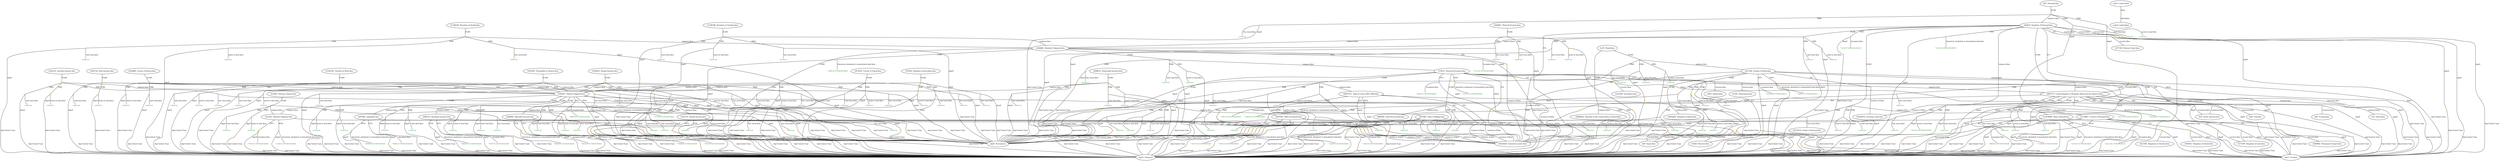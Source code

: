 strict graph "Brazil-p1365-path-all.tsv" {
	fontsize=20
	node [color="" fontcolor=black fontsize=10 shape=ellipse style=""]
	Q45670 [label="Q45670: 'Kingdom of Portugal'@en"]
	node [color="" fontcolor=black fontsize=10 shape=ellipse style=""]
	Q1139807 [label="Q1139807: 'County of Portugal'@en"]
	node [color=orange fontsize=10 shape=point style=filled]
	"Q45670-P1365-Q1139807-037bc097-0" [label=""]
	edge [fontsize=10]
	Q45670 -- "Q45670-P1365-Q1139807-037bc097-0" [label=P1365]
	"Q45670-P1365-Q1139807-037bc097-0" -- Q1139807 [label="'replaces'@en"]
	node [color=orange fontsize=10 shape=point style=filled]
	"Q45670-P1365-Q1139807-037bc097-0" [label=""]
	node [color="" fontcolor=black fontsize=10 shape=ellipse style=""]
	Q2745374 [label="Q2745374: 'Treaty of Zamora'@en"]
	node [color=orange fontsize=10 shape=point style=filled]
	"Q45670-P1365-Q1139807-037bc097-0-P828-Q2745374-0" [label=""]
	edge [fontsize=10]
	"Q45670-P1365-Q1139807-037bc097-0" -- "Q45670-P1365-Q1139807-037bc097-0-P828-Q2745374-0" [label=P828]
	"Q45670-P1365-Q1139807-037bc097-0-P828-Q2745374-0" -- Q2745374 [label="'has cause'@en"]
	node [color=orange fontsize=10 shape=point style=filled]
	"Q45670-P1365-Q1139807-037bc097-0-P828-Q2745374-0" [label=""]
	node [color="" fontcolor=black fontsize=10 shape=ellipse style=""]
	ckgP1 [label="ckgP1: Provenance"]
	node [color=orange fontsize=10 shape=point style=filled]
	"Q45670-P1365-Q1139807-037bc097-0-P828-Q2745374-0-P828" [label=""]
	edge [fontsize=10]
	"Q45670-P1365-Q1139807-037bc097-0-P828-Q2745374-0" -- "Q45670-P1365-Q1139807-037bc097-0-P828-Q2745374-0-P828" [label=ckgr9]
	"Q45670-P1365-Q1139807-037bc097-0-P828-Q2745374-0-P828" -- ckgP1 [label="ckg:Context Type"]
	node [color="" fontcolor=black fontsize=10 shape=ellipse style=""]
	Q903779 [label="Q903779: 'United Kingdom of Portugal, Brazil and the Algarves'@en"]
	node [color="" fontcolor=black fontsize=10 shape=ellipse style=""]
	Q45670 [label="Q45670: 'Kingdom of Portugal'@en"]
	node [color=orange fontsize=10 shape=point style=filled]
	"Q903779-P1365-Q45670-37b2006f-0" [label=""]
	edge [fontsize=10]
	Q903779 -- "Q903779-P1365-Q45670-37b2006f-0" [label=P1365]
	"Q903779-P1365-Q45670-37b2006f-0" -- Q45670 [label="'replaces'@en"]
	node [color=orange fontsize=10 shape=point style=filled]
	"Q903779-P1365-Q45670-37b2006f-0" [label=""]
	node [color="" fontcolor=forestgreen fontsize=10 shape=plain style=""]
	"Q903779-P1365-Q45670-37b2006f-0-P585-7f0101-0^1815-01-01T00_00_00Z/9" [label="^1815-01-01T00:00:00Z/9"]
	node [color=orange fontsize=10 shape=point style=filled]
	"Q903779-P1365-Q45670-37b2006f-0-P585-7f0101-0" [label=""]
	edge [fontsize=10]
	"Q903779-P1365-Q45670-37b2006f-0" -- "Q903779-P1365-Q45670-37b2006f-0-P585-7f0101-0" [label=P585]
	"Q903779-P1365-Q45670-37b2006f-0-P585-7f0101-0" -- "Q903779-P1365-Q45670-37b2006f-0-P585-7f0101-0^1815-01-01T00_00_00Z/9" [label="'point in time'@en"]
	node [color=orange fontsize=10 shape=point style=filled]
	"Q903779-P1365-Q45670-37b2006f-0-P585-7f0101-0" [label=""]
	node [color="" fontcolor=black fontsize=10 shape=ellipse style=""]
	ckgT1 [label="ckgT1: Temporal"]
	node [color=orange fontsize=10 shape=point style=filled]
	"Q903779-P1365-Q45670-37b2006f-0-P585-7f0101-0-P585" [label=""]
	edge [fontsize=10]
	"Q903779-P1365-Q45670-37b2006f-0-P585-7f0101-0" -- "Q903779-P1365-Q45670-37b2006f-0-P585-7f0101-0-P585" [label=ckgr9]
	"Q903779-P1365-Q45670-37b2006f-0-P585-7f0101-0-P585" -- ckgT1 [label="ckg:Context Type"]
	node [color="" fontcolor=black fontsize=10 shape=ellipse style=""]
	Q45670 [label="Q45670: 'Kingdom of Portugal'@en"]
	node [color="" fontcolor=black fontsize=10 shape=ellipse style=""]
	Q903779 [label="Q903779: 'United Kingdom of Portugal, Brazil and the Algarves'@en"]
	node [color=orange fontsize=10 shape=point style=filled]
	"Q45670-P1365-Q903779-5599931b-0" [label=""]
	edge [fontsize=10]
	Q45670 -- "Q45670-P1365-Q903779-5599931b-0" [label=P1365]
	"Q45670-P1365-Q903779-5599931b-0" -- Q903779 [label="'replaces'@en"]
	node [color=orange fontsize=10 shape=point style=filled]
	"Q45670-P1365-Q903779-5599931b-0" [label=""]
	node [color="" fontcolor=forestgreen fontsize=10 shape=plain style=""]
	"Q45670-P1365-Q903779-5599931b-0-P585-44ea39-0^1822-01-01T00_00_00Z/9" [label="^1822-01-01T00:00:00Z/9"]
	node [color=orange fontsize=10 shape=point style=filled]
	"Q45670-P1365-Q903779-5599931b-0-P585-44ea39-0" [label=""]
	edge [fontsize=10]
	"Q45670-P1365-Q903779-5599931b-0" -- "Q45670-P1365-Q903779-5599931b-0-P585-44ea39-0" [label=P585]
	"Q45670-P1365-Q903779-5599931b-0-P585-44ea39-0" -- "Q45670-P1365-Q903779-5599931b-0-P585-44ea39-0^1822-01-01T00_00_00Z/9" [label="'point in time'@en"]
	node [color=orange fontsize=10 shape=point style=filled]
	"Q45670-P1365-Q903779-5599931b-0-P585-44ea39-0" [label=""]
	node [color="" fontcolor=black fontsize=10 shape=ellipse style=""]
	ckgT1 [label="ckgT1: Temporal"]
	node [color=orange fontsize=10 shape=point style=filled]
	"Q45670-P1365-Q903779-5599931b-0-P585-44ea39-0-P585" [label=""]
	edge [fontsize=10]
	"Q45670-P1365-Q903779-5599931b-0-P585-44ea39-0" -- "Q45670-P1365-Q903779-5599931b-0-P585-44ea39-0-P585" [label=ckgr9]
	"Q45670-P1365-Q903779-5599931b-0-P585-44ea39-0-P585" -- ckgT1 [label="ckg:Context Type"]
	node [color="" fontcolor=black fontsize=10 shape=ellipse style=""]
	node1 [label="node1: node1;label"]
	node [color="" fontcolor=black fontsize=10 shape=ellipse style=""]
	node2 [label="node2: node2;label"]
	node [color=orange fontsize=10 shape=point style=filled]
	id [label=""]
	edge [fontsize=10]
	node1 -- id [label=label]
	id -- node2 [label="label;label"]
	node [color="" fontcolor=black fontsize=10 shape=ellipse style=""]
	Q45670 [label="Q45670: 'Kingdom of Portugal'@en"]
	node [color="" fontcolor=black fontsize=10 shape=ellipse style=""]
	Q1139807 [label="Q1139807: 'County of Portugal'@en"]
	node [color=orange fontsize=10 shape=point style=filled]
	"Q45670-P1365-Q1139807-037bc097-0" [label=""]
	edge [fontsize=10]
	Q45670 -- "Q45670-P1365-Q1139807-037bc097-0" [label=P1365]
	"Q45670-P1365-Q1139807-037bc097-0" -- Q1139807 [label="'replaces'@en"]
	node [color=orange fontsize=10 shape=point style=filled]
	"Q45670-P1365-Q1139807-037bc097-0" [label=""]
	node [color="" fontcolor=forestgreen fontsize=10 shape=plain style=""]
	"Q45670-P1365-Q1139807-037bc097-0-P580unknown" [label=unknown]
	node [color=orange fontsize=10 shape=point style=filled]
	"Q45670-P1365-Q1139807-037bc097-0-P580" [label=""]
	edge [fontsize=10]
	"Q45670-P1365-Q1139807-037bc097-0" -- "Q45670-P1365-Q1139807-037bc097-0-P580" [label=P580]
	"Q45670-P1365-Q1139807-037bc097-0-P580" -- "Q45670-P1365-Q1139807-037bc097-0-P580unknown" [label="'start time'@en"]
	node [color=orange fontsize=10 shape=point style=filled]
	"Q45670-P1365-Q1139807-037bc097-0-P580" [label=""]
	node [color="" fontcolor=black fontsize=10 shape=ellipse style=""]
	ckgT1 [label="ckgT1: Temporal"]
	node [color=orange fontsize=10 shape=point style=filled]
	"Q45670-P1365-Q1139807-037bc097-0-P580-ckgT1" [label=""]
	edge [fontsize=10]
	"Q45670-P1365-Q1139807-037bc097-0-P580" -- "Q45670-P1365-Q1139807-037bc097-0-P580-ckgT1" [label=ckgr9]
	"Q45670-P1365-Q1139807-037bc097-0-P580-ckgT1" -- ckgT1 [label="ckg:Context Type"]
	node [color="" fontcolor=black fontsize=10 shape=ellipse style=""]
	Q45670 [label="Q45670: 'Kingdom of Portugal'@en"]
	node [color="" fontcolor=black fontsize=10 shape=ellipse style=""]
	Q1139807 [label="Q1139807: 'County of Portugal'@en"]
	node [color=orange fontsize=10 shape=point style=filled]
	"Q45670-P1365-Q1139807-037bc097-0" [label=""]
	edge [fontsize=10]
	Q45670 -- "Q45670-P1365-Q1139807-037bc097-0" [label=P1365]
	"Q45670-P1365-Q1139807-037bc097-0" -- Q1139807 [label="'replaces'@en"]
	node [color=orange fontsize=10 shape=point style=filled]
	"Q45670-P1365-Q1139807-037bc097-0" [label=""]
	node [color="" fontcolor=forestgreen fontsize=10 shape=plain style=""]
	"Q45670-P1365-Q1139807-037bc097-0-P585unknown" [label=unknown]
	node [color=orange fontsize=10 shape=point style=filled]
	"Q45670-P1365-Q1139807-037bc097-0-P585" [label=""]
	edge [fontsize=10]
	"Q45670-P1365-Q1139807-037bc097-0" -- "Q45670-P1365-Q1139807-037bc097-0-P585" [label=P585]
	"Q45670-P1365-Q1139807-037bc097-0-P585" -- "Q45670-P1365-Q1139807-037bc097-0-P585unknown" [label="'point in time'@en"]
	node [color=orange fontsize=10 shape=point style=filled]
	"Q45670-P1365-Q1139807-037bc097-0-P585" [label=""]
	node [color="" fontcolor=black fontsize=10 shape=ellipse style=""]
	ckgT1 [label="ckgT1: Temporal"]
	node [color=orange fontsize=10 shape=point style=filled]
	"Q45670-P1365-Q1139807-037bc097-0-P585-ckgT1" [label=""]
	edge [fontsize=10]
	"Q45670-P1365-Q1139807-037bc097-0-P585" -- "Q45670-P1365-Q1139807-037bc097-0-P585-ckgT1" [label=ckgr9]
	"Q45670-P1365-Q1139807-037bc097-0-P585-ckgT1" -- ckgT1 [label="ckg:Context Type"]
	node [color="" fontcolor=black fontsize=10 shape=ellipse style=""]
	Q903779 [label="Q903779: 'United Kingdom of Portugal, Brazil and the Algarves'@en"]
	node [color="" fontcolor=black fontsize=10 shape=ellipse style=""]
	Q11876909 [label="Q11876909: 'State of Brazil'@en"]
	node [color=orange fontsize=10 shape=point style=filled]
	"Q903779-P1365-Q11876909-91806821-0" [label=""]
	edge [fontsize=10]
	Q903779 -- "Q903779-P1365-Q11876909-91806821-0" [label=P1365]
	"Q903779-P1365-Q11876909-91806821-0" -- Q11876909 [label="'replaces'@en"]
	node [color=orange fontsize=10 shape=point style=filled]
	"Q903779-P1365-Q11876909-91806821-0" [label=""]
	node [color="" fontcolor=forestgreen fontsize=10 shape=plain style=""]
	"Q903779-P1365-Q11876909-91806821-0-P580unknown" [label=unknown]
	node [color=orange fontsize=10 shape=point style=filled]
	"Q903779-P1365-Q11876909-91806821-0-P580" [label=""]
	edge [fontsize=10]
	"Q903779-P1365-Q11876909-91806821-0" -- "Q903779-P1365-Q11876909-91806821-0-P580" [label=P580]
	"Q903779-P1365-Q11876909-91806821-0-P580" -- "Q903779-P1365-Q11876909-91806821-0-P580unknown" [label="'start time'@en"]
	node [color=orange fontsize=10 shape=point style=filled]
	"Q903779-P1365-Q11876909-91806821-0-P580" [label=""]
	node [color="" fontcolor=black fontsize=10 shape=ellipse style=""]
	ckgT1 [label="ckgT1: Temporal"]
	node [color=orange fontsize=10 shape=point style=filled]
	"Q903779-P1365-Q11876909-91806821-0-P580-ckgT1" [label=""]
	edge [fontsize=10]
	"Q903779-P1365-Q11876909-91806821-0-P580" -- "Q903779-P1365-Q11876909-91806821-0-P580-ckgT1" [label=ckgr9]
	"Q903779-P1365-Q11876909-91806821-0-P580-ckgT1" -- ckgT1 [label="ckg:Context Type"]
	node [color="" fontcolor=black fontsize=10 shape=ellipse style=""]
	Q903779 [label="Q903779: 'United Kingdom of Portugal, Brazil and the Algarves'@en"]
	node [color="" fontcolor=black fontsize=10 shape=ellipse style=""]
	Q11876909 [label="Q11876909: 'State of Brazil'@en"]
	node [color=orange fontsize=10 shape=point style=filled]
	"Q903779-P1365-Q11876909-91806821-0" [label=""]
	edge [fontsize=10]
	Q903779 -- "Q903779-P1365-Q11876909-91806821-0" [label=P1365]
	"Q903779-P1365-Q11876909-91806821-0" -- Q11876909 [label="'replaces'@en"]
	node [color=orange fontsize=10 shape=point style=filled]
	"Q903779-P1365-Q11876909-91806821-0" [label=""]
	node [color="" fontcolor=forestgreen fontsize=10 shape=plain style=""]
	"Q903779-P1365-Q11876909-91806821-0-P585unknown" [label=unknown]
	node [color=orange fontsize=10 shape=point style=filled]
	"Q903779-P1365-Q11876909-91806821-0-P585" [label=""]
	edge [fontsize=10]
	"Q903779-P1365-Q11876909-91806821-0" -- "Q903779-P1365-Q11876909-91806821-0-P585" [label=P585]
	"Q903779-P1365-Q11876909-91806821-0-P585" -- "Q903779-P1365-Q11876909-91806821-0-P585unknown" [label="'point in time'@en"]
	node [color=orange fontsize=10 shape=point style=filled]
	"Q903779-P1365-Q11876909-91806821-0-P585" [label=""]
	node [color="" fontcolor=black fontsize=10 shape=ellipse style=""]
	ckgT1 [label="ckgT1: Temporal"]
	node [color=orange fontsize=10 shape=point style=filled]
	"Q903779-P1365-Q11876909-91806821-0-P585-ckgT1" [label=""]
	edge [fontsize=10]
	"Q903779-P1365-Q11876909-91806821-0-P585" -- "Q903779-P1365-Q11876909-91806821-0-P585-ckgT1" [label=ckgr9]
	"Q903779-P1365-Q11876909-91806821-0-P585-ckgT1" -- ckgT1 [label="ckg:Context Type"]
	node [color="" fontcolor=black fontsize=10 shape=ellipse style=""]
	Q903779 [label="Q903779: 'United Kingdom of Portugal, Brazil and the Algarves'@en"]
	node [color="" fontcolor=black fontsize=10 shape=ellipse style=""]
	Q11876909 [label="Q11876909: 'State of Brazil'@en"]
	node [color=orange fontsize=10 shape=point style=filled]
	"Q903779-P1365-Q11876909-91806821-0" [label=""]
	edge [fontsize=10]
	Q903779 -- "Q903779-P1365-Q11876909-91806821-0" [label=P1365]
	"Q903779-P1365-Q11876909-91806821-0" -- Q11876909 [label="'replaces'@en"]
	node [color=orange fontsize=10 shape=point style=filled]
	"Q903779-P1365-Q11876909-91806821-0" [label=""]
	node [color="" fontcolor=forestgreen fontsize=10 shape=plain style=""]
	"Q903779-P1365-Q11876909-91806821-0-P828unknown" [label=unknown]
	node [color=orange fontsize=10 shape=point style=filled]
	"Q903779-P1365-Q11876909-91806821-0-P828" [label=""]
	edge [fontsize=10]
	"Q903779-P1365-Q11876909-91806821-0" -- "Q903779-P1365-Q11876909-91806821-0-P828" [label=P828]
	"Q903779-P1365-Q11876909-91806821-0-P828" -- "Q903779-P1365-Q11876909-91806821-0-P828unknown" [label="'has cause'@en"]
	node [color=orange fontsize=10 shape=point style=filled]
	"Q903779-P1365-Q11876909-91806821-0-P828" [label=""]
	node [color="" fontcolor=black fontsize=10 shape=ellipse style=""]
	ckgP1 [label="ckgP1: Provenance"]
	node [color=orange fontsize=10 shape=point style=filled]
	"Q903779-P1365-Q11876909-91806821-0-P828-ckgP1" [label=""]
	edge [fontsize=10]
	"Q903779-P1365-Q11876909-91806821-0-P828" -- "Q903779-P1365-Q11876909-91806821-0-P828-ckgP1" [label=ckgr9]
	"Q903779-P1365-Q11876909-91806821-0-P828-ckgP1" -- ckgP1 [label="ckg:Context Type"]
	node [color="" fontcolor=black fontsize=10 shape=ellipse style=""]
	Q12560 [label="Q12560: 'Ottoman Empire'@en"]
	node [color="" fontcolor=black fontsize=10 shape=ellipse style=""]
	Q12536 [label="Q12536: 'Abbasid Caliphate'@en"]
	node [color=orange fontsize=10 shape=point style=filled]
	"Q12560-P1365-Q12536-6074dfa5-0" [label=""]
	edge [fontsize=10]
	Q12560 -- "Q12560-P1365-Q12536-6074dfa5-0" [label=P1365]
	"Q12560-P1365-Q12536-6074dfa5-0" -- Q12536 [label="'replaces'@en"]
	node [color=orange fontsize=10 shape=point style=filled]
	"Q12560-P1365-Q12536-6074dfa5-0" [label=""]
	node [color="" fontcolor=forestgreen fontsize=10 shape=plain style=""]
	"Q12560-P1365-Q12536-6074dfa5-0-P580unknown" [label=unknown]
	node [color=orange fontsize=10 shape=point style=filled]
	"Q12560-P1365-Q12536-6074dfa5-0-P580" [label=""]
	edge [fontsize=10]
	"Q12560-P1365-Q12536-6074dfa5-0" -- "Q12560-P1365-Q12536-6074dfa5-0-P580" [label=P580]
	"Q12560-P1365-Q12536-6074dfa5-0-P580" -- "Q12560-P1365-Q12536-6074dfa5-0-P580unknown" [label="'start time'@en"]
	node [color=orange fontsize=10 shape=point style=filled]
	"Q12560-P1365-Q12536-6074dfa5-0-P580" [label=""]
	node [color="" fontcolor=black fontsize=10 shape=ellipse style=""]
	ckgT1 [label="ckgT1: Temporal"]
	node [color=orange fontsize=10 shape=point style=filled]
	"Q12560-P1365-Q12536-6074dfa5-0-P580-ckgT1" [label=""]
	edge [fontsize=10]
	"Q12560-P1365-Q12536-6074dfa5-0-P580" -- "Q12560-P1365-Q12536-6074dfa5-0-P580-ckgT1" [label=ckgr9]
	"Q12560-P1365-Q12536-6074dfa5-0-P580-ckgT1" -- ckgT1 [label="ckg:Context Type"]
	node [color="" fontcolor=black fontsize=10 shape=ellipse style=""]
	Q12560 [label="Q12560: 'Ottoman Empire'@en"]
	node [color="" fontcolor=black fontsize=10 shape=ellipse style=""]
	Q12536 [label="Q12536: 'Abbasid Caliphate'@en"]
	node [color=orange fontsize=10 shape=point style=filled]
	"Q12560-P1365-Q12536-6074dfa5-0" [label=""]
	edge [fontsize=10]
	Q12560 -- "Q12560-P1365-Q12536-6074dfa5-0" [label=P1365]
	"Q12560-P1365-Q12536-6074dfa5-0" -- Q12536 [label="'replaces'@en"]
	node [color=orange fontsize=10 shape=point style=filled]
	"Q12560-P1365-Q12536-6074dfa5-0" [label=""]
	node [color="" fontcolor=forestgreen fontsize=10 shape=plain style=""]
	"Q12560-P1365-Q12536-6074dfa5-0-P585unknown" [label=unknown]
	node [color=orange fontsize=10 shape=point style=filled]
	"Q12560-P1365-Q12536-6074dfa5-0-P585" [label=""]
	edge [fontsize=10]
	"Q12560-P1365-Q12536-6074dfa5-0" -- "Q12560-P1365-Q12536-6074dfa5-0-P585" [label=P585]
	"Q12560-P1365-Q12536-6074dfa5-0-P585" -- "Q12560-P1365-Q12536-6074dfa5-0-P585unknown" [label="'point in time'@en"]
	node [color=orange fontsize=10 shape=point style=filled]
	"Q12560-P1365-Q12536-6074dfa5-0-P585" [label=""]
	node [color="" fontcolor=black fontsize=10 shape=ellipse style=""]
	ckgT1 [label="ckgT1: Temporal"]
	node [color=orange fontsize=10 shape=point style=filled]
	"Q12560-P1365-Q12536-6074dfa5-0-P585-ckgT1" [label=""]
	edge [fontsize=10]
	"Q12560-P1365-Q12536-6074dfa5-0-P585" -- "Q12560-P1365-Q12536-6074dfa5-0-P585-ckgT1" [label=ckgr9]
	"Q12560-P1365-Q12536-6074dfa5-0-P585-ckgT1" -- ckgT1 [label="ckg:Context Type"]
	node [color="" fontcolor=black fontsize=10 shape=ellipse style=""]
	Q12560 [label="Q12560: 'Ottoman Empire'@en"]
	node [color="" fontcolor=black fontsize=10 shape=ellipse style=""]
	Q12536 [label="Q12536: 'Abbasid Caliphate'@en"]
	node [color=orange fontsize=10 shape=point style=filled]
	"Q12560-P1365-Q12536-6074dfa5-0" [label=""]
	edge [fontsize=10]
	Q12560 -- "Q12560-P1365-Q12536-6074dfa5-0" [label=P1365]
	"Q12560-P1365-Q12536-6074dfa5-0" -- Q12536 [label="'replaces'@en"]
	node [color=orange fontsize=10 shape=point style=filled]
	"Q12560-P1365-Q12536-6074dfa5-0" [label=""]
	node [color="" fontcolor=forestgreen fontsize=10 shape=plain style=""]
	"Q12560-P1365-Q12536-6074dfa5-0-P828unknown" [label=unknown]
	node [color=orange fontsize=10 shape=point style=filled]
	"Q12560-P1365-Q12536-6074dfa5-0-P828" [label=""]
	edge [fontsize=10]
	"Q12560-P1365-Q12536-6074dfa5-0" -- "Q12560-P1365-Q12536-6074dfa5-0-P828" [label=P828]
	"Q12560-P1365-Q12536-6074dfa5-0-P828" -- "Q12560-P1365-Q12536-6074dfa5-0-P828unknown" [label="'has cause'@en"]
	node [color=orange fontsize=10 shape=point style=filled]
	"Q12560-P1365-Q12536-6074dfa5-0-P828" [label=""]
	node [color="" fontcolor=black fontsize=10 shape=ellipse style=""]
	ckgP1 [label="ckgP1: Provenance"]
	node [color=orange fontsize=10 shape=point style=filled]
	"Q12560-P1365-Q12536-6074dfa5-0-P828-ckgP1" [label=""]
	edge [fontsize=10]
	"Q12560-P1365-Q12536-6074dfa5-0-P828" -- "Q12560-P1365-Q12536-6074dfa5-0-P828-ckgP1" [label=ckgr9]
	"Q12560-P1365-Q12536-6074dfa5-0-P828-ckgP1" -- ckgP1 [label="ckg:Context Type"]
	node [color="" fontcolor=black fontsize=10 shape=ellipse style=""]
	Q160307 [label="Q160307: 'Fatimid Caliphate'@en"]
	node [color="" fontcolor=black fontsize=10 shape=ellipse style=""]
	Q12536 [label="Q12536: 'Abbasid Caliphate'@en"]
	node [color=orange fontsize=10 shape=point style=filled]
	"Q160307-P1365-Q12536-52103813-0" [label=""]
	edge [fontsize=10]
	Q160307 -- "Q160307-P1365-Q12536-52103813-0" [label=P1365]
	"Q160307-P1365-Q12536-52103813-0" -- Q12536 [label="'replaces'@en"]
	node [color=orange fontsize=10 shape=point style=filled]
	"Q160307-P1365-Q12536-52103813-0" [label=""]
	node [color="" fontcolor=forestgreen fontsize=10 shape=plain style=""]
	"Q160307-P1365-Q12536-52103813-0-P580unknown" [label=unknown]
	node [color=orange fontsize=10 shape=point style=filled]
	"Q160307-P1365-Q12536-52103813-0-P580" [label=""]
	edge [fontsize=10]
	"Q160307-P1365-Q12536-52103813-0" -- "Q160307-P1365-Q12536-52103813-0-P580" [label=P580]
	"Q160307-P1365-Q12536-52103813-0-P580" -- "Q160307-P1365-Q12536-52103813-0-P580unknown" [label="'start time'@en"]
	node [color=orange fontsize=10 shape=point style=filled]
	"Q160307-P1365-Q12536-52103813-0-P580" [label=""]
	node [color="" fontcolor=black fontsize=10 shape=ellipse style=""]
	ckgT1 [label="ckgT1: Temporal"]
	node [color=orange fontsize=10 shape=point style=filled]
	"Q160307-P1365-Q12536-52103813-0-P580-ckgT1" [label=""]
	edge [fontsize=10]
	"Q160307-P1365-Q12536-52103813-0-P580" -- "Q160307-P1365-Q12536-52103813-0-P580-ckgT1" [label=ckgr9]
	"Q160307-P1365-Q12536-52103813-0-P580-ckgT1" -- ckgT1 [label="ckg:Context Type"]
	node [color="" fontcolor=black fontsize=10 shape=ellipse style=""]
	Q160307 [label="Q160307: 'Fatimid Caliphate'@en"]
	node [color="" fontcolor=black fontsize=10 shape=ellipse style=""]
	Q12536 [label="Q12536: 'Abbasid Caliphate'@en"]
	node [color=orange fontsize=10 shape=point style=filled]
	"Q160307-P1365-Q12536-52103813-0" [label=""]
	edge [fontsize=10]
	Q160307 -- "Q160307-P1365-Q12536-52103813-0" [label=P1365]
	"Q160307-P1365-Q12536-52103813-0" -- Q12536 [label="'replaces'@en"]
	node [color=orange fontsize=10 shape=point style=filled]
	"Q160307-P1365-Q12536-52103813-0" [label=""]
	node [color="" fontcolor=forestgreen fontsize=10 shape=plain style=""]
	"Q160307-P1365-Q12536-52103813-0-P585unknown" [label=unknown]
	node [color=orange fontsize=10 shape=point style=filled]
	"Q160307-P1365-Q12536-52103813-0-P585" [label=""]
	edge [fontsize=10]
	"Q160307-P1365-Q12536-52103813-0" -- "Q160307-P1365-Q12536-52103813-0-P585" [label=P585]
	"Q160307-P1365-Q12536-52103813-0-P585" -- "Q160307-P1365-Q12536-52103813-0-P585unknown" [label="'point in time'@en"]
	node [color=orange fontsize=10 shape=point style=filled]
	"Q160307-P1365-Q12536-52103813-0-P585" [label=""]
	node [color="" fontcolor=black fontsize=10 shape=ellipse style=""]
	ckgT1 [label="ckgT1: Temporal"]
	node [color=orange fontsize=10 shape=point style=filled]
	"Q160307-P1365-Q12536-52103813-0-P585-ckgT1" [label=""]
	edge [fontsize=10]
	"Q160307-P1365-Q12536-52103813-0-P585" -- "Q160307-P1365-Q12536-52103813-0-P585-ckgT1" [label=ckgr9]
	"Q160307-P1365-Q12536-52103813-0-P585-ckgT1" -- ckgT1 [label="ckg:Context Type"]
	node [color="" fontcolor=black fontsize=10 shape=ellipse style=""]
	Q160307 [label="Q160307: 'Fatimid Caliphate'@en"]
	node [color="" fontcolor=black fontsize=10 shape=ellipse style=""]
	Q12536 [label="Q12536: 'Abbasid Caliphate'@en"]
	node [color=orange fontsize=10 shape=point style=filled]
	"Q160307-P1365-Q12536-52103813-0" [label=""]
	edge [fontsize=10]
	Q160307 -- "Q160307-P1365-Q12536-52103813-0" [label=P1365]
	"Q160307-P1365-Q12536-52103813-0" -- Q12536 [label="'replaces'@en"]
	node [color=orange fontsize=10 shape=point style=filled]
	"Q160307-P1365-Q12536-52103813-0" [label=""]
	node [color="" fontcolor=forestgreen fontsize=10 shape=plain style=""]
	"Q160307-P1365-Q12536-52103813-0-P828unknown" [label=unknown]
	node [color=orange fontsize=10 shape=point style=filled]
	"Q160307-P1365-Q12536-52103813-0-P828" [label=""]
	edge [fontsize=10]
	"Q160307-P1365-Q12536-52103813-0" -- "Q160307-P1365-Q12536-52103813-0-P828" [label=P828]
	"Q160307-P1365-Q12536-52103813-0-P828" -- "Q160307-P1365-Q12536-52103813-0-P828unknown" [label="'has cause'@en"]
	node [color=orange fontsize=10 shape=point style=filled]
	"Q160307-P1365-Q12536-52103813-0-P828" [label=""]
	node [color="" fontcolor=black fontsize=10 shape=ellipse style=""]
	ckgP1 [label="ckgP1: Provenance"]
	node [color=orange fontsize=10 shape=point style=filled]
	"Q160307-P1365-Q12536-52103813-0-P828-ckgP1" [label=""]
	edge [fontsize=10]
	"Q160307-P1365-Q12536-52103813-0-P828" -- "Q160307-P1365-Q12536-52103813-0-P828-ckgP1" [label=ckgr9]
	"Q160307-P1365-Q12536-52103813-0-P828-ckgP1" -- ckgP1 [label="ckg:Context Type"]
	node [color="" fontcolor=black fontsize=10 shape=ellipse style=""]
	Q1250763 [label="Q1250763: 'Emirate of Sicily'@en"]
	node [color="" fontcolor=black fontsize=10 shape=ellipse style=""]
	Q160307 [label="Q160307: 'Fatimid Caliphate'@en"]
	node [color=orange fontsize=10 shape=point style=filled]
	"Q1250763-P1365-Q160307-595ec7e0-0" [label=""]
	edge [fontsize=10]
	Q1250763 -- "Q1250763-P1365-Q160307-595ec7e0-0" [label=P1365]
	"Q1250763-P1365-Q160307-595ec7e0-0" -- Q160307 [label="'replaces'@en"]
	node [color=orange fontsize=10 shape=point style=filled]
	"Q1250763-P1365-Q160307-595ec7e0-0" [label=""]
	node [color="" fontcolor=forestgreen fontsize=10 shape=plain style=""]
	"Q1250763-P1365-Q160307-595ec7e0-0-P580unknown" [label=unknown]
	node [color=orange fontsize=10 shape=point style=filled]
	"Q1250763-P1365-Q160307-595ec7e0-0-P580" [label=""]
	edge [fontsize=10]
	"Q1250763-P1365-Q160307-595ec7e0-0" -- "Q1250763-P1365-Q160307-595ec7e0-0-P580" [label=P580]
	"Q1250763-P1365-Q160307-595ec7e0-0-P580" -- "Q1250763-P1365-Q160307-595ec7e0-0-P580unknown" [label="'start time'@en"]
	node [color=orange fontsize=10 shape=point style=filled]
	"Q1250763-P1365-Q160307-595ec7e0-0-P580" [label=""]
	node [color="" fontcolor=black fontsize=10 shape=ellipse style=""]
	ckgT1 [label="ckgT1: Temporal"]
	node [color=orange fontsize=10 shape=point style=filled]
	"Q1250763-P1365-Q160307-595ec7e0-0-P580-ckgT1" [label=""]
	edge [fontsize=10]
	"Q1250763-P1365-Q160307-595ec7e0-0-P580" -- "Q1250763-P1365-Q160307-595ec7e0-0-P580-ckgT1" [label=ckgr9]
	"Q1250763-P1365-Q160307-595ec7e0-0-P580-ckgT1" -- ckgT1 [label="ckg:Context Type"]
	node [color="" fontcolor=black fontsize=10 shape=ellipse style=""]
	Q1250763 [label="Q1250763: 'Emirate of Sicily'@en"]
	node [color="" fontcolor=black fontsize=10 shape=ellipse style=""]
	Q160307 [label="Q160307: 'Fatimid Caliphate'@en"]
	node [color=orange fontsize=10 shape=point style=filled]
	"Q1250763-P1365-Q160307-595ec7e0-0" [label=""]
	edge [fontsize=10]
	Q1250763 -- "Q1250763-P1365-Q160307-595ec7e0-0" [label=P1365]
	"Q1250763-P1365-Q160307-595ec7e0-0" -- Q160307 [label="'replaces'@en"]
	node [color=orange fontsize=10 shape=point style=filled]
	"Q1250763-P1365-Q160307-595ec7e0-0" [label=""]
	node [color="" fontcolor=forestgreen fontsize=10 shape=plain style=""]
	"Q1250763-P1365-Q160307-595ec7e0-0-P585unknown" [label=unknown]
	node [color=orange fontsize=10 shape=point style=filled]
	"Q1250763-P1365-Q160307-595ec7e0-0-P585" [label=""]
	edge [fontsize=10]
	"Q1250763-P1365-Q160307-595ec7e0-0" -- "Q1250763-P1365-Q160307-595ec7e0-0-P585" [label=P585]
	"Q1250763-P1365-Q160307-595ec7e0-0-P585" -- "Q1250763-P1365-Q160307-595ec7e0-0-P585unknown" [label="'point in time'@en"]
	node [color=orange fontsize=10 shape=point style=filled]
	"Q1250763-P1365-Q160307-595ec7e0-0-P585" [label=""]
	node [color="" fontcolor=black fontsize=10 shape=ellipse style=""]
	ckgT1 [label="ckgT1: Temporal"]
	node [color=orange fontsize=10 shape=point style=filled]
	"Q1250763-P1365-Q160307-595ec7e0-0-P585-ckgT1" [label=""]
	edge [fontsize=10]
	"Q1250763-P1365-Q160307-595ec7e0-0-P585" -- "Q1250763-P1365-Q160307-595ec7e0-0-P585-ckgT1" [label=ckgr9]
	"Q1250763-P1365-Q160307-595ec7e0-0-P585-ckgT1" -- ckgT1 [label="ckg:Context Type"]
	node [color="" fontcolor=black fontsize=10 shape=ellipse style=""]
	Q1250763 [label="Q1250763: 'Emirate of Sicily'@en"]
	node [color="" fontcolor=black fontsize=10 shape=ellipse style=""]
	Q160307 [label="Q160307: 'Fatimid Caliphate'@en"]
	node [color=orange fontsize=10 shape=point style=filled]
	"Q1250763-P1365-Q160307-595ec7e0-0" [label=""]
	edge [fontsize=10]
	Q1250763 -- "Q1250763-P1365-Q160307-595ec7e0-0" [label=P1365]
	"Q1250763-P1365-Q160307-595ec7e0-0" -- Q160307 [label="'replaces'@en"]
	node [color=orange fontsize=10 shape=point style=filled]
	"Q1250763-P1365-Q160307-595ec7e0-0" [label=""]
	node [color="" fontcolor=forestgreen fontsize=10 shape=plain style=""]
	"Q1250763-P1365-Q160307-595ec7e0-0-P828unknown" [label=unknown]
	node [color=orange fontsize=10 shape=point style=filled]
	"Q1250763-P1365-Q160307-595ec7e0-0-P828" [label=""]
	edge [fontsize=10]
	"Q1250763-P1365-Q160307-595ec7e0-0" -- "Q1250763-P1365-Q160307-595ec7e0-0-P828" [label=P828]
	"Q1250763-P1365-Q160307-595ec7e0-0-P828" -- "Q1250763-P1365-Q160307-595ec7e0-0-P828unknown" [label="'has cause'@en"]
	node [color=orange fontsize=10 shape=point style=filled]
	"Q1250763-P1365-Q160307-595ec7e0-0-P828" [label=""]
	node [color="" fontcolor=black fontsize=10 shape=ellipse style=""]
	ckgP1 [label="ckgP1: Provenance"]
	node [color=orange fontsize=10 shape=point style=filled]
	"Q1250763-P1365-Q160307-595ec7e0-0-P828-ckgP1" [label=""]
	edge [fontsize=10]
	"Q1250763-P1365-Q160307-595ec7e0-0-P828" -- "Q1250763-P1365-Q160307-595ec7e0-0-P828-ckgP1" [label=ckgr9]
	"Q1250763-P1365-Q160307-595ec7e0-0-P828-ckgP1" -- ckgP1 [label="ckg:Context Type"]
	node [color="" fontcolor=black fontsize=10 shape=ellipse style=""]
	Q180114 [label="Q180114: 'Ayyubid dynasty'@en"]
	node [color="" fontcolor=black fontsize=10 shape=ellipse style=""]
	Q160307 [label="Q160307: 'Fatimid Caliphate'@en"]
	node [color=orange fontsize=10 shape=point style=filled]
	"Q180114-P1365-Q160307-f361fbbb-0" [label=""]
	edge [fontsize=10]
	Q180114 -- "Q180114-P1365-Q160307-f361fbbb-0" [label=P1365]
	"Q180114-P1365-Q160307-f361fbbb-0" -- Q160307 [label="'replaces'@en"]
	node [color=orange fontsize=10 shape=point style=filled]
	"Q180114-P1365-Q160307-f361fbbb-0" [label=""]
	node [color="" fontcolor=forestgreen fontsize=10 shape=plain style=""]
	"Q180114-P1365-Q160307-f361fbbb-0-P580unknown" [label=unknown]
	node [color=orange fontsize=10 shape=point style=filled]
	"Q180114-P1365-Q160307-f361fbbb-0-P580" [label=""]
	edge [fontsize=10]
	"Q180114-P1365-Q160307-f361fbbb-0" -- "Q180114-P1365-Q160307-f361fbbb-0-P580" [label=P580]
	"Q180114-P1365-Q160307-f361fbbb-0-P580" -- "Q180114-P1365-Q160307-f361fbbb-0-P580unknown" [label="'start time'@en"]
	node [color=orange fontsize=10 shape=point style=filled]
	"Q180114-P1365-Q160307-f361fbbb-0-P580" [label=""]
	node [color="" fontcolor=black fontsize=10 shape=ellipse style=""]
	ckgT1 [label="ckgT1: Temporal"]
	node [color=orange fontsize=10 shape=point style=filled]
	"Q180114-P1365-Q160307-f361fbbb-0-P580-ckgT1" [label=""]
	edge [fontsize=10]
	"Q180114-P1365-Q160307-f361fbbb-0-P580" -- "Q180114-P1365-Q160307-f361fbbb-0-P580-ckgT1" [label=ckgr9]
	"Q180114-P1365-Q160307-f361fbbb-0-P580-ckgT1" -- ckgT1 [label="ckg:Context Type"]
	node [color="" fontcolor=black fontsize=10 shape=ellipse style=""]
	Q180114 [label="Q180114: 'Ayyubid dynasty'@en"]
	node [color="" fontcolor=black fontsize=10 shape=ellipse style=""]
	Q160307 [label="Q160307: 'Fatimid Caliphate'@en"]
	node [color=orange fontsize=10 shape=point style=filled]
	"Q180114-P1365-Q160307-f361fbbb-0" [label=""]
	edge [fontsize=10]
	Q180114 -- "Q180114-P1365-Q160307-f361fbbb-0" [label=P1365]
	"Q180114-P1365-Q160307-f361fbbb-0" -- Q160307 [label="'replaces'@en"]
	node [color=orange fontsize=10 shape=point style=filled]
	"Q180114-P1365-Q160307-f361fbbb-0" [label=""]
	node [color="" fontcolor=forestgreen fontsize=10 shape=plain style=""]
	"Q180114-P1365-Q160307-f361fbbb-0-P585unknown" [label=unknown]
	node [color=orange fontsize=10 shape=point style=filled]
	"Q180114-P1365-Q160307-f361fbbb-0-P585" [label=""]
	edge [fontsize=10]
	"Q180114-P1365-Q160307-f361fbbb-0" -- "Q180114-P1365-Q160307-f361fbbb-0-P585" [label=P585]
	"Q180114-P1365-Q160307-f361fbbb-0-P585" -- "Q180114-P1365-Q160307-f361fbbb-0-P585unknown" [label="'point in time'@en"]
	node [color=orange fontsize=10 shape=point style=filled]
	"Q180114-P1365-Q160307-f361fbbb-0-P585" [label=""]
	node [color="" fontcolor=black fontsize=10 shape=ellipse style=""]
	ckgT1 [label="ckgT1: Temporal"]
	node [color=orange fontsize=10 shape=point style=filled]
	"Q180114-P1365-Q160307-f361fbbb-0-P585-ckgT1" [label=""]
	edge [fontsize=10]
	"Q180114-P1365-Q160307-f361fbbb-0-P585" -- "Q180114-P1365-Q160307-f361fbbb-0-P585-ckgT1" [label=ckgr9]
	"Q180114-P1365-Q160307-f361fbbb-0-P585-ckgT1" -- ckgT1 [label="ckg:Context Type"]
	node [color="" fontcolor=black fontsize=10 shape=ellipse style=""]
	Q180114 [label="Q180114: 'Ayyubid dynasty'@en"]
	node [color="" fontcolor=black fontsize=10 shape=ellipse style=""]
	Q160307 [label="Q160307: 'Fatimid Caliphate'@en"]
	node [color=orange fontsize=10 shape=point style=filled]
	"Q180114-P1365-Q160307-f361fbbb-0" [label=""]
	edge [fontsize=10]
	Q180114 -- "Q180114-P1365-Q160307-f361fbbb-0" [label=P1365]
	"Q180114-P1365-Q160307-f361fbbb-0" -- Q160307 [label="'replaces'@en"]
	node [color=orange fontsize=10 shape=point style=filled]
	"Q180114-P1365-Q160307-f361fbbb-0" [label=""]
	node [color="" fontcolor=forestgreen fontsize=10 shape=plain style=""]
	"Q180114-P1365-Q160307-f361fbbb-0-P828unknown" [label=unknown]
	node [color=orange fontsize=10 shape=point style=filled]
	"Q180114-P1365-Q160307-f361fbbb-0-P828" [label=""]
	edge [fontsize=10]
	"Q180114-P1365-Q160307-f361fbbb-0" -- "Q180114-P1365-Q160307-f361fbbb-0-P828" [label=P828]
	"Q180114-P1365-Q160307-f361fbbb-0-P828" -- "Q180114-P1365-Q160307-f361fbbb-0-P828unknown" [label="'has cause'@en"]
	node [color=orange fontsize=10 shape=point style=filled]
	"Q180114-P1365-Q160307-f361fbbb-0-P828" [label=""]
	node [color="" fontcolor=black fontsize=10 shape=ellipse style=""]
	ckgP1 [label="ckgP1: Provenance"]
	node [color=orange fontsize=10 shape=point style=filled]
	"Q180114-P1365-Q160307-f361fbbb-0-P828-ckgP1" [label=""]
	edge [fontsize=10]
	"Q180114-P1365-Q160307-f361fbbb-0-P828" -- "Q180114-P1365-Q160307-f361fbbb-0-P828-ckgP1" [label=ckgr9]
	"Q180114-P1365-Q160307-f361fbbb-0-P828-ckgP1" -- ckgP1 [label="ckg:Context Type"]
	node [color="" fontcolor=black fontsize=10 shape=ellipse style=""]
	Q189545 [label="Q189545: 'Zengid dynasty'@en"]
	node [color="" fontcolor=black fontsize=10 shape=ellipse style=""]
	Q160307 [label="Q160307: 'Fatimid Caliphate'@en"]
	node [color=orange fontsize=10 shape=point style=filled]
	"Q189545-P1365-Q160307-7f6ab3e0-0" [label=""]
	edge [fontsize=10]
	Q189545 -- "Q189545-P1365-Q160307-7f6ab3e0-0" [label=P1365]
	"Q189545-P1365-Q160307-7f6ab3e0-0" -- Q160307 [label="'replaces'@en"]
	node [color=orange fontsize=10 shape=point style=filled]
	"Q189545-P1365-Q160307-7f6ab3e0-0" [label=""]
	node [color="" fontcolor=forestgreen fontsize=10 shape=plain style=""]
	"Q189545-P1365-Q160307-7f6ab3e0-0-P580unknown" [label=unknown]
	node [color=orange fontsize=10 shape=point style=filled]
	"Q189545-P1365-Q160307-7f6ab3e0-0-P580" [label=""]
	edge [fontsize=10]
	"Q189545-P1365-Q160307-7f6ab3e0-0" -- "Q189545-P1365-Q160307-7f6ab3e0-0-P580" [label=P580]
	"Q189545-P1365-Q160307-7f6ab3e0-0-P580" -- "Q189545-P1365-Q160307-7f6ab3e0-0-P580unknown" [label="'start time'@en"]
	node [color=orange fontsize=10 shape=point style=filled]
	"Q189545-P1365-Q160307-7f6ab3e0-0-P580" [label=""]
	node [color="" fontcolor=black fontsize=10 shape=ellipse style=""]
	ckgT1 [label="ckgT1: Temporal"]
	node [color=orange fontsize=10 shape=point style=filled]
	"Q189545-P1365-Q160307-7f6ab3e0-0-P580-ckgT1" [label=""]
	edge [fontsize=10]
	"Q189545-P1365-Q160307-7f6ab3e0-0-P580" -- "Q189545-P1365-Q160307-7f6ab3e0-0-P580-ckgT1" [label=ckgr9]
	"Q189545-P1365-Q160307-7f6ab3e0-0-P580-ckgT1" -- ckgT1 [label="ckg:Context Type"]
	node [color="" fontcolor=black fontsize=10 shape=ellipse style=""]
	Q189545 [label="Q189545: 'Zengid dynasty'@en"]
	node [color="" fontcolor=black fontsize=10 shape=ellipse style=""]
	Q160307 [label="Q160307: 'Fatimid Caliphate'@en"]
	node [color=orange fontsize=10 shape=point style=filled]
	"Q189545-P1365-Q160307-7f6ab3e0-0" [label=""]
	edge [fontsize=10]
	Q189545 -- "Q189545-P1365-Q160307-7f6ab3e0-0" [label=P1365]
	"Q189545-P1365-Q160307-7f6ab3e0-0" -- Q160307 [label="'replaces'@en"]
	node [color=orange fontsize=10 shape=point style=filled]
	"Q189545-P1365-Q160307-7f6ab3e0-0" [label=""]
	node [color="" fontcolor=forestgreen fontsize=10 shape=plain style=""]
	"Q189545-P1365-Q160307-7f6ab3e0-0-P585unknown" [label=unknown]
	node [color=orange fontsize=10 shape=point style=filled]
	"Q189545-P1365-Q160307-7f6ab3e0-0-P585" [label=""]
	edge [fontsize=10]
	"Q189545-P1365-Q160307-7f6ab3e0-0" -- "Q189545-P1365-Q160307-7f6ab3e0-0-P585" [label=P585]
	"Q189545-P1365-Q160307-7f6ab3e0-0-P585" -- "Q189545-P1365-Q160307-7f6ab3e0-0-P585unknown" [label="'point in time'@en"]
	node [color=orange fontsize=10 shape=point style=filled]
	"Q189545-P1365-Q160307-7f6ab3e0-0-P585" [label=""]
	node [color="" fontcolor=black fontsize=10 shape=ellipse style=""]
	ckgT1 [label="ckgT1: Temporal"]
	node [color=orange fontsize=10 shape=point style=filled]
	"Q189545-P1365-Q160307-7f6ab3e0-0-P585-ckgT1" [label=""]
	edge [fontsize=10]
	"Q189545-P1365-Q160307-7f6ab3e0-0-P585" -- "Q189545-P1365-Q160307-7f6ab3e0-0-P585-ckgT1" [label=ckgr9]
	"Q189545-P1365-Q160307-7f6ab3e0-0-P585-ckgT1" -- ckgT1 [label="ckg:Context Type"]
	node [color="" fontcolor=black fontsize=10 shape=ellipse style=""]
	Q189545 [label="Q189545: 'Zengid dynasty'@en"]
	node [color="" fontcolor=black fontsize=10 shape=ellipse style=""]
	Q160307 [label="Q160307: 'Fatimid Caliphate'@en"]
	node [color=orange fontsize=10 shape=point style=filled]
	"Q189545-P1365-Q160307-7f6ab3e0-0" [label=""]
	edge [fontsize=10]
	Q189545 -- "Q189545-P1365-Q160307-7f6ab3e0-0" [label=P1365]
	"Q189545-P1365-Q160307-7f6ab3e0-0" -- Q160307 [label="'replaces'@en"]
	node [color=orange fontsize=10 shape=point style=filled]
	"Q189545-P1365-Q160307-7f6ab3e0-0" [label=""]
	node [color="" fontcolor=forestgreen fontsize=10 shape=plain style=""]
	"Q189545-P1365-Q160307-7f6ab3e0-0-P828unknown" [label=unknown]
	node [color=orange fontsize=10 shape=point style=filled]
	"Q189545-P1365-Q160307-7f6ab3e0-0-P828" [label=""]
	edge [fontsize=10]
	"Q189545-P1365-Q160307-7f6ab3e0-0" -- "Q189545-P1365-Q160307-7f6ab3e0-0-P828" [label=P828]
	"Q189545-P1365-Q160307-7f6ab3e0-0-P828" -- "Q189545-P1365-Q160307-7f6ab3e0-0-P828unknown" [label="'has cause'@en"]
	node [color=orange fontsize=10 shape=point style=filled]
	"Q189545-P1365-Q160307-7f6ab3e0-0-P828" [label=""]
	node [color="" fontcolor=black fontsize=10 shape=ellipse style=""]
	ckgP1 [label="ckgP1: Provenance"]
	node [color=orange fontsize=10 shape=point style=filled]
	"Q189545-P1365-Q160307-7f6ab3e0-0-P828-ckgP1" [label=""]
	edge [fontsize=10]
	"Q189545-P1365-Q160307-7f6ab3e0-0-P828" -- "Q189545-P1365-Q160307-7f6ab3e0-0-P828-ckgP1" [label=ckgr9]
	"Q189545-P1365-Q160307-7f6ab3e0-0-P828-ckgP1" -- ckgP1 [label="ckg:Context Type"]
	node [color="" fontcolor=black fontsize=10 shape=ellipse style=""]
	Q199688 [label="Q199688: 'Almohad Caliphate'@en"]
	node [color="" fontcolor=black fontsize=10 shape=ellipse style=""]
	Q160307 [label="Q160307: 'Fatimid Caliphate'@en"]
	node [color=orange fontsize=10 shape=point style=filled]
	"Q199688-P1365-Q160307-b1eb37ad-0" [label=""]
	edge [fontsize=10]
	Q199688 -- "Q199688-P1365-Q160307-b1eb37ad-0" [label=P1365]
	"Q199688-P1365-Q160307-b1eb37ad-0" -- Q160307 [label="'replaces'@en"]
	node [color=orange fontsize=10 shape=point style=filled]
	"Q199688-P1365-Q160307-b1eb37ad-0" [label=""]
	node [color="" fontcolor=forestgreen fontsize=10 shape=plain style=""]
	"Q199688-P1365-Q160307-b1eb37ad-0-P580unknown" [label=unknown]
	node [color=orange fontsize=10 shape=point style=filled]
	"Q199688-P1365-Q160307-b1eb37ad-0-P580" [label=""]
	edge [fontsize=10]
	"Q199688-P1365-Q160307-b1eb37ad-0" -- "Q199688-P1365-Q160307-b1eb37ad-0-P580" [label=P580]
	"Q199688-P1365-Q160307-b1eb37ad-0-P580" -- "Q199688-P1365-Q160307-b1eb37ad-0-P580unknown" [label="'start time'@en"]
	node [color=orange fontsize=10 shape=point style=filled]
	"Q199688-P1365-Q160307-b1eb37ad-0-P580" [label=""]
	node [color="" fontcolor=black fontsize=10 shape=ellipse style=""]
	ckgT1 [label="ckgT1: Temporal"]
	node [color=orange fontsize=10 shape=point style=filled]
	"Q199688-P1365-Q160307-b1eb37ad-0-P580-ckgT1" [label=""]
	edge [fontsize=10]
	"Q199688-P1365-Q160307-b1eb37ad-0-P580" -- "Q199688-P1365-Q160307-b1eb37ad-0-P580-ckgT1" [label=ckgr9]
	"Q199688-P1365-Q160307-b1eb37ad-0-P580-ckgT1" -- ckgT1 [label="ckg:Context Type"]
	node [color="" fontcolor=black fontsize=10 shape=ellipse style=""]
	Q199688 [label="Q199688: 'Almohad Caliphate'@en"]
	node [color="" fontcolor=black fontsize=10 shape=ellipse style=""]
	Q160307 [label="Q160307: 'Fatimid Caliphate'@en"]
	node [color=orange fontsize=10 shape=point style=filled]
	"Q199688-P1365-Q160307-b1eb37ad-0" [label=""]
	edge [fontsize=10]
	Q199688 -- "Q199688-P1365-Q160307-b1eb37ad-0" [label=P1365]
	"Q199688-P1365-Q160307-b1eb37ad-0" -- Q160307 [label="'replaces'@en"]
	node [color=orange fontsize=10 shape=point style=filled]
	"Q199688-P1365-Q160307-b1eb37ad-0" [label=""]
	node [color="" fontcolor=forestgreen fontsize=10 shape=plain style=""]
	"Q199688-P1365-Q160307-b1eb37ad-0-P585unknown" [label=unknown]
	node [color=orange fontsize=10 shape=point style=filled]
	"Q199688-P1365-Q160307-b1eb37ad-0-P585" [label=""]
	edge [fontsize=10]
	"Q199688-P1365-Q160307-b1eb37ad-0" -- "Q199688-P1365-Q160307-b1eb37ad-0-P585" [label=P585]
	"Q199688-P1365-Q160307-b1eb37ad-0-P585" -- "Q199688-P1365-Q160307-b1eb37ad-0-P585unknown" [label="'point in time'@en"]
	node [color=orange fontsize=10 shape=point style=filled]
	"Q199688-P1365-Q160307-b1eb37ad-0-P585" [label=""]
	node [color="" fontcolor=black fontsize=10 shape=ellipse style=""]
	ckgT1 [label="ckgT1: Temporal"]
	node [color=orange fontsize=10 shape=point style=filled]
	"Q199688-P1365-Q160307-b1eb37ad-0-P585-ckgT1" [label=""]
	edge [fontsize=10]
	"Q199688-P1365-Q160307-b1eb37ad-0-P585" -- "Q199688-P1365-Q160307-b1eb37ad-0-P585-ckgT1" [label=ckgr9]
	"Q199688-P1365-Q160307-b1eb37ad-0-P585-ckgT1" -- ckgT1 [label="ckg:Context Type"]
	node [color="" fontcolor=black fontsize=10 shape=ellipse style=""]
	Q199688 [label="Q199688: 'Almohad Caliphate'@en"]
	node [color="" fontcolor=black fontsize=10 shape=ellipse style=""]
	Q160307 [label="Q160307: 'Fatimid Caliphate'@en"]
	node [color=orange fontsize=10 shape=point style=filled]
	"Q199688-P1365-Q160307-b1eb37ad-0" [label=""]
	edge [fontsize=10]
	Q199688 -- "Q199688-P1365-Q160307-b1eb37ad-0" [label=P1365]
	"Q199688-P1365-Q160307-b1eb37ad-0" -- Q160307 [label="'replaces'@en"]
	node [color=orange fontsize=10 shape=point style=filled]
	"Q199688-P1365-Q160307-b1eb37ad-0" [label=""]
	node [color="" fontcolor=forestgreen fontsize=10 shape=plain style=""]
	"Q199688-P1365-Q160307-b1eb37ad-0-P828unknown" [label=unknown]
	node [color=orange fontsize=10 shape=point style=filled]
	"Q199688-P1365-Q160307-b1eb37ad-0-P828" [label=""]
	edge [fontsize=10]
	"Q199688-P1365-Q160307-b1eb37ad-0" -- "Q199688-P1365-Q160307-b1eb37ad-0-P828" [label=P828]
	"Q199688-P1365-Q160307-b1eb37ad-0-P828" -- "Q199688-P1365-Q160307-b1eb37ad-0-P828unknown" [label="'has cause'@en"]
	node [color=orange fontsize=10 shape=point style=filled]
	"Q199688-P1365-Q160307-b1eb37ad-0-P828" [label=""]
	node [color="" fontcolor=black fontsize=10 shape=ellipse style=""]
	ckgP1 [label="ckgP1: Provenance"]
	node [color=orange fontsize=10 shape=point style=filled]
	"Q199688-P1365-Q160307-b1eb37ad-0-P828-ckgP1" [label=""]
	edge [fontsize=10]
	"Q199688-P1365-Q160307-b1eb37ad-0-P828" -- "Q199688-P1365-Q160307-b1eb37ad-0-P828-ckgP1" [label=ckgr9]
	"Q199688-P1365-Q160307-b1eb37ad-0-P828-ckgP1" -- ckgP1 [label="ckg:Context Type"]
	node [color="" fontcolor=black fontsize=10 shape=ellipse style=""]
	Q205718 [label="Q205718: 'Zirid dynasty'@en"]
	node [color="" fontcolor=black fontsize=10 shape=ellipse style=""]
	Q160307 [label="Q160307: 'Fatimid Caliphate'@en"]
	node [color=orange fontsize=10 shape=point style=filled]
	"Q205718-P1365-Q160307-0f8cbd73-0" [label=""]
	edge [fontsize=10]
	Q205718 -- "Q205718-P1365-Q160307-0f8cbd73-0" [label=P1365]
	"Q205718-P1365-Q160307-0f8cbd73-0" -- Q160307 [label="'replaces'@en"]
	node [color=orange fontsize=10 shape=point style=filled]
	"Q205718-P1365-Q160307-0f8cbd73-0" [label=""]
	node [color="" fontcolor=forestgreen fontsize=10 shape=plain style=""]
	"Q205718-P1365-Q160307-0f8cbd73-0-P580unknown" [label=unknown]
	node [color=orange fontsize=10 shape=point style=filled]
	"Q205718-P1365-Q160307-0f8cbd73-0-P580" [label=""]
	edge [fontsize=10]
	"Q205718-P1365-Q160307-0f8cbd73-0" -- "Q205718-P1365-Q160307-0f8cbd73-0-P580" [label=P580]
	"Q205718-P1365-Q160307-0f8cbd73-0-P580" -- "Q205718-P1365-Q160307-0f8cbd73-0-P580unknown" [label="'start time'@en"]
	node [color=orange fontsize=10 shape=point style=filled]
	"Q205718-P1365-Q160307-0f8cbd73-0-P580" [label=""]
	node [color="" fontcolor=black fontsize=10 shape=ellipse style=""]
	ckgT1 [label="ckgT1: Temporal"]
	node [color=orange fontsize=10 shape=point style=filled]
	"Q205718-P1365-Q160307-0f8cbd73-0-P580-ckgT1" [label=""]
	edge [fontsize=10]
	"Q205718-P1365-Q160307-0f8cbd73-0-P580" -- "Q205718-P1365-Q160307-0f8cbd73-0-P580-ckgT1" [label=ckgr9]
	"Q205718-P1365-Q160307-0f8cbd73-0-P580-ckgT1" -- ckgT1 [label="ckg:Context Type"]
	node [color="" fontcolor=black fontsize=10 shape=ellipse style=""]
	Q205718 [label="Q205718: 'Zirid dynasty'@en"]
	node [color="" fontcolor=black fontsize=10 shape=ellipse style=""]
	Q160307 [label="Q160307: 'Fatimid Caliphate'@en"]
	node [color=orange fontsize=10 shape=point style=filled]
	"Q205718-P1365-Q160307-0f8cbd73-0" [label=""]
	edge [fontsize=10]
	Q205718 -- "Q205718-P1365-Q160307-0f8cbd73-0" [label=P1365]
	"Q205718-P1365-Q160307-0f8cbd73-0" -- Q160307 [label="'replaces'@en"]
	node [color=orange fontsize=10 shape=point style=filled]
	"Q205718-P1365-Q160307-0f8cbd73-0" [label=""]
	node [color="" fontcolor=forestgreen fontsize=10 shape=plain style=""]
	"Q205718-P1365-Q160307-0f8cbd73-0-P585unknown" [label=unknown]
	node [color=orange fontsize=10 shape=point style=filled]
	"Q205718-P1365-Q160307-0f8cbd73-0-P585" [label=""]
	edge [fontsize=10]
	"Q205718-P1365-Q160307-0f8cbd73-0" -- "Q205718-P1365-Q160307-0f8cbd73-0-P585" [label=P585]
	"Q205718-P1365-Q160307-0f8cbd73-0-P585" -- "Q205718-P1365-Q160307-0f8cbd73-0-P585unknown" [label="'point in time'@en"]
	node [color=orange fontsize=10 shape=point style=filled]
	"Q205718-P1365-Q160307-0f8cbd73-0-P585" [label=""]
	node [color="" fontcolor=black fontsize=10 shape=ellipse style=""]
	ckgT1 [label="ckgT1: Temporal"]
	node [color=orange fontsize=10 shape=point style=filled]
	"Q205718-P1365-Q160307-0f8cbd73-0-P585-ckgT1" [label=""]
	edge [fontsize=10]
	"Q205718-P1365-Q160307-0f8cbd73-0-P585" -- "Q205718-P1365-Q160307-0f8cbd73-0-P585-ckgT1" [label=ckgr9]
	"Q205718-P1365-Q160307-0f8cbd73-0-P585-ckgT1" -- ckgT1 [label="ckg:Context Type"]
	node [color="" fontcolor=black fontsize=10 shape=ellipse style=""]
	Q205718 [label="Q205718: 'Zirid dynasty'@en"]
	node [color="" fontcolor=black fontsize=10 shape=ellipse style=""]
	Q160307 [label="Q160307: 'Fatimid Caliphate'@en"]
	node [color=orange fontsize=10 shape=point style=filled]
	"Q205718-P1365-Q160307-0f8cbd73-0" [label=""]
	edge [fontsize=10]
	Q205718 -- "Q205718-P1365-Q160307-0f8cbd73-0" [label=P1365]
	"Q205718-P1365-Q160307-0f8cbd73-0" -- Q160307 [label="'replaces'@en"]
	node [color=orange fontsize=10 shape=point style=filled]
	"Q205718-P1365-Q160307-0f8cbd73-0" [label=""]
	node [color="" fontcolor=forestgreen fontsize=10 shape=plain style=""]
	"Q205718-P1365-Q160307-0f8cbd73-0-P828unknown" [label=unknown]
	node [color=orange fontsize=10 shape=point style=filled]
	"Q205718-P1365-Q160307-0f8cbd73-0-P828" [label=""]
	edge [fontsize=10]
	"Q205718-P1365-Q160307-0f8cbd73-0" -- "Q205718-P1365-Q160307-0f8cbd73-0-P828" [label=P828]
	"Q205718-P1365-Q160307-0f8cbd73-0-P828" -- "Q205718-P1365-Q160307-0f8cbd73-0-P828unknown" [label="'has cause'@en"]
	node [color=orange fontsize=10 shape=point style=filled]
	"Q205718-P1365-Q160307-0f8cbd73-0-P828" [label=""]
	node [color="" fontcolor=black fontsize=10 shape=ellipse style=""]
	ckgP1 [label="ckgP1: Provenance"]
	node [color=orange fontsize=10 shape=point style=filled]
	"Q205718-P1365-Q160307-0f8cbd73-0-P828-ckgP1" [label=""]
	edge [fontsize=10]
	"Q205718-P1365-Q160307-0f8cbd73-0-P828" -- "Q205718-P1365-Q160307-0f8cbd73-0-P828-ckgP1" [label=ckgr9]
	"Q205718-P1365-Q160307-0f8cbd73-0-P828-ckgP1" -- ckgP1 [label="ckg:Context Type"]
	node [color="" fontcolor=black fontsize=10 shape=ellipse style=""]
	Q232806 [label="Q232806: 'County of Edessa'@en"]
	node [color="" fontcolor=black fontsize=10 shape=ellipse style=""]
	Q160307 [label="Q160307: 'Fatimid Caliphate'@en"]
	node [color=orange fontsize=10 shape=point style=filled]
	"Q232806-P1365-Q160307-5bf1f061-0" [label=""]
	edge [fontsize=10]
	Q232806 -- "Q232806-P1365-Q160307-5bf1f061-0" [label=P1365]
	"Q232806-P1365-Q160307-5bf1f061-0" -- Q160307 [label="'replaces'@en"]
	node [color=orange fontsize=10 shape=point style=filled]
	"Q232806-P1365-Q160307-5bf1f061-0" [label=""]
	node [color="" fontcolor=forestgreen fontsize=10 shape=plain style=""]
	"Q232806-P1365-Q160307-5bf1f061-0-P580unknown" [label=unknown]
	node [color=orange fontsize=10 shape=point style=filled]
	"Q232806-P1365-Q160307-5bf1f061-0-P580" [label=""]
	edge [fontsize=10]
	"Q232806-P1365-Q160307-5bf1f061-0" -- "Q232806-P1365-Q160307-5bf1f061-0-P580" [label=P580]
	"Q232806-P1365-Q160307-5bf1f061-0-P580" -- "Q232806-P1365-Q160307-5bf1f061-0-P580unknown" [label="'start time'@en"]
	node [color=orange fontsize=10 shape=point style=filled]
	"Q232806-P1365-Q160307-5bf1f061-0-P580" [label=""]
	node [color="" fontcolor=black fontsize=10 shape=ellipse style=""]
	ckgT1 [label="ckgT1: Temporal"]
	node [color=orange fontsize=10 shape=point style=filled]
	"Q232806-P1365-Q160307-5bf1f061-0-P580-ckgT1" [label=""]
	edge [fontsize=10]
	"Q232806-P1365-Q160307-5bf1f061-0-P580" -- "Q232806-P1365-Q160307-5bf1f061-0-P580-ckgT1" [label=ckgr9]
	"Q232806-P1365-Q160307-5bf1f061-0-P580-ckgT1" -- ckgT1 [label="ckg:Context Type"]
	node [color="" fontcolor=black fontsize=10 shape=ellipse style=""]
	Q232806 [label="Q232806: 'County of Edessa'@en"]
	node [color="" fontcolor=black fontsize=10 shape=ellipse style=""]
	Q160307 [label="Q160307: 'Fatimid Caliphate'@en"]
	node [color=orange fontsize=10 shape=point style=filled]
	"Q232806-P1365-Q160307-5bf1f061-0" [label=""]
	edge [fontsize=10]
	Q232806 -- "Q232806-P1365-Q160307-5bf1f061-0" [label=P1365]
	"Q232806-P1365-Q160307-5bf1f061-0" -- Q160307 [label="'replaces'@en"]
	node [color=orange fontsize=10 shape=point style=filled]
	"Q232806-P1365-Q160307-5bf1f061-0" [label=""]
	node [color="" fontcolor=forestgreen fontsize=10 shape=plain style=""]
	"Q232806-P1365-Q160307-5bf1f061-0-P585unknown" [label=unknown]
	node [color=orange fontsize=10 shape=point style=filled]
	"Q232806-P1365-Q160307-5bf1f061-0-P585" [label=""]
	edge [fontsize=10]
	"Q232806-P1365-Q160307-5bf1f061-0" -- "Q232806-P1365-Q160307-5bf1f061-0-P585" [label=P585]
	"Q232806-P1365-Q160307-5bf1f061-0-P585" -- "Q232806-P1365-Q160307-5bf1f061-0-P585unknown" [label="'point in time'@en"]
	node [color=orange fontsize=10 shape=point style=filled]
	"Q232806-P1365-Q160307-5bf1f061-0-P585" [label=""]
	node [color="" fontcolor=black fontsize=10 shape=ellipse style=""]
	ckgT1 [label="ckgT1: Temporal"]
	node [color=orange fontsize=10 shape=point style=filled]
	"Q232806-P1365-Q160307-5bf1f061-0-P585-ckgT1" [label=""]
	edge [fontsize=10]
	"Q232806-P1365-Q160307-5bf1f061-0-P585" -- "Q232806-P1365-Q160307-5bf1f061-0-P585-ckgT1" [label=ckgr9]
	"Q232806-P1365-Q160307-5bf1f061-0-P585-ckgT1" -- ckgT1 [label="ckg:Context Type"]
	node [color="" fontcolor=black fontsize=10 shape=ellipse style=""]
	Q232806 [label="Q232806: 'County of Edessa'@en"]
	node [color="" fontcolor=black fontsize=10 shape=ellipse style=""]
	Q160307 [label="Q160307: 'Fatimid Caliphate'@en"]
	node [color=orange fontsize=10 shape=point style=filled]
	"Q232806-P1365-Q160307-5bf1f061-0" [label=""]
	edge [fontsize=10]
	Q232806 -- "Q232806-P1365-Q160307-5bf1f061-0" [label=P1365]
	"Q232806-P1365-Q160307-5bf1f061-0" -- Q160307 [label="'replaces'@en"]
	node [color=orange fontsize=10 shape=point style=filled]
	"Q232806-P1365-Q160307-5bf1f061-0" [label=""]
	node [color="" fontcolor=forestgreen fontsize=10 shape=plain style=""]
	"Q232806-P1365-Q160307-5bf1f061-0-P828unknown" [label=unknown]
	node [color=orange fontsize=10 shape=point style=filled]
	"Q232806-P1365-Q160307-5bf1f061-0-P828" [label=""]
	edge [fontsize=10]
	"Q232806-P1365-Q160307-5bf1f061-0" -- "Q232806-P1365-Q160307-5bf1f061-0-P828" [label=P828]
	"Q232806-P1365-Q160307-5bf1f061-0-P828" -- "Q232806-P1365-Q160307-5bf1f061-0-P828unknown" [label="'has cause'@en"]
	node [color=orange fontsize=10 shape=point style=filled]
	"Q232806-P1365-Q160307-5bf1f061-0-P828" [label=""]
	node [color="" fontcolor=black fontsize=10 shape=ellipse style=""]
	ckgP1 [label="ckgP1: Provenance"]
	node [color=orange fontsize=10 shape=point style=filled]
	"Q232806-P1365-Q160307-5bf1f061-0-P828-ckgP1" [label=""]
	edge [fontsize=10]
	"Q232806-P1365-Q160307-5bf1f061-0-P828" -- "Q232806-P1365-Q160307-5bf1f061-0-P828-ckgP1" [label=ckgr9]
	"Q232806-P1365-Q160307-5bf1f061-0-P828-ckgP1" -- ckgP1 [label="ckg:Context Type"]
	node [color="" fontcolor=black fontsize=10 shape=ellipse style=""]
	Q235030 [label="Q235030: 'Principality of Antioch'@en"]
	node [color="" fontcolor=black fontsize=10 shape=ellipse style=""]
	Q160307 [label="Q160307: 'Fatimid Caliphate'@en"]
	node [color=orange fontsize=10 shape=point style=filled]
	"Q235030-P1365-Q160307-5c540cd9-0" [label=""]
	edge [fontsize=10]
	Q235030 -- "Q235030-P1365-Q160307-5c540cd9-0" [label=P1365]
	"Q235030-P1365-Q160307-5c540cd9-0" -- Q160307 [label="'replaces'@en"]
	node [color=orange fontsize=10 shape=point style=filled]
	"Q235030-P1365-Q160307-5c540cd9-0" [label=""]
	node [color="" fontcolor=forestgreen fontsize=10 shape=plain style=""]
	"Q235030-P1365-Q160307-5c540cd9-0-P580unknown" [label=unknown]
	node [color=orange fontsize=10 shape=point style=filled]
	"Q235030-P1365-Q160307-5c540cd9-0-P580" [label=""]
	edge [fontsize=10]
	"Q235030-P1365-Q160307-5c540cd9-0" -- "Q235030-P1365-Q160307-5c540cd9-0-P580" [label=P580]
	"Q235030-P1365-Q160307-5c540cd9-0-P580" -- "Q235030-P1365-Q160307-5c540cd9-0-P580unknown" [label="'start time'@en"]
	node [color=orange fontsize=10 shape=point style=filled]
	"Q235030-P1365-Q160307-5c540cd9-0-P580" [label=""]
	node [color="" fontcolor=black fontsize=10 shape=ellipse style=""]
	ckgT1 [label="ckgT1: Temporal"]
	node [color=orange fontsize=10 shape=point style=filled]
	"Q235030-P1365-Q160307-5c540cd9-0-P580-ckgT1" [label=""]
	edge [fontsize=10]
	"Q235030-P1365-Q160307-5c540cd9-0-P580" -- "Q235030-P1365-Q160307-5c540cd9-0-P580-ckgT1" [label=ckgr9]
	"Q235030-P1365-Q160307-5c540cd9-0-P580-ckgT1" -- ckgT1 [label="ckg:Context Type"]
	node [color="" fontcolor=black fontsize=10 shape=ellipse style=""]
	Q235030 [label="Q235030: 'Principality of Antioch'@en"]
	node [color="" fontcolor=black fontsize=10 shape=ellipse style=""]
	Q160307 [label="Q160307: 'Fatimid Caliphate'@en"]
	node [color=orange fontsize=10 shape=point style=filled]
	"Q235030-P1365-Q160307-5c540cd9-0" [label=""]
	edge [fontsize=10]
	Q235030 -- "Q235030-P1365-Q160307-5c540cd9-0" [label=P1365]
	"Q235030-P1365-Q160307-5c540cd9-0" -- Q160307 [label="'replaces'@en"]
	node [color=orange fontsize=10 shape=point style=filled]
	"Q235030-P1365-Q160307-5c540cd9-0" [label=""]
	node [color="" fontcolor=forestgreen fontsize=10 shape=plain style=""]
	"Q235030-P1365-Q160307-5c540cd9-0-P585unknown" [label=unknown]
	node [color=orange fontsize=10 shape=point style=filled]
	"Q235030-P1365-Q160307-5c540cd9-0-P585" [label=""]
	edge [fontsize=10]
	"Q235030-P1365-Q160307-5c540cd9-0" -- "Q235030-P1365-Q160307-5c540cd9-0-P585" [label=P585]
	"Q235030-P1365-Q160307-5c540cd9-0-P585" -- "Q235030-P1365-Q160307-5c540cd9-0-P585unknown" [label="'point in time'@en"]
	node [color=orange fontsize=10 shape=point style=filled]
	"Q235030-P1365-Q160307-5c540cd9-0-P585" [label=""]
	node [color="" fontcolor=black fontsize=10 shape=ellipse style=""]
	ckgT1 [label="ckgT1: Temporal"]
	node [color=orange fontsize=10 shape=point style=filled]
	"Q235030-P1365-Q160307-5c540cd9-0-P585-ckgT1" [label=""]
	edge [fontsize=10]
	"Q235030-P1365-Q160307-5c540cd9-0-P585" -- "Q235030-P1365-Q160307-5c540cd9-0-P585-ckgT1" [label=ckgr9]
	"Q235030-P1365-Q160307-5c540cd9-0-P585-ckgT1" -- ckgT1 [label="ckg:Context Type"]
	node [color="" fontcolor=black fontsize=10 shape=ellipse style=""]
	Q235030 [label="Q235030: 'Principality of Antioch'@en"]
	node [color="" fontcolor=black fontsize=10 shape=ellipse style=""]
	Q160307 [label="Q160307: 'Fatimid Caliphate'@en"]
	node [color=orange fontsize=10 shape=point style=filled]
	"Q235030-P1365-Q160307-5c540cd9-0" [label=""]
	edge [fontsize=10]
	Q235030 -- "Q235030-P1365-Q160307-5c540cd9-0" [label=P1365]
	"Q235030-P1365-Q160307-5c540cd9-0" -- Q160307 [label="'replaces'@en"]
	node [color=orange fontsize=10 shape=point style=filled]
	"Q235030-P1365-Q160307-5c540cd9-0" [label=""]
	node [color="" fontcolor=forestgreen fontsize=10 shape=plain style=""]
	"Q235030-P1365-Q160307-5c540cd9-0-P828unknown" [label=unknown]
	node [color=orange fontsize=10 shape=point style=filled]
	"Q235030-P1365-Q160307-5c540cd9-0-P828" [label=""]
	edge [fontsize=10]
	"Q235030-P1365-Q160307-5c540cd9-0" -- "Q235030-P1365-Q160307-5c540cd9-0-P828" [label=P828]
	"Q235030-P1365-Q160307-5c540cd9-0-P828" -- "Q235030-P1365-Q160307-5c540cd9-0-P828unknown" [label="'has cause'@en"]
	node [color=orange fontsize=10 shape=point style=filled]
	"Q235030-P1365-Q160307-5c540cd9-0-P828" [label=""]
	node [color="" fontcolor=black fontsize=10 shape=ellipse style=""]
	ckgP1 [label="ckgP1: Provenance"]
	node [color=orange fontsize=10 shape=point style=filled]
	"Q235030-P1365-Q160307-5c540cd9-0-P828-ckgP1" [label=""]
	edge [fontsize=10]
	"Q235030-P1365-Q160307-5c540cd9-0-P828" -- "Q235030-P1365-Q160307-5c540cd9-0-P828-ckgP1" [label=ckgr9]
	"Q235030-P1365-Q160307-5c540cd9-0-P828-ckgP1" -- ckgP1 [label="ckg:Context Type"]
	node [color="" fontcolor=black fontsize=10 shape=ellipse style=""]
	Q272033 [label="Q272033: 'County of Tripoli'@en"]
	node [color="" fontcolor=black fontsize=10 shape=ellipse style=""]
	Q160307 [label="Q160307: 'Fatimid Caliphate'@en"]
	node [color=orange fontsize=10 shape=point style=filled]
	"Q272033-P1365-Q160307-5c7434dd-0" [label=""]
	edge [fontsize=10]
	Q272033 -- "Q272033-P1365-Q160307-5c7434dd-0" [label=P1365]
	"Q272033-P1365-Q160307-5c7434dd-0" -- Q160307 [label="'replaces'@en"]
	node [color=orange fontsize=10 shape=point style=filled]
	"Q272033-P1365-Q160307-5c7434dd-0" [label=""]
	node [color="" fontcolor=forestgreen fontsize=10 shape=plain style=""]
	"Q272033-P1365-Q160307-5c7434dd-0-P580unknown" [label=unknown]
	node [color=orange fontsize=10 shape=point style=filled]
	"Q272033-P1365-Q160307-5c7434dd-0-P580" [label=""]
	edge [fontsize=10]
	"Q272033-P1365-Q160307-5c7434dd-0" -- "Q272033-P1365-Q160307-5c7434dd-0-P580" [label=P580]
	"Q272033-P1365-Q160307-5c7434dd-0-P580" -- "Q272033-P1365-Q160307-5c7434dd-0-P580unknown" [label="'start time'@en"]
	node [color=orange fontsize=10 shape=point style=filled]
	"Q272033-P1365-Q160307-5c7434dd-0-P580" [label=""]
	node [color="" fontcolor=black fontsize=10 shape=ellipse style=""]
	ckgT1 [label="ckgT1: Temporal"]
	node [color=orange fontsize=10 shape=point style=filled]
	"Q272033-P1365-Q160307-5c7434dd-0-P580-ckgT1" [label=""]
	edge [fontsize=10]
	"Q272033-P1365-Q160307-5c7434dd-0-P580" -- "Q272033-P1365-Q160307-5c7434dd-0-P580-ckgT1" [label=ckgr9]
	"Q272033-P1365-Q160307-5c7434dd-0-P580-ckgT1" -- ckgT1 [label="ckg:Context Type"]
	node [color="" fontcolor=black fontsize=10 shape=ellipse style=""]
	Q272033 [label="Q272033: 'County of Tripoli'@en"]
	node [color="" fontcolor=black fontsize=10 shape=ellipse style=""]
	Q160307 [label="Q160307: 'Fatimid Caliphate'@en"]
	node [color=orange fontsize=10 shape=point style=filled]
	"Q272033-P1365-Q160307-5c7434dd-0" [label=""]
	edge [fontsize=10]
	Q272033 -- "Q272033-P1365-Q160307-5c7434dd-0" [label=P1365]
	"Q272033-P1365-Q160307-5c7434dd-0" -- Q160307 [label="'replaces'@en"]
	node [color=orange fontsize=10 shape=point style=filled]
	"Q272033-P1365-Q160307-5c7434dd-0" [label=""]
	node [color="" fontcolor=forestgreen fontsize=10 shape=plain style=""]
	"Q272033-P1365-Q160307-5c7434dd-0-P585unknown" [label=unknown]
	node [color=orange fontsize=10 shape=point style=filled]
	"Q272033-P1365-Q160307-5c7434dd-0-P585" [label=""]
	edge [fontsize=10]
	"Q272033-P1365-Q160307-5c7434dd-0" -- "Q272033-P1365-Q160307-5c7434dd-0-P585" [label=P585]
	"Q272033-P1365-Q160307-5c7434dd-0-P585" -- "Q272033-P1365-Q160307-5c7434dd-0-P585unknown" [label="'point in time'@en"]
	node [color=orange fontsize=10 shape=point style=filled]
	"Q272033-P1365-Q160307-5c7434dd-0-P585" [label=""]
	node [color="" fontcolor=black fontsize=10 shape=ellipse style=""]
	ckgT1 [label="ckgT1: Temporal"]
	node [color=orange fontsize=10 shape=point style=filled]
	"Q272033-P1365-Q160307-5c7434dd-0-P585-ckgT1" [label=""]
	edge [fontsize=10]
	"Q272033-P1365-Q160307-5c7434dd-0-P585" -- "Q272033-P1365-Q160307-5c7434dd-0-P585-ckgT1" [label=ckgr9]
	"Q272033-P1365-Q160307-5c7434dd-0-P585-ckgT1" -- ckgT1 [label="ckg:Context Type"]
	node [color="" fontcolor=black fontsize=10 shape=ellipse style=""]
	Q272033 [label="Q272033: 'County of Tripoli'@en"]
	node [color="" fontcolor=black fontsize=10 shape=ellipse style=""]
	Q160307 [label="Q160307: 'Fatimid Caliphate'@en"]
	node [color=orange fontsize=10 shape=point style=filled]
	"Q272033-P1365-Q160307-5c7434dd-0" [label=""]
	edge [fontsize=10]
	Q272033 -- "Q272033-P1365-Q160307-5c7434dd-0" [label=P1365]
	"Q272033-P1365-Q160307-5c7434dd-0" -- Q160307 [label="'replaces'@en"]
	node [color=orange fontsize=10 shape=point style=filled]
	"Q272033-P1365-Q160307-5c7434dd-0" [label=""]
	node [color="" fontcolor=forestgreen fontsize=10 shape=plain style=""]
	"Q272033-P1365-Q160307-5c7434dd-0-P828unknown" [label=unknown]
	node [color=orange fontsize=10 shape=point style=filled]
	"Q272033-P1365-Q160307-5c7434dd-0-P828" [label=""]
	edge [fontsize=10]
	"Q272033-P1365-Q160307-5c7434dd-0" -- "Q272033-P1365-Q160307-5c7434dd-0-P828" [label=P828]
	"Q272033-P1365-Q160307-5c7434dd-0-P828" -- "Q272033-P1365-Q160307-5c7434dd-0-P828unknown" [label="'has cause'@en"]
	node [color=orange fontsize=10 shape=point style=filled]
	"Q272033-P1365-Q160307-5c7434dd-0-P828" [label=""]
	node [color="" fontcolor=black fontsize=10 shape=ellipse style=""]
	ckgP1 [label="ckgP1: Provenance"]
	node [color=orange fontsize=10 shape=point style=filled]
	"Q272033-P1365-Q160307-5c7434dd-0-P828-ckgP1" [label=""]
	edge [fontsize=10]
	"Q272033-P1365-Q160307-5c7434dd-0-P828" -- "Q272033-P1365-Q160307-5c7434dd-0-P828-ckgP1" [label=ckgr9]
	"Q272033-P1365-Q160307-5c7434dd-0-P828-ckgP1" -- ckgP1 [label="ckg:Context Type"]
	node [color="" fontcolor=black fontsize=10 shape=ellipse style=""]
	Q55502 [label="Q55502: 'Kingdom of Jerusalem'@en"]
	node [color="" fontcolor=black fontsize=10 shape=ellipse style=""]
	Q160307 [label="Q160307: 'Fatimid Caliphate'@en"]
	node [color=orange fontsize=10 shape=point style=filled]
	"Q55502-P1365-Q160307-d98c1649-0" [label=""]
	edge [fontsize=10]
	Q55502 -- "Q55502-P1365-Q160307-d98c1649-0" [label=P1365]
	"Q55502-P1365-Q160307-d98c1649-0" -- Q160307 [label="'replaces'@en"]
	node [color=orange fontsize=10 shape=point style=filled]
	"Q55502-P1365-Q160307-d98c1649-0" [label=""]
	node [color="" fontcolor=forestgreen fontsize=10 shape=plain style=""]
	"Q55502-P1365-Q160307-d98c1649-0-P580unknown" [label=unknown]
	node [color=orange fontsize=10 shape=point style=filled]
	"Q55502-P1365-Q160307-d98c1649-0-P580" [label=""]
	edge [fontsize=10]
	"Q55502-P1365-Q160307-d98c1649-0" -- "Q55502-P1365-Q160307-d98c1649-0-P580" [label=P580]
	"Q55502-P1365-Q160307-d98c1649-0-P580" -- "Q55502-P1365-Q160307-d98c1649-0-P580unknown" [label="'start time'@en"]
	node [color=orange fontsize=10 shape=point style=filled]
	"Q55502-P1365-Q160307-d98c1649-0-P580" [label=""]
	node [color="" fontcolor=black fontsize=10 shape=ellipse style=""]
	ckgT1 [label="ckgT1: Temporal"]
	node [color=orange fontsize=10 shape=point style=filled]
	"Q55502-P1365-Q160307-d98c1649-0-P580-ckgT1" [label=""]
	edge [fontsize=10]
	"Q55502-P1365-Q160307-d98c1649-0-P580" -- "Q55502-P1365-Q160307-d98c1649-0-P580-ckgT1" [label=ckgr9]
	"Q55502-P1365-Q160307-d98c1649-0-P580-ckgT1" -- ckgT1 [label="ckg:Context Type"]
	node [color="" fontcolor=black fontsize=10 shape=ellipse style=""]
	Q55502 [label="Q55502: 'Kingdom of Jerusalem'@en"]
	node [color="" fontcolor=black fontsize=10 shape=ellipse style=""]
	Q160307 [label="Q160307: 'Fatimid Caliphate'@en"]
	node [color=orange fontsize=10 shape=point style=filled]
	"Q55502-P1365-Q160307-d98c1649-0" [label=""]
	edge [fontsize=10]
	Q55502 -- "Q55502-P1365-Q160307-d98c1649-0" [label=P1365]
	"Q55502-P1365-Q160307-d98c1649-0" -- Q160307 [label="'replaces'@en"]
	node [color=orange fontsize=10 shape=point style=filled]
	"Q55502-P1365-Q160307-d98c1649-0" [label=""]
	node [color="" fontcolor=forestgreen fontsize=10 shape=plain style=""]
	"Q55502-P1365-Q160307-d98c1649-0-P585unknown" [label=unknown]
	node [color=orange fontsize=10 shape=point style=filled]
	"Q55502-P1365-Q160307-d98c1649-0-P585" [label=""]
	edge [fontsize=10]
	"Q55502-P1365-Q160307-d98c1649-0" -- "Q55502-P1365-Q160307-d98c1649-0-P585" [label=P585]
	"Q55502-P1365-Q160307-d98c1649-0-P585" -- "Q55502-P1365-Q160307-d98c1649-0-P585unknown" [label="'point in time'@en"]
	node [color=orange fontsize=10 shape=point style=filled]
	"Q55502-P1365-Q160307-d98c1649-0-P585" [label=""]
	node [color="" fontcolor=black fontsize=10 shape=ellipse style=""]
	ckgT1 [label="ckgT1: Temporal"]
	node [color=orange fontsize=10 shape=point style=filled]
	"Q55502-P1365-Q160307-d98c1649-0-P585-ckgT1" [label=""]
	edge [fontsize=10]
	"Q55502-P1365-Q160307-d98c1649-0-P585" -- "Q55502-P1365-Q160307-d98c1649-0-P585-ckgT1" [label=ckgr9]
	"Q55502-P1365-Q160307-d98c1649-0-P585-ckgT1" -- ckgT1 [label="ckg:Context Type"]
	node [color="" fontcolor=black fontsize=10 shape=ellipse style=""]
	Q55502 [label="Q55502: 'Kingdom of Jerusalem'@en"]
	node [color="" fontcolor=black fontsize=10 shape=ellipse style=""]
	Q160307 [label="Q160307: 'Fatimid Caliphate'@en"]
	node [color=orange fontsize=10 shape=point style=filled]
	"Q55502-P1365-Q160307-d98c1649-0" [label=""]
	edge [fontsize=10]
	Q55502 -- "Q55502-P1365-Q160307-d98c1649-0" [label=P1365]
	"Q55502-P1365-Q160307-d98c1649-0" -- Q160307 [label="'replaces'@en"]
	node [color=orange fontsize=10 shape=point style=filled]
	"Q55502-P1365-Q160307-d98c1649-0" [label=""]
	node [color="" fontcolor=forestgreen fontsize=10 shape=plain style=""]
	"Q55502-P1365-Q160307-d98c1649-0-P828unknown" [label=unknown]
	node [color=orange fontsize=10 shape=point style=filled]
	"Q55502-P1365-Q160307-d98c1649-0-P828" [label=""]
	edge [fontsize=10]
	"Q55502-P1365-Q160307-d98c1649-0" -- "Q55502-P1365-Q160307-d98c1649-0-P828" [label=P828]
	"Q55502-P1365-Q160307-d98c1649-0-P828" -- "Q55502-P1365-Q160307-d98c1649-0-P828unknown" [label="'has cause'@en"]
	node [color=orange fontsize=10 shape=point style=filled]
	"Q55502-P1365-Q160307-d98c1649-0-P828" [label=""]
	node [color="" fontcolor=black fontsize=10 shape=ellipse style=""]
	ckgP1 [label="ckgP1: Provenance"]
	node [color=orange fontsize=10 shape=point style=filled]
	"Q55502-P1365-Q160307-d98c1649-0-P828-ckgP1" [label=""]
	edge [fontsize=10]
	"Q55502-P1365-Q160307-d98c1649-0-P828" -- "Q55502-P1365-Q160307-d98c1649-0-P828-ckgP1" [label=ckgr9]
	"Q55502-P1365-Q160307-d98c1649-0-P828-ckgP1" -- ckgP1 [label="ckg:Context Type"]
	node [color="" fontcolor=black fontsize=10 shape=ellipse style=""]
	Q588672 [label="Q588672: 'Hammadid dynasty'@en"]
	node [color="" fontcolor=black fontsize=10 shape=ellipse style=""]
	Q160307 [label="Q160307: 'Fatimid Caliphate'@en"]
	node [color=orange fontsize=10 shape=point style=filled]
	"Q588672-P1365-Q160307-81a9864a-0" [label=""]
	edge [fontsize=10]
	Q588672 -- "Q588672-P1365-Q160307-81a9864a-0" [label=P1365]
	"Q588672-P1365-Q160307-81a9864a-0" -- Q160307 [label="'replaces'@en"]
	node [color=orange fontsize=10 shape=point style=filled]
	"Q588672-P1365-Q160307-81a9864a-0" [label=""]
	node [color="" fontcolor=forestgreen fontsize=10 shape=plain style=""]
	"Q588672-P1365-Q160307-81a9864a-0-P580unknown" [label=unknown]
	node [color=orange fontsize=10 shape=point style=filled]
	"Q588672-P1365-Q160307-81a9864a-0-P580" [label=""]
	edge [fontsize=10]
	"Q588672-P1365-Q160307-81a9864a-0" -- "Q588672-P1365-Q160307-81a9864a-0-P580" [label=P580]
	"Q588672-P1365-Q160307-81a9864a-0-P580" -- "Q588672-P1365-Q160307-81a9864a-0-P580unknown" [label="'start time'@en"]
	node [color=orange fontsize=10 shape=point style=filled]
	"Q588672-P1365-Q160307-81a9864a-0-P580" [label=""]
	node [color="" fontcolor=black fontsize=10 shape=ellipse style=""]
	ckgT1 [label="ckgT1: Temporal"]
	node [color=orange fontsize=10 shape=point style=filled]
	"Q588672-P1365-Q160307-81a9864a-0-P580-ckgT1" [label=""]
	edge [fontsize=10]
	"Q588672-P1365-Q160307-81a9864a-0-P580" -- "Q588672-P1365-Q160307-81a9864a-0-P580-ckgT1" [label=ckgr9]
	"Q588672-P1365-Q160307-81a9864a-0-P580-ckgT1" -- ckgT1 [label="ckg:Context Type"]
	node [color="" fontcolor=black fontsize=10 shape=ellipse style=""]
	Q588672 [label="Q588672: 'Hammadid dynasty'@en"]
	node [color="" fontcolor=black fontsize=10 shape=ellipse style=""]
	Q160307 [label="Q160307: 'Fatimid Caliphate'@en"]
	node [color=orange fontsize=10 shape=point style=filled]
	"Q588672-P1365-Q160307-81a9864a-0" [label=""]
	edge [fontsize=10]
	Q588672 -- "Q588672-P1365-Q160307-81a9864a-0" [label=P1365]
	"Q588672-P1365-Q160307-81a9864a-0" -- Q160307 [label="'replaces'@en"]
	node [color=orange fontsize=10 shape=point style=filled]
	"Q588672-P1365-Q160307-81a9864a-0" [label=""]
	node [color="" fontcolor=forestgreen fontsize=10 shape=plain style=""]
	"Q588672-P1365-Q160307-81a9864a-0-P585unknown" [label=unknown]
	node [color=orange fontsize=10 shape=point style=filled]
	"Q588672-P1365-Q160307-81a9864a-0-P585" [label=""]
	edge [fontsize=10]
	"Q588672-P1365-Q160307-81a9864a-0" -- "Q588672-P1365-Q160307-81a9864a-0-P585" [label=P585]
	"Q588672-P1365-Q160307-81a9864a-0-P585" -- "Q588672-P1365-Q160307-81a9864a-0-P585unknown" [label="'point in time'@en"]
	node [color=orange fontsize=10 shape=point style=filled]
	"Q588672-P1365-Q160307-81a9864a-0-P585" [label=""]
	node [color="" fontcolor=black fontsize=10 shape=ellipse style=""]
	ckgT1 [label="ckgT1: Temporal"]
	node [color=orange fontsize=10 shape=point style=filled]
	"Q588672-P1365-Q160307-81a9864a-0-P585-ckgT1" [label=""]
	edge [fontsize=10]
	"Q588672-P1365-Q160307-81a9864a-0-P585" -- "Q588672-P1365-Q160307-81a9864a-0-P585-ckgT1" [label=ckgr9]
	"Q588672-P1365-Q160307-81a9864a-0-P585-ckgT1" -- ckgT1 [label="ckg:Context Type"]
	node [color="" fontcolor=black fontsize=10 shape=ellipse style=""]
	Q588672 [label="Q588672: 'Hammadid dynasty'@en"]
	node [color="" fontcolor=black fontsize=10 shape=ellipse style=""]
	Q160307 [label="Q160307: 'Fatimid Caliphate'@en"]
	node [color=orange fontsize=10 shape=point style=filled]
	"Q588672-P1365-Q160307-81a9864a-0" [label=""]
	edge [fontsize=10]
	Q588672 -- "Q588672-P1365-Q160307-81a9864a-0" [label=P1365]
	"Q588672-P1365-Q160307-81a9864a-0" -- Q160307 [label="'replaces'@en"]
	node [color=orange fontsize=10 shape=point style=filled]
	"Q588672-P1365-Q160307-81a9864a-0" [label=""]
	node [color="" fontcolor=forestgreen fontsize=10 shape=plain style=""]
	"Q588672-P1365-Q160307-81a9864a-0-P828unknown" [label=unknown]
	node [color=orange fontsize=10 shape=point style=filled]
	"Q588672-P1365-Q160307-81a9864a-0-P828" [label=""]
	edge [fontsize=10]
	"Q588672-P1365-Q160307-81a9864a-0" -- "Q588672-P1365-Q160307-81a9864a-0-P828" [label=P828]
	"Q588672-P1365-Q160307-81a9864a-0-P828" -- "Q588672-P1365-Q160307-81a9864a-0-P828unknown" [label="'has cause'@en"]
	node [color=orange fontsize=10 shape=point style=filled]
	"Q588672-P1365-Q160307-81a9864a-0-P828" [label=""]
	node [color="" fontcolor=black fontsize=10 shape=ellipse style=""]
	ckgP1 [label="ckgP1: Provenance"]
	node [color=orange fontsize=10 shape=point style=filled]
	"Q588672-P1365-Q160307-81a9864a-0-P828-ckgP1" [label=""]
	edge [fontsize=10]
	"Q588672-P1365-Q160307-81a9864a-0-P828" -- "Q588672-P1365-Q160307-81a9864a-0-P828-ckgP1" [label=ckgr9]
	"Q588672-P1365-Q160307-81a9864a-0-P828-ckgP1" -- ckgP1 [label="ckg:Context Type"]
	node [color="" fontcolor=black fontsize=10 shape=ellipse style=""]
	Q1796198 [label="Q1796198: 'Kingdom of Córdoba'@en"]
	node [color="" fontcolor=black fontsize=10 shape=ellipse style=""]
	Q199688 [label="Q199688: 'Almohad Caliphate'@en"]
	node [color=orange fontsize=10 shape=point style=filled]
	"Q1796198-P1365-Q199688-42ec0cd3-0" [label=""]
	edge [fontsize=10]
	Q1796198 -- "Q1796198-P1365-Q199688-42ec0cd3-0" [label=P1365]
	"Q1796198-P1365-Q199688-42ec0cd3-0" -- Q199688 [label="'replaces'@en"]
	node [color=orange fontsize=10 shape=point style=filled]
	"Q1796198-P1365-Q199688-42ec0cd3-0" [label=""]
	node [color="" fontcolor=forestgreen fontsize=10 shape=plain style=""]
	"Q1796198-P1365-Q199688-42ec0cd3-0-P580unknown" [label=unknown]
	node [color=orange fontsize=10 shape=point style=filled]
	"Q1796198-P1365-Q199688-42ec0cd3-0-P580" [label=""]
	edge [fontsize=10]
	"Q1796198-P1365-Q199688-42ec0cd3-0" -- "Q1796198-P1365-Q199688-42ec0cd3-0-P580" [label=P580]
	"Q1796198-P1365-Q199688-42ec0cd3-0-P580" -- "Q1796198-P1365-Q199688-42ec0cd3-0-P580unknown" [label="'start time'@en"]
	node [color=orange fontsize=10 shape=point style=filled]
	"Q1796198-P1365-Q199688-42ec0cd3-0-P580" [label=""]
	node [color="" fontcolor=black fontsize=10 shape=ellipse style=""]
	ckgT1 [label="ckgT1: Temporal"]
	node [color=orange fontsize=10 shape=point style=filled]
	"Q1796198-P1365-Q199688-42ec0cd3-0-P580-ckgT1" [label=""]
	edge [fontsize=10]
	"Q1796198-P1365-Q199688-42ec0cd3-0-P580" -- "Q1796198-P1365-Q199688-42ec0cd3-0-P580-ckgT1" [label=ckgr9]
	"Q1796198-P1365-Q199688-42ec0cd3-0-P580-ckgT1" -- ckgT1 [label="ckg:Context Type"]
	node [color="" fontcolor=black fontsize=10 shape=ellipse style=""]
	Q1796198 [label="Q1796198: 'Kingdom of Córdoba'@en"]
	node [color="" fontcolor=black fontsize=10 shape=ellipse style=""]
	Q199688 [label="Q199688: 'Almohad Caliphate'@en"]
	node [color=orange fontsize=10 shape=point style=filled]
	"Q1796198-P1365-Q199688-42ec0cd3-0" [label=""]
	edge [fontsize=10]
	Q1796198 -- "Q1796198-P1365-Q199688-42ec0cd3-0" [label=P1365]
	"Q1796198-P1365-Q199688-42ec0cd3-0" -- Q199688 [label="'replaces'@en"]
	node [color=orange fontsize=10 shape=point style=filled]
	"Q1796198-P1365-Q199688-42ec0cd3-0" [label=""]
	node [color="" fontcolor=forestgreen fontsize=10 shape=plain style=""]
	"Q1796198-P1365-Q199688-42ec0cd3-0-P585unknown" [label=unknown]
	node [color=orange fontsize=10 shape=point style=filled]
	"Q1796198-P1365-Q199688-42ec0cd3-0-P585" [label=""]
	edge [fontsize=10]
	"Q1796198-P1365-Q199688-42ec0cd3-0" -- "Q1796198-P1365-Q199688-42ec0cd3-0-P585" [label=P585]
	"Q1796198-P1365-Q199688-42ec0cd3-0-P585" -- "Q1796198-P1365-Q199688-42ec0cd3-0-P585unknown" [label="'point in time'@en"]
	node [color=orange fontsize=10 shape=point style=filled]
	"Q1796198-P1365-Q199688-42ec0cd3-0-P585" [label=""]
	node [color="" fontcolor=black fontsize=10 shape=ellipse style=""]
	ckgT1 [label="ckgT1: Temporal"]
	node [color=orange fontsize=10 shape=point style=filled]
	"Q1796198-P1365-Q199688-42ec0cd3-0-P585-ckgT1" [label=""]
	edge [fontsize=10]
	"Q1796198-P1365-Q199688-42ec0cd3-0-P585" -- "Q1796198-P1365-Q199688-42ec0cd3-0-P585-ckgT1" [label=ckgr9]
	"Q1796198-P1365-Q199688-42ec0cd3-0-P585-ckgT1" -- ckgT1 [label="ckg:Context Type"]
	node [color="" fontcolor=black fontsize=10 shape=ellipse style=""]
	Q1796198 [label="Q1796198: 'Kingdom of Córdoba'@en"]
	node [color="" fontcolor=black fontsize=10 shape=ellipse style=""]
	Q199688 [label="Q199688: 'Almohad Caliphate'@en"]
	node [color=orange fontsize=10 shape=point style=filled]
	"Q1796198-P1365-Q199688-42ec0cd3-0" [label=""]
	edge [fontsize=10]
	Q1796198 -- "Q1796198-P1365-Q199688-42ec0cd3-0" [label=P1365]
	"Q1796198-P1365-Q199688-42ec0cd3-0" -- Q199688 [label="'replaces'@en"]
	node [color=orange fontsize=10 shape=point style=filled]
	"Q1796198-P1365-Q199688-42ec0cd3-0" [label=""]
	node [color="" fontcolor=forestgreen fontsize=10 shape=plain style=""]
	"Q1796198-P1365-Q199688-42ec0cd3-0-P828unknown" [label=unknown]
	node [color=orange fontsize=10 shape=point style=filled]
	"Q1796198-P1365-Q199688-42ec0cd3-0-P828" [label=""]
	edge [fontsize=10]
	"Q1796198-P1365-Q199688-42ec0cd3-0" -- "Q1796198-P1365-Q199688-42ec0cd3-0-P828" [label=P828]
	"Q1796198-P1365-Q199688-42ec0cd3-0-P828" -- "Q1796198-P1365-Q199688-42ec0cd3-0-P828unknown" [label="'has cause'@en"]
	node [color=orange fontsize=10 shape=point style=filled]
	"Q1796198-P1365-Q199688-42ec0cd3-0-P828" [label=""]
	node [color="" fontcolor=black fontsize=10 shape=ellipse style=""]
	ckgP1 [label="ckgP1: Provenance"]
	node [color=orange fontsize=10 shape=point style=filled]
	"Q1796198-P1365-Q199688-42ec0cd3-0-P828-ckgP1" [label=""]
	edge [fontsize=10]
	"Q1796198-P1365-Q199688-42ec0cd3-0-P828" -- "Q1796198-P1365-Q199688-42ec0cd3-0-P828-ckgP1" [label=ckgr9]
	"Q1796198-P1365-Q199688-42ec0cd3-0-P828-ckgP1" -- ckgP1 [label="ckg:Context Type"]
	node [color="" fontcolor=black fontsize=10 shape=ellipse style=""]
	Q1796239 [label="Q1796239: 'Kingdom of Seville'@en"]
	node [color="" fontcolor=black fontsize=10 shape=ellipse style=""]
	Q199688 [label="Q199688: 'Almohad Caliphate'@en"]
	node [color=orange fontsize=10 shape=point style=filled]
	"Q1796239-P1365-Q199688-3390142b-0" [label=""]
	edge [fontsize=10]
	Q1796239 -- "Q1796239-P1365-Q199688-3390142b-0" [label=P1365]
	"Q1796239-P1365-Q199688-3390142b-0" -- Q199688 [label="'replaces'@en"]
	node [color=orange fontsize=10 shape=point style=filled]
	"Q1796239-P1365-Q199688-3390142b-0" [label=""]
	node [color="" fontcolor=forestgreen fontsize=10 shape=plain style=""]
	"Q1796239-P1365-Q199688-3390142b-0-P580unknown" [label=unknown]
	node [color=orange fontsize=10 shape=point style=filled]
	"Q1796239-P1365-Q199688-3390142b-0-P580" [label=""]
	edge [fontsize=10]
	"Q1796239-P1365-Q199688-3390142b-0" -- "Q1796239-P1365-Q199688-3390142b-0-P580" [label=P580]
	"Q1796239-P1365-Q199688-3390142b-0-P580" -- "Q1796239-P1365-Q199688-3390142b-0-P580unknown" [label="'start time'@en"]
	node [color=orange fontsize=10 shape=point style=filled]
	"Q1796239-P1365-Q199688-3390142b-0-P580" [label=""]
	node [color="" fontcolor=black fontsize=10 shape=ellipse style=""]
	ckgT1 [label="ckgT1: Temporal"]
	node [color=orange fontsize=10 shape=point style=filled]
	"Q1796239-P1365-Q199688-3390142b-0-P580-ckgT1" [label=""]
	edge [fontsize=10]
	"Q1796239-P1365-Q199688-3390142b-0-P580" -- "Q1796239-P1365-Q199688-3390142b-0-P580-ckgT1" [label=ckgr9]
	"Q1796239-P1365-Q199688-3390142b-0-P580-ckgT1" -- ckgT1 [label="ckg:Context Type"]
	node [color="" fontcolor=black fontsize=10 shape=ellipse style=""]
	Q1796239 [label="Q1796239: 'Kingdom of Seville'@en"]
	node [color="" fontcolor=black fontsize=10 shape=ellipse style=""]
	Q199688 [label="Q199688: 'Almohad Caliphate'@en"]
	node [color=orange fontsize=10 shape=point style=filled]
	"Q1796239-P1365-Q199688-3390142b-0" [label=""]
	edge [fontsize=10]
	Q1796239 -- "Q1796239-P1365-Q199688-3390142b-0" [label=P1365]
	"Q1796239-P1365-Q199688-3390142b-0" -- Q199688 [label="'replaces'@en"]
	node [color=orange fontsize=10 shape=point style=filled]
	"Q1796239-P1365-Q199688-3390142b-0" [label=""]
	node [color="" fontcolor=forestgreen fontsize=10 shape=plain style=""]
	"Q1796239-P1365-Q199688-3390142b-0-P585unknown" [label=unknown]
	node [color=orange fontsize=10 shape=point style=filled]
	"Q1796239-P1365-Q199688-3390142b-0-P585" [label=""]
	edge [fontsize=10]
	"Q1796239-P1365-Q199688-3390142b-0" -- "Q1796239-P1365-Q199688-3390142b-0-P585" [label=P585]
	"Q1796239-P1365-Q199688-3390142b-0-P585" -- "Q1796239-P1365-Q199688-3390142b-0-P585unknown" [label="'point in time'@en"]
	node [color=orange fontsize=10 shape=point style=filled]
	"Q1796239-P1365-Q199688-3390142b-0-P585" [label=""]
	node [color="" fontcolor=black fontsize=10 shape=ellipse style=""]
	ckgT1 [label="ckgT1: Temporal"]
	node [color=orange fontsize=10 shape=point style=filled]
	"Q1796239-P1365-Q199688-3390142b-0-P585-ckgT1" [label=""]
	edge [fontsize=10]
	"Q1796239-P1365-Q199688-3390142b-0-P585" -- "Q1796239-P1365-Q199688-3390142b-0-P585-ckgT1" [label=ckgr9]
	"Q1796239-P1365-Q199688-3390142b-0-P585-ckgT1" -- ckgT1 [label="ckg:Context Type"]
	node [color="" fontcolor=black fontsize=10 shape=ellipse style=""]
	Q1796239 [label="Q1796239: 'Kingdom of Seville'@en"]
	node [color="" fontcolor=black fontsize=10 shape=ellipse style=""]
	Q199688 [label="Q199688: 'Almohad Caliphate'@en"]
	node [color=orange fontsize=10 shape=point style=filled]
	"Q1796239-P1365-Q199688-3390142b-0" [label=""]
	edge [fontsize=10]
	Q1796239 -- "Q1796239-P1365-Q199688-3390142b-0" [label=P1365]
	"Q1796239-P1365-Q199688-3390142b-0" -- Q199688 [label="'replaces'@en"]
	node [color=orange fontsize=10 shape=point style=filled]
	"Q1796239-P1365-Q199688-3390142b-0" [label=""]
	node [color="" fontcolor=forestgreen fontsize=10 shape=plain style=""]
	"Q1796239-P1365-Q199688-3390142b-0-P828unknown" [label=unknown]
	node [color=orange fontsize=10 shape=point style=filled]
	"Q1796239-P1365-Q199688-3390142b-0-P828" [label=""]
	edge [fontsize=10]
	"Q1796239-P1365-Q199688-3390142b-0" -- "Q1796239-P1365-Q199688-3390142b-0-P828" [label=P828]
	"Q1796239-P1365-Q199688-3390142b-0-P828" -- "Q1796239-P1365-Q199688-3390142b-0-P828unknown" [label="'has cause'@en"]
	node [color=orange fontsize=10 shape=point style=filled]
	"Q1796239-P1365-Q199688-3390142b-0-P828" [label=""]
	node [color="" fontcolor=black fontsize=10 shape=ellipse style=""]
	ckgP1 [label="ckgP1: Provenance"]
	node [color=orange fontsize=10 shape=point style=filled]
	"Q1796239-P1365-Q199688-3390142b-0-P828-ckgP1" [label=""]
	edge [fontsize=10]
	"Q1796239-P1365-Q199688-3390142b-0-P828" -- "Q1796239-P1365-Q199688-3390142b-0-P828-ckgP1" [label=ckgr9]
	"Q1796239-P1365-Q199688-3390142b-0-P828-ckgP1" -- ckgP1 [label="ckg:Context Type"]
	node [color="" fontcolor=black fontsize=10 shape=ellipse style=""]
	Q45670 [label="Q45670: 'Kingdom of Portugal'@en"]
	node [color="" fontcolor=black fontsize=10 shape=ellipse style=""]
	Q199688 [label="Q199688: 'Almohad Caliphate'@en"]
	node [color=orange fontsize=10 shape=point style=filled]
	"Q45670-P1365-Q199688-33fd9675-0" [label=""]
	edge [fontsize=10]
	Q45670 -- "Q45670-P1365-Q199688-33fd9675-0" [label=P1365]
	"Q45670-P1365-Q199688-33fd9675-0" -- Q199688 [label="'replaces'@en"]
	node [color=orange fontsize=10 shape=point style=filled]
	"Q45670-P1365-Q199688-33fd9675-0" [label=""]
	node [color="" fontcolor=forestgreen fontsize=10 shape=plain style=""]
	"Q45670-P1365-Q199688-33fd9675-0-P580unknown" [label=unknown]
	node [color=orange fontsize=10 shape=point style=filled]
	"Q45670-P1365-Q199688-33fd9675-0-P580" [label=""]
	edge [fontsize=10]
	"Q45670-P1365-Q199688-33fd9675-0" -- "Q45670-P1365-Q199688-33fd9675-0-P580" [label=P580]
	"Q45670-P1365-Q199688-33fd9675-0-P580" -- "Q45670-P1365-Q199688-33fd9675-0-P580unknown" [label="'start time'@en"]
	node [color=orange fontsize=10 shape=point style=filled]
	"Q45670-P1365-Q199688-33fd9675-0-P580" [label=""]
	node [color="" fontcolor=black fontsize=10 shape=ellipse style=""]
	ckgT1 [label="ckgT1: Temporal"]
	node [color=orange fontsize=10 shape=point style=filled]
	"Q45670-P1365-Q199688-33fd9675-0-P580-ckgT1" [label=""]
	edge [fontsize=10]
	"Q45670-P1365-Q199688-33fd9675-0-P580" -- "Q45670-P1365-Q199688-33fd9675-0-P580-ckgT1" [label=ckgr9]
	"Q45670-P1365-Q199688-33fd9675-0-P580-ckgT1" -- ckgT1 [label="ckg:Context Type"]
	node [color="" fontcolor=black fontsize=10 shape=ellipse style=""]
	Q45670 [label="Q45670: 'Kingdom of Portugal'@en"]
	node [color="" fontcolor=black fontsize=10 shape=ellipse style=""]
	Q199688 [label="Q199688: 'Almohad Caliphate'@en"]
	node [color=orange fontsize=10 shape=point style=filled]
	"Q45670-P1365-Q199688-33fd9675-0" [label=""]
	edge [fontsize=10]
	Q45670 -- "Q45670-P1365-Q199688-33fd9675-0" [label=P1365]
	"Q45670-P1365-Q199688-33fd9675-0" -- Q199688 [label="'replaces'@en"]
	node [color=orange fontsize=10 shape=point style=filled]
	"Q45670-P1365-Q199688-33fd9675-0" [label=""]
	node [color="" fontcolor=forestgreen fontsize=10 shape=plain style=""]
	"Q45670-P1365-Q199688-33fd9675-0-P585unknown" [label=unknown]
	node [color=orange fontsize=10 shape=point style=filled]
	"Q45670-P1365-Q199688-33fd9675-0-P585" [label=""]
	edge [fontsize=10]
	"Q45670-P1365-Q199688-33fd9675-0" -- "Q45670-P1365-Q199688-33fd9675-0-P585" [label=P585]
	"Q45670-P1365-Q199688-33fd9675-0-P585" -- "Q45670-P1365-Q199688-33fd9675-0-P585unknown" [label="'point in time'@en"]
	node [color=orange fontsize=10 shape=point style=filled]
	"Q45670-P1365-Q199688-33fd9675-0-P585" [label=""]
	node [color="" fontcolor=black fontsize=10 shape=ellipse style=""]
	ckgT1 [label="ckgT1: Temporal"]
	node [color=orange fontsize=10 shape=point style=filled]
	"Q45670-P1365-Q199688-33fd9675-0-P585-ckgT1" [label=""]
	edge [fontsize=10]
	"Q45670-P1365-Q199688-33fd9675-0-P585" -- "Q45670-P1365-Q199688-33fd9675-0-P585-ckgT1" [label=ckgr9]
	"Q45670-P1365-Q199688-33fd9675-0-P585-ckgT1" -- ckgT1 [label="ckg:Context Type"]
	node [color="" fontcolor=black fontsize=10 shape=ellipse style=""]
	Q45670 [label="Q45670: 'Kingdom of Portugal'@en"]
	node [color="" fontcolor=black fontsize=10 shape=ellipse style=""]
	Q199688 [label="Q199688: 'Almohad Caliphate'@en"]
	node [color=orange fontsize=10 shape=point style=filled]
	"Q45670-P1365-Q199688-33fd9675-0" [label=""]
	edge [fontsize=10]
	Q45670 -- "Q45670-P1365-Q199688-33fd9675-0" [label=P1365]
	"Q45670-P1365-Q199688-33fd9675-0" -- Q199688 [label="'replaces'@en"]
	node [color=orange fontsize=10 shape=point style=filled]
	"Q45670-P1365-Q199688-33fd9675-0" [label=""]
	node [color="" fontcolor=forestgreen fontsize=10 shape=plain style=""]
	"Q45670-P1365-Q199688-33fd9675-0-P828unknown" [label=unknown]
	node [color=orange fontsize=10 shape=point style=filled]
	"Q45670-P1365-Q199688-33fd9675-0-P828" [label=""]
	edge [fontsize=10]
	"Q45670-P1365-Q199688-33fd9675-0" -- "Q45670-P1365-Q199688-33fd9675-0-P828" [label=P828]
	"Q45670-P1365-Q199688-33fd9675-0-P828" -- "Q45670-P1365-Q199688-33fd9675-0-P828unknown" [label="'has cause'@en"]
	node [color=orange fontsize=10 shape=point style=filled]
	"Q45670-P1365-Q199688-33fd9675-0-P828" [label=""]
	node [color="" fontcolor=black fontsize=10 shape=ellipse style=""]
	ckgP1 [label="ckgP1: Provenance"]
	node [color=orange fontsize=10 shape=point style=filled]
	"Q45670-P1365-Q199688-33fd9675-0-P828-ckgP1" [label=""]
	edge [fontsize=10]
	"Q45670-P1365-Q199688-33fd9675-0-P828" -- "Q45670-P1365-Q199688-33fd9675-0-P828-ckgP1" [label=ckgr9]
	"Q45670-P1365-Q199688-33fd9675-0-P828-ckgP1" -- ckgP1 [label="ckg:Context Type"]
	node [color="" fontcolor=black fontsize=10 shape=ellipse style=""]
	Q582861 [label="Q582861: 'Marinid Dynasty'@en"]
	node [color="" fontcolor=black fontsize=10 shape=ellipse style=""]
	Q199688 [label="Q199688: 'Almohad Caliphate'@en"]
	node [color=orange fontsize=10 shape=point style=filled]
	"Q582861-P1365-Q199688-4bcd5af2-0" [label=""]
	edge [fontsize=10]
	Q582861 -- "Q582861-P1365-Q199688-4bcd5af2-0" [label=P1365]
	"Q582861-P1365-Q199688-4bcd5af2-0" -- Q199688 [label="'replaces'@en"]
	node [color=orange fontsize=10 shape=point style=filled]
	"Q582861-P1365-Q199688-4bcd5af2-0" [label=""]
	node [color="" fontcolor=forestgreen fontsize=10 shape=plain style=""]
	"Q582861-P1365-Q199688-4bcd5af2-0-P580unknown" [label=unknown]
	node [color=orange fontsize=10 shape=point style=filled]
	"Q582861-P1365-Q199688-4bcd5af2-0-P580" [label=""]
	edge [fontsize=10]
	"Q582861-P1365-Q199688-4bcd5af2-0" -- "Q582861-P1365-Q199688-4bcd5af2-0-P580" [label=P580]
	"Q582861-P1365-Q199688-4bcd5af2-0-P580" -- "Q582861-P1365-Q199688-4bcd5af2-0-P580unknown" [label="'start time'@en"]
	node [color=orange fontsize=10 shape=point style=filled]
	"Q582861-P1365-Q199688-4bcd5af2-0-P580" [label=""]
	node [color="" fontcolor=black fontsize=10 shape=ellipse style=""]
	ckgT1 [label="ckgT1: Temporal"]
	node [color=orange fontsize=10 shape=point style=filled]
	"Q582861-P1365-Q199688-4bcd5af2-0-P580-ckgT1" [label=""]
	edge [fontsize=10]
	"Q582861-P1365-Q199688-4bcd5af2-0-P580" -- "Q582861-P1365-Q199688-4bcd5af2-0-P580-ckgT1" [label=ckgr9]
	"Q582861-P1365-Q199688-4bcd5af2-0-P580-ckgT1" -- ckgT1 [label="ckg:Context Type"]
	node [color="" fontcolor=black fontsize=10 shape=ellipse style=""]
	Q582861 [label="Q582861: 'Marinid Dynasty'@en"]
	node [color="" fontcolor=black fontsize=10 shape=ellipse style=""]
	Q199688 [label="Q199688: 'Almohad Caliphate'@en"]
	node [color=orange fontsize=10 shape=point style=filled]
	"Q582861-P1365-Q199688-4bcd5af2-0" [label=""]
	edge [fontsize=10]
	Q582861 -- "Q582861-P1365-Q199688-4bcd5af2-0" [label=P1365]
	"Q582861-P1365-Q199688-4bcd5af2-0" -- Q199688 [label="'replaces'@en"]
	node [color=orange fontsize=10 shape=point style=filled]
	"Q582861-P1365-Q199688-4bcd5af2-0" [label=""]
	node [color="" fontcolor=forestgreen fontsize=10 shape=plain style=""]
	"Q582861-P1365-Q199688-4bcd5af2-0-P585unknown" [label=unknown]
	node [color=orange fontsize=10 shape=point style=filled]
	"Q582861-P1365-Q199688-4bcd5af2-0-P585" [label=""]
	edge [fontsize=10]
	"Q582861-P1365-Q199688-4bcd5af2-0" -- "Q582861-P1365-Q199688-4bcd5af2-0-P585" [label=P585]
	"Q582861-P1365-Q199688-4bcd5af2-0-P585" -- "Q582861-P1365-Q199688-4bcd5af2-0-P585unknown" [label="'point in time'@en"]
	node [color=orange fontsize=10 shape=point style=filled]
	"Q582861-P1365-Q199688-4bcd5af2-0-P585" [label=""]
	node [color="" fontcolor=black fontsize=10 shape=ellipse style=""]
	ckgT1 [label="ckgT1: Temporal"]
	node [color=orange fontsize=10 shape=point style=filled]
	"Q582861-P1365-Q199688-4bcd5af2-0-P585-ckgT1" [label=""]
	edge [fontsize=10]
	"Q582861-P1365-Q199688-4bcd5af2-0-P585" -- "Q582861-P1365-Q199688-4bcd5af2-0-P585-ckgT1" [label=ckgr9]
	"Q582861-P1365-Q199688-4bcd5af2-0-P585-ckgT1" -- ckgT1 [label="ckg:Context Type"]
	node [color="" fontcolor=black fontsize=10 shape=ellipse style=""]
	Q582861 [label="Q582861: 'Marinid Dynasty'@en"]
	node [color="" fontcolor=black fontsize=10 shape=ellipse style=""]
	Q199688 [label="Q199688: 'Almohad Caliphate'@en"]
	node [color=orange fontsize=10 shape=point style=filled]
	"Q582861-P1365-Q199688-4bcd5af2-0" [label=""]
	edge [fontsize=10]
	Q582861 -- "Q582861-P1365-Q199688-4bcd5af2-0" [label=P1365]
	"Q582861-P1365-Q199688-4bcd5af2-0" -- Q199688 [label="'replaces'@en"]
	node [color=orange fontsize=10 shape=point style=filled]
	"Q582861-P1365-Q199688-4bcd5af2-0" [label=""]
	node [color="" fontcolor=forestgreen fontsize=10 shape=plain style=""]
	"Q582861-P1365-Q199688-4bcd5af2-0-P828unknown" [label=unknown]
	node [color=orange fontsize=10 shape=point style=filled]
	"Q582861-P1365-Q199688-4bcd5af2-0-P828" [label=""]
	edge [fontsize=10]
	"Q582861-P1365-Q199688-4bcd5af2-0" -- "Q582861-P1365-Q199688-4bcd5af2-0-P828" [label=P828]
	"Q582861-P1365-Q199688-4bcd5af2-0-P828" -- "Q582861-P1365-Q199688-4bcd5af2-0-P828unknown" [label="'has cause'@en"]
	node [color=orange fontsize=10 shape=point style=filled]
	"Q582861-P1365-Q199688-4bcd5af2-0-P828" [label=""]
	node [color="" fontcolor=black fontsize=10 shape=ellipse style=""]
	ckgP1 [label="ckgP1: Provenance"]
	node [color=orange fontsize=10 shape=point style=filled]
	"Q582861-P1365-Q199688-4bcd5af2-0-P828-ckgP1" [label=""]
	edge [fontsize=10]
	"Q582861-P1365-Q199688-4bcd5af2-0-P828" -- "Q582861-P1365-Q199688-4bcd5af2-0-P828-ckgP1" [label=ckgr9]
	"Q582861-P1365-Q199688-4bcd5af2-0-P828-ckgP1" -- ckgP1 [label="ckg:Context Type"]
	node [color="" fontcolor=black fontsize=10 shape=ellipse style=""]
	Q75613 [label="Q75613: 'Almoravid dynasty'@en"]
	node [color="" fontcolor=black fontsize=10 shape=ellipse style=""]
	Q205708 [label="Q205708: 'Taifa of Granada'@en"]
	node [color=orange fontsize=10 shape=point style=filled]
	"Q75613-P1365-Q205708-537b2af0-0" [label=""]
	edge [fontsize=10]
	Q75613 -- "Q75613-P1365-Q205708-537b2af0-0" [label=P1365]
	"Q75613-P1365-Q205708-537b2af0-0" -- Q205708 [label="'replaces'@en"]
	node [color=orange fontsize=10 shape=point style=filled]
	"Q75613-P1365-Q205708-537b2af0-0" [label=""]
	node [color="" fontcolor=forestgreen fontsize=10 shape=plain style=""]
	"Q75613-P1365-Q205708-537b2af0-0-P580unknown" [label=unknown]
	node [color=orange fontsize=10 shape=point style=filled]
	"Q75613-P1365-Q205708-537b2af0-0-P580" [label=""]
	edge [fontsize=10]
	"Q75613-P1365-Q205708-537b2af0-0" -- "Q75613-P1365-Q205708-537b2af0-0-P580" [label=P580]
	"Q75613-P1365-Q205708-537b2af0-0-P580" -- "Q75613-P1365-Q205708-537b2af0-0-P580unknown" [label="'start time'@en"]
	node [color=orange fontsize=10 shape=point style=filled]
	"Q75613-P1365-Q205708-537b2af0-0-P580" [label=""]
	node [color="" fontcolor=black fontsize=10 shape=ellipse style=""]
	ckgT1 [label="ckgT1: Temporal"]
	node [color=orange fontsize=10 shape=point style=filled]
	"Q75613-P1365-Q205708-537b2af0-0-P580-ckgT1" [label=""]
	edge [fontsize=10]
	"Q75613-P1365-Q205708-537b2af0-0-P580" -- "Q75613-P1365-Q205708-537b2af0-0-P580-ckgT1" [label=ckgr9]
	"Q75613-P1365-Q205708-537b2af0-0-P580-ckgT1" -- ckgT1 [label="ckg:Context Type"]
	node [color="" fontcolor=black fontsize=10 shape=ellipse style=""]
	Q75613 [label="Q75613: 'Almoravid dynasty'@en"]
	node [color="" fontcolor=black fontsize=10 shape=ellipse style=""]
	Q205708 [label="Q205708: 'Taifa of Granada'@en"]
	node [color=orange fontsize=10 shape=point style=filled]
	"Q75613-P1365-Q205708-537b2af0-0" [label=""]
	edge [fontsize=10]
	Q75613 -- "Q75613-P1365-Q205708-537b2af0-0" [label=P1365]
	"Q75613-P1365-Q205708-537b2af0-0" -- Q205708 [label="'replaces'@en"]
	node [color=orange fontsize=10 shape=point style=filled]
	"Q75613-P1365-Q205708-537b2af0-0" [label=""]
	node [color="" fontcolor=forestgreen fontsize=10 shape=plain style=""]
	"Q75613-P1365-Q205708-537b2af0-0-P585unknown" [label=unknown]
	node [color=orange fontsize=10 shape=point style=filled]
	"Q75613-P1365-Q205708-537b2af0-0-P585" [label=""]
	edge [fontsize=10]
	"Q75613-P1365-Q205708-537b2af0-0" -- "Q75613-P1365-Q205708-537b2af0-0-P585" [label=P585]
	"Q75613-P1365-Q205708-537b2af0-0-P585" -- "Q75613-P1365-Q205708-537b2af0-0-P585unknown" [label="'point in time'@en"]
	node [color=orange fontsize=10 shape=point style=filled]
	"Q75613-P1365-Q205708-537b2af0-0-P585" [label=""]
	node [color="" fontcolor=black fontsize=10 shape=ellipse style=""]
	ckgT1 [label="ckgT1: Temporal"]
	node [color=orange fontsize=10 shape=point style=filled]
	"Q75613-P1365-Q205708-537b2af0-0-P585-ckgT1" [label=""]
	edge [fontsize=10]
	"Q75613-P1365-Q205708-537b2af0-0-P585" -- "Q75613-P1365-Q205708-537b2af0-0-P585-ckgT1" [label=ckgr9]
	"Q75613-P1365-Q205708-537b2af0-0-P585-ckgT1" -- ckgT1 [label="ckg:Context Type"]
	node [color="" fontcolor=black fontsize=10 shape=ellipse style=""]
	Q75613 [label="Q75613: 'Almoravid dynasty'@en"]
	node [color="" fontcolor=black fontsize=10 shape=ellipse style=""]
	Q205708 [label="Q205708: 'Taifa of Granada'@en"]
	node [color=orange fontsize=10 shape=point style=filled]
	"Q75613-P1365-Q205708-537b2af0-0" [label=""]
	edge [fontsize=10]
	Q75613 -- "Q75613-P1365-Q205708-537b2af0-0" [label=P1365]
	"Q75613-P1365-Q205708-537b2af0-0" -- Q205708 [label="'replaces'@en"]
	node [color=orange fontsize=10 shape=point style=filled]
	"Q75613-P1365-Q205708-537b2af0-0" [label=""]
	node [color="" fontcolor=forestgreen fontsize=10 shape=plain style=""]
	"Q75613-P1365-Q205708-537b2af0-0-P828unknown" [label=unknown]
	node [color=orange fontsize=10 shape=point style=filled]
	"Q75613-P1365-Q205708-537b2af0-0-P828" [label=""]
	edge [fontsize=10]
	"Q75613-P1365-Q205708-537b2af0-0" -- "Q75613-P1365-Q205708-537b2af0-0-P828" [label=P828]
	"Q75613-P1365-Q205708-537b2af0-0-P828" -- "Q75613-P1365-Q205708-537b2af0-0-P828unknown" [label="'has cause'@en"]
	node [color=orange fontsize=10 shape=point style=filled]
	"Q75613-P1365-Q205708-537b2af0-0-P828" [label=""]
	node [color="" fontcolor=black fontsize=10 shape=ellipse style=""]
	ckgP1 [label="ckgP1: Provenance"]
	node [color=orange fontsize=10 shape=point style=filled]
	"Q75613-P1365-Q205708-537b2af0-0-P828-ckgP1" [label=""]
	edge [fontsize=10]
	"Q75613-P1365-Q205708-537b2af0-0-P828" -- "Q75613-P1365-Q205708-537b2af0-0-P828-ckgP1" [label=ckgr9]
	"Q75613-P1365-Q205708-537b2af0-0-P828-ckgP1" -- ckgP1 [label="ckg:Context Type"]
	node [color="" fontcolor=black fontsize=10 shape=ellipse style=""]
	Q160307 [label="Q160307: 'Fatimid Caliphate'@en"]
	node [color="" fontcolor=black fontsize=10 shape=ellipse style=""]
	Q207600 [label="Q207600: 'Aghlabids'@en"]
	node [color=orange fontsize=10 shape=point style=filled]
	"Q160307-P1365-Q207600-f82e8f77-0" [label=""]
	edge [fontsize=10]
	Q160307 -- "Q160307-P1365-Q207600-f82e8f77-0" [label=P1365]
	"Q160307-P1365-Q207600-f82e8f77-0" -- Q207600 [label="'replaces'@en"]
	node [color=orange fontsize=10 shape=point style=filled]
	"Q160307-P1365-Q207600-f82e8f77-0" [label=""]
	node [color="" fontcolor=forestgreen fontsize=10 shape=plain style=""]
	"Q160307-P1365-Q207600-f82e8f77-0-P580unknown" [label=unknown]
	node [color=orange fontsize=10 shape=point style=filled]
	"Q160307-P1365-Q207600-f82e8f77-0-P580" [label=""]
	edge [fontsize=10]
	"Q160307-P1365-Q207600-f82e8f77-0" -- "Q160307-P1365-Q207600-f82e8f77-0-P580" [label=P580]
	"Q160307-P1365-Q207600-f82e8f77-0-P580" -- "Q160307-P1365-Q207600-f82e8f77-0-P580unknown" [label="'start time'@en"]
	node [color=orange fontsize=10 shape=point style=filled]
	"Q160307-P1365-Q207600-f82e8f77-0-P580" [label=""]
	node [color="" fontcolor=black fontsize=10 shape=ellipse style=""]
	ckgT1 [label="ckgT1: Temporal"]
	node [color=orange fontsize=10 shape=point style=filled]
	"Q160307-P1365-Q207600-f82e8f77-0-P580-ckgT1" [label=""]
	edge [fontsize=10]
	"Q160307-P1365-Q207600-f82e8f77-0-P580" -- "Q160307-P1365-Q207600-f82e8f77-0-P580-ckgT1" [label=ckgr9]
	"Q160307-P1365-Q207600-f82e8f77-0-P580-ckgT1" -- ckgT1 [label="ckg:Context Type"]
	node [color="" fontcolor=black fontsize=10 shape=ellipse style=""]
	Q160307 [label="Q160307: 'Fatimid Caliphate'@en"]
	node [color="" fontcolor=black fontsize=10 shape=ellipse style=""]
	Q207600 [label="Q207600: 'Aghlabids'@en"]
	node [color=orange fontsize=10 shape=point style=filled]
	"Q160307-P1365-Q207600-f82e8f77-0" [label=""]
	edge [fontsize=10]
	Q160307 -- "Q160307-P1365-Q207600-f82e8f77-0" [label=P1365]
	"Q160307-P1365-Q207600-f82e8f77-0" -- Q207600 [label="'replaces'@en"]
	node [color=orange fontsize=10 shape=point style=filled]
	"Q160307-P1365-Q207600-f82e8f77-0" [label=""]
	node [color="" fontcolor=forestgreen fontsize=10 shape=plain style=""]
	"Q160307-P1365-Q207600-f82e8f77-0-P585unknown" [label=unknown]
	node [color=orange fontsize=10 shape=point style=filled]
	"Q160307-P1365-Q207600-f82e8f77-0-P585" [label=""]
	edge [fontsize=10]
	"Q160307-P1365-Q207600-f82e8f77-0" -- "Q160307-P1365-Q207600-f82e8f77-0-P585" [label=P585]
	"Q160307-P1365-Q207600-f82e8f77-0-P585" -- "Q160307-P1365-Q207600-f82e8f77-0-P585unknown" [label="'point in time'@en"]
	node [color=orange fontsize=10 shape=point style=filled]
	"Q160307-P1365-Q207600-f82e8f77-0-P585" [label=""]
	node [color="" fontcolor=black fontsize=10 shape=ellipse style=""]
	ckgT1 [label="ckgT1: Temporal"]
	node [color=orange fontsize=10 shape=point style=filled]
	"Q160307-P1365-Q207600-f82e8f77-0-P585-ckgT1" [label=""]
	edge [fontsize=10]
	"Q160307-P1365-Q207600-f82e8f77-0-P585" -- "Q160307-P1365-Q207600-f82e8f77-0-P585-ckgT1" [label=ckgr9]
	"Q160307-P1365-Q207600-f82e8f77-0-P585-ckgT1" -- ckgT1 [label="ckg:Context Type"]
	node [color="" fontcolor=black fontsize=10 shape=ellipse style=""]
	Q160307 [label="Q160307: 'Fatimid Caliphate'@en"]
	node [color="" fontcolor=black fontsize=10 shape=ellipse style=""]
	Q207600 [label="Q207600: 'Aghlabids'@en"]
	node [color=orange fontsize=10 shape=point style=filled]
	"Q160307-P1365-Q207600-f82e8f77-0" [label=""]
	edge [fontsize=10]
	Q160307 -- "Q160307-P1365-Q207600-f82e8f77-0" [label=P1365]
	"Q160307-P1365-Q207600-f82e8f77-0" -- Q207600 [label="'replaces'@en"]
	node [color=orange fontsize=10 shape=point style=filled]
	"Q160307-P1365-Q207600-f82e8f77-0" [label=""]
	node [color="" fontcolor=forestgreen fontsize=10 shape=plain style=""]
	"Q160307-P1365-Q207600-f82e8f77-0-P828unknown" [label=unknown]
	node [color=orange fontsize=10 shape=point style=filled]
	"Q160307-P1365-Q207600-f82e8f77-0-P828" [label=""]
	edge [fontsize=10]
	"Q160307-P1365-Q207600-f82e8f77-0" -- "Q160307-P1365-Q207600-f82e8f77-0-P828" [label=P828]
	"Q160307-P1365-Q207600-f82e8f77-0-P828" -- "Q160307-P1365-Q207600-f82e8f77-0-P828unknown" [label="'has cause'@en"]
	node [color=orange fontsize=10 shape=point style=filled]
	"Q160307-P1365-Q207600-f82e8f77-0-P828" [label=""]
	node [color="" fontcolor=black fontsize=10 shape=ellipse style=""]
	ckgP1 [label="ckgP1: Provenance"]
	node [color=orange fontsize=10 shape=point style=filled]
	"Q160307-P1365-Q207600-f82e8f77-0-P828-ckgP1" [label=""]
	edge [fontsize=10]
	"Q160307-P1365-Q207600-f82e8f77-0-P828" -- "Q160307-P1365-Q207600-f82e8f77-0-P828-ckgP1" [label=ckgr9]
	"Q160307-P1365-Q207600-f82e8f77-0-P828-ckgP1" -- ckgP1 [label="ckg:Context Type"]
	node [color="" fontcolor=black fontsize=10 shape=ellipse style=""]
	Q155 [label="Q155: 'Brazil'@en"]
	node [color="" fontcolor=black fontsize=10 shape=ellipse style=""]
	Q217230 [label="Q217230: 'Empire of Brazil'@en"]
	node [color=orange fontsize=10 shape=point style=filled]
	"Q155-P1365-Q217230-19ed8df2-0" [label=""]
	edge [fontsize=10]
	Q155 -- "Q155-P1365-Q217230-19ed8df2-0" [label=P1365]
	"Q155-P1365-Q217230-19ed8df2-0" -- Q217230 [label="'replaces'@en"]
	node [color=orange fontsize=10 shape=point style=filled]
	"Q155-P1365-Q217230-19ed8df2-0" [label=""]
	node [color="" fontcolor=forestgreen fontsize=10 shape=plain style=""]
	"Q155-P1365-Q217230-19ed8df2-0-P580unknown" [label=unknown]
	node [color=orange fontsize=10 shape=point style=filled]
	"Q155-P1365-Q217230-19ed8df2-0-P580" [label=""]
	edge [fontsize=10]
	"Q155-P1365-Q217230-19ed8df2-0" -- "Q155-P1365-Q217230-19ed8df2-0-P580" [label=P580]
	"Q155-P1365-Q217230-19ed8df2-0-P580" -- "Q155-P1365-Q217230-19ed8df2-0-P580unknown" [label="'start time'@en"]
	node [color=orange fontsize=10 shape=point style=filled]
	"Q155-P1365-Q217230-19ed8df2-0-P580" [label=""]
	node [color="" fontcolor=black fontsize=10 shape=ellipse style=""]
	ckgT1 [label="ckgT1: Temporal"]
	node [color=orange fontsize=10 shape=point style=filled]
	"Q155-P1365-Q217230-19ed8df2-0-P580-ckgT1" [label=""]
	edge [fontsize=10]
	"Q155-P1365-Q217230-19ed8df2-0-P580" -- "Q155-P1365-Q217230-19ed8df2-0-P580-ckgT1" [label=ckgr9]
	"Q155-P1365-Q217230-19ed8df2-0-P580-ckgT1" -- ckgT1 [label="ckg:Context Type"]
	node [color="" fontcolor=black fontsize=10 shape=ellipse style=""]
	Q155 [label="Q155: 'Brazil'@en"]
	node [color="" fontcolor=black fontsize=10 shape=ellipse style=""]
	Q217230 [label="Q217230: 'Empire of Brazil'@en"]
	node [color=orange fontsize=10 shape=point style=filled]
	"Q155-P1365-Q217230-19ed8df2-0" [label=""]
	edge [fontsize=10]
	Q155 -- "Q155-P1365-Q217230-19ed8df2-0" [label=P1365]
	"Q155-P1365-Q217230-19ed8df2-0" -- Q217230 [label="'replaces'@en"]
	node [color=orange fontsize=10 shape=point style=filled]
	"Q155-P1365-Q217230-19ed8df2-0" [label=""]
	node [color="" fontcolor=forestgreen fontsize=10 shape=plain style=""]
	"Q155-P1365-Q217230-19ed8df2-0-P585unknown" [label=unknown]
	node [color=orange fontsize=10 shape=point style=filled]
	"Q155-P1365-Q217230-19ed8df2-0-P585" [label=""]
	edge [fontsize=10]
	"Q155-P1365-Q217230-19ed8df2-0" -- "Q155-P1365-Q217230-19ed8df2-0-P585" [label=P585]
	"Q155-P1365-Q217230-19ed8df2-0-P585" -- "Q155-P1365-Q217230-19ed8df2-0-P585unknown" [label="'point in time'@en"]
	node [color=orange fontsize=10 shape=point style=filled]
	"Q155-P1365-Q217230-19ed8df2-0-P585" [label=""]
	node [color="" fontcolor=black fontsize=10 shape=ellipse style=""]
	ckgT1 [label="ckgT1: Temporal"]
	node [color=orange fontsize=10 shape=point style=filled]
	"Q155-P1365-Q217230-19ed8df2-0-P585-ckgT1" [label=""]
	edge [fontsize=10]
	"Q155-P1365-Q217230-19ed8df2-0-P585" -- "Q155-P1365-Q217230-19ed8df2-0-P585-ckgT1" [label=ckgr9]
	"Q155-P1365-Q217230-19ed8df2-0-P585-ckgT1" -- ckgT1 [label="ckg:Context Type"]
	node [color="" fontcolor=black fontsize=10 shape=ellipse style=""]
	Q155 [label="Q155: 'Brazil'@en"]
	node [color="" fontcolor=black fontsize=10 shape=ellipse style=""]
	Q217230 [label="Q217230: 'Empire of Brazil'@en"]
	node [color=orange fontsize=10 shape=point style=filled]
	"Q155-P1365-Q217230-19ed8df2-0" [label=""]
	edge [fontsize=10]
	Q155 -- "Q155-P1365-Q217230-19ed8df2-0" [label=P1365]
	"Q155-P1365-Q217230-19ed8df2-0" -- Q217230 [label="'replaces'@en"]
	node [color=orange fontsize=10 shape=point style=filled]
	"Q155-P1365-Q217230-19ed8df2-0" [label=""]
	node [color="" fontcolor=forestgreen fontsize=10 shape=plain style=""]
	"Q155-P1365-Q217230-19ed8df2-0-P828unknown" [label=unknown]
	node [color=orange fontsize=10 shape=point style=filled]
	"Q155-P1365-Q217230-19ed8df2-0-P828" [label=""]
	edge [fontsize=10]
	"Q155-P1365-Q217230-19ed8df2-0" -- "Q155-P1365-Q217230-19ed8df2-0-P828" [label=P828]
	"Q155-P1365-Q217230-19ed8df2-0-P828" -- "Q155-P1365-Q217230-19ed8df2-0-P828unknown" [label="'has cause'@en"]
	node [color=orange fontsize=10 shape=point style=filled]
	"Q155-P1365-Q217230-19ed8df2-0-P828" [label=""]
	node [color="" fontcolor=black fontsize=10 shape=ellipse style=""]
	ckgP1 [label="ckgP1: Provenance"]
	node [color=orange fontsize=10 shape=point style=filled]
	"Q155-P1365-Q217230-19ed8df2-0-P828-ckgP1" [label=""]
	edge [fontsize=10]
	"Q155-P1365-Q217230-19ed8df2-0-P828" -- "Q155-P1365-Q217230-19ed8df2-0-P828-ckgP1" [label=ckgr9]
	"Q155-P1365-Q217230-19ed8df2-0-P828-ckgP1" -- ckgP1 [label="ckg:Context Type"]
	node [color="" fontcolor=black fontsize=10 shape=ellipse style=""]
	Q5947557 [label="Q5947557: 'Taifa of Ceuta (1061-1084)'@en"]
	node [color="" fontcolor=black fontsize=10 shape=ellipse style=""]
	Q267484 [label="Q267484: 'Taifa of Málaga'@en"]
	node [color=orange fontsize=10 shape=point style=filled]
	"Q5947557-P1365-Q267484-fc20b913-0" [label=""]
	edge [fontsize=10]
	Q5947557 -- "Q5947557-P1365-Q267484-fc20b913-0" [label=P1365]
	"Q5947557-P1365-Q267484-fc20b913-0" -- Q267484 [label="'replaces'@en"]
	node [color=orange fontsize=10 shape=point style=filled]
	"Q5947557-P1365-Q267484-fc20b913-0" [label=""]
	node [color="" fontcolor=forestgreen fontsize=10 shape=plain style=""]
	"Q5947557-P1365-Q267484-fc20b913-0-P580unknown" [label=unknown]
	node [color=orange fontsize=10 shape=point style=filled]
	"Q5947557-P1365-Q267484-fc20b913-0-P580" [label=""]
	edge [fontsize=10]
	"Q5947557-P1365-Q267484-fc20b913-0" -- "Q5947557-P1365-Q267484-fc20b913-0-P580" [label=P580]
	"Q5947557-P1365-Q267484-fc20b913-0-P580" -- "Q5947557-P1365-Q267484-fc20b913-0-P580unknown" [label="'start time'@en"]
	node [color=orange fontsize=10 shape=point style=filled]
	"Q5947557-P1365-Q267484-fc20b913-0-P580" [label=""]
	node [color="" fontcolor=black fontsize=10 shape=ellipse style=""]
	ckgT1 [label="ckgT1: Temporal"]
	node [color=orange fontsize=10 shape=point style=filled]
	"Q5947557-P1365-Q267484-fc20b913-0-P580-ckgT1" [label=""]
	edge [fontsize=10]
	"Q5947557-P1365-Q267484-fc20b913-0-P580" -- "Q5947557-P1365-Q267484-fc20b913-0-P580-ckgT1" [label=ckgr9]
	"Q5947557-P1365-Q267484-fc20b913-0-P580-ckgT1" -- ckgT1 [label="ckg:Context Type"]
	node [color="" fontcolor=black fontsize=10 shape=ellipse style=""]
	Q5947557 [label="Q5947557: 'Taifa of Ceuta (1061-1084)'@en"]
	node [color="" fontcolor=black fontsize=10 shape=ellipse style=""]
	Q267484 [label="Q267484: 'Taifa of Málaga'@en"]
	node [color=orange fontsize=10 shape=point style=filled]
	"Q5947557-P1365-Q267484-fc20b913-0" [label=""]
	edge [fontsize=10]
	Q5947557 -- "Q5947557-P1365-Q267484-fc20b913-0" [label=P1365]
	"Q5947557-P1365-Q267484-fc20b913-0" -- Q267484 [label="'replaces'@en"]
	node [color=orange fontsize=10 shape=point style=filled]
	"Q5947557-P1365-Q267484-fc20b913-0" [label=""]
	node [color="" fontcolor=forestgreen fontsize=10 shape=plain style=""]
	"Q5947557-P1365-Q267484-fc20b913-0-P585unknown" [label=unknown]
	node [color=orange fontsize=10 shape=point style=filled]
	"Q5947557-P1365-Q267484-fc20b913-0-P585" [label=""]
	edge [fontsize=10]
	"Q5947557-P1365-Q267484-fc20b913-0" -- "Q5947557-P1365-Q267484-fc20b913-0-P585" [label=P585]
	"Q5947557-P1365-Q267484-fc20b913-0-P585" -- "Q5947557-P1365-Q267484-fc20b913-0-P585unknown" [label="'point in time'@en"]
	node [color=orange fontsize=10 shape=point style=filled]
	"Q5947557-P1365-Q267484-fc20b913-0-P585" [label=""]
	node [color="" fontcolor=black fontsize=10 shape=ellipse style=""]
	ckgT1 [label="ckgT1: Temporal"]
	node [color=orange fontsize=10 shape=point style=filled]
	"Q5947557-P1365-Q267484-fc20b913-0-P585-ckgT1" [label=""]
	edge [fontsize=10]
	"Q5947557-P1365-Q267484-fc20b913-0-P585" -- "Q5947557-P1365-Q267484-fc20b913-0-P585-ckgT1" [label=ckgr9]
	"Q5947557-P1365-Q267484-fc20b913-0-P585-ckgT1" -- ckgT1 [label="ckg:Context Type"]
	node [color="" fontcolor=black fontsize=10 shape=ellipse style=""]
	Q5947557 [label="Q5947557: 'Taifa of Ceuta (1061-1084)'@en"]
	node [color="" fontcolor=black fontsize=10 shape=ellipse style=""]
	Q267484 [label="Q267484: 'Taifa of Málaga'@en"]
	node [color=orange fontsize=10 shape=point style=filled]
	"Q5947557-P1365-Q267484-fc20b913-0" [label=""]
	edge [fontsize=10]
	Q5947557 -- "Q5947557-P1365-Q267484-fc20b913-0" [label=P1365]
	"Q5947557-P1365-Q267484-fc20b913-0" -- Q267484 [label="'replaces'@en"]
	node [color=orange fontsize=10 shape=point style=filled]
	"Q5947557-P1365-Q267484-fc20b913-0" [label=""]
	node [color="" fontcolor=forestgreen fontsize=10 shape=plain style=""]
	"Q5947557-P1365-Q267484-fc20b913-0-P828unknown" [label=unknown]
	node [color=orange fontsize=10 shape=point style=filled]
	"Q5947557-P1365-Q267484-fc20b913-0-P828" [label=""]
	edge [fontsize=10]
	"Q5947557-P1365-Q267484-fc20b913-0" -- "Q5947557-P1365-Q267484-fc20b913-0-P828" [label=P828]
	"Q5947557-P1365-Q267484-fc20b913-0-P828" -- "Q5947557-P1365-Q267484-fc20b913-0-P828unknown" [label="'has cause'@en"]
	node [color=orange fontsize=10 shape=point style=filled]
	"Q5947557-P1365-Q267484-fc20b913-0-P828" [label=""]
	node [color="" fontcolor=black fontsize=10 shape=ellipse style=""]
	ckgP1 [label="ckgP1: Provenance"]
	node [color=orange fontsize=10 shape=point style=filled]
	"Q5947557-P1365-Q267484-fc20b913-0-P828-ckgP1" [label=""]
	edge [fontsize=10]
	"Q5947557-P1365-Q267484-fc20b913-0-P828" -- "Q5947557-P1365-Q267484-fc20b913-0-P828-ckgP1" [label=ckgr9]
	"Q5947557-P1365-Q267484-fc20b913-0-P828-ckgP1" -- ckgP1 [label="ckg:Context Type"]
	node [color="" fontcolor=black fontsize=10 shape=ellipse style=""]
	Q217230 [label="Q217230: 'Empire of Brazil'@en"]
	node [color="" fontcolor=black fontsize=10 shape=ellipse style=""]
	Q3932042 [label="Q3932042: 'Kingdom of Brazil'@en"]
	node [color=orange fontsize=10 shape=point style=filled]
	"Q217230-P1365-Q3932042-f47ad438-0" [label=""]
	edge [fontsize=10]
	Q217230 -- "Q217230-P1365-Q3932042-f47ad438-0" [label=P1365]
	"Q217230-P1365-Q3932042-f47ad438-0" -- Q3932042 [label="'replaces'@en"]
	node [color=orange fontsize=10 shape=point style=filled]
	"Q217230-P1365-Q3932042-f47ad438-0" [label=""]
	node [color="" fontcolor=forestgreen fontsize=10 shape=plain style=""]
	"Q217230-P1365-Q3932042-f47ad438-0-P580unknown" [label=unknown]
	node [color=orange fontsize=10 shape=point style=filled]
	"Q217230-P1365-Q3932042-f47ad438-0-P580" [label=""]
	edge [fontsize=10]
	"Q217230-P1365-Q3932042-f47ad438-0" -- "Q217230-P1365-Q3932042-f47ad438-0-P580" [label=P580]
	"Q217230-P1365-Q3932042-f47ad438-0-P580" -- "Q217230-P1365-Q3932042-f47ad438-0-P580unknown" [label="'start time'@en"]
	node [color=orange fontsize=10 shape=point style=filled]
	"Q217230-P1365-Q3932042-f47ad438-0-P580" [label=""]
	node [color="" fontcolor=black fontsize=10 shape=ellipse style=""]
	ckgT1 [label="ckgT1: Temporal"]
	node [color=orange fontsize=10 shape=point style=filled]
	"Q217230-P1365-Q3932042-f47ad438-0-P580-ckgT1" [label=""]
	edge [fontsize=10]
	"Q217230-P1365-Q3932042-f47ad438-0-P580" -- "Q217230-P1365-Q3932042-f47ad438-0-P580-ckgT1" [label=ckgr9]
	"Q217230-P1365-Q3932042-f47ad438-0-P580-ckgT1" -- ckgT1 [label="ckg:Context Type"]
	node [color="" fontcolor=black fontsize=10 shape=ellipse style=""]
	Q217230 [label="Q217230: 'Empire of Brazil'@en"]
	node [color="" fontcolor=black fontsize=10 shape=ellipse style=""]
	Q3932042 [label="Q3932042: 'Kingdom of Brazil'@en"]
	node [color=orange fontsize=10 shape=point style=filled]
	"Q217230-P1365-Q3932042-f47ad438-0" [label=""]
	edge [fontsize=10]
	Q217230 -- "Q217230-P1365-Q3932042-f47ad438-0" [label=P1365]
	"Q217230-P1365-Q3932042-f47ad438-0" -- Q3932042 [label="'replaces'@en"]
	node [color=orange fontsize=10 shape=point style=filled]
	"Q217230-P1365-Q3932042-f47ad438-0" [label=""]
	node [color="" fontcolor=forestgreen fontsize=10 shape=plain style=""]
	"Q217230-P1365-Q3932042-f47ad438-0-P585unknown" [label=unknown]
	node [color=orange fontsize=10 shape=point style=filled]
	"Q217230-P1365-Q3932042-f47ad438-0-P585" [label=""]
	edge [fontsize=10]
	"Q217230-P1365-Q3932042-f47ad438-0" -- "Q217230-P1365-Q3932042-f47ad438-0-P585" [label=P585]
	"Q217230-P1365-Q3932042-f47ad438-0-P585" -- "Q217230-P1365-Q3932042-f47ad438-0-P585unknown" [label="'point in time'@en"]
	node [color=orange fontsize=10 shape=point style=filled]
	"Q217230-P1365-Q3932042-f47ad438-0-P585" [label=""]
	node [color="" fontcolor=black fontsize=10 shape=ellipse style=""]
	ckgT1 [label="ckgT1: Temporal"]
	node [color=orange fontsize=10 shape=point style=filled]
	"Q217230-P1365-Q3932042-f47ad438-0-P585-ckgT1" [label=""]
	edge [fontsize=10]
	"Q217230-P1365-Q3932042-f47ad438-0-P585" -- "Q217230-P1365-Q3932042-f47ad438-0-P585-ckgT1" [label=ckgr9]
	"Q217230-P1365-Q3932042-f47ad438-0-P585-ckgT1" -- ckgT1 [label="ckg:Context Type"]
	node [color="" fontcolor=black fontsize=10 shape=ellipse style=""]
	Q217230 [label="Q217230: 'Empire of Brazil'@en"]
	node [color="" fontcolor=black fontsize=10 shape=ellipse style=""]
	Q3932042 [label="Q3932042: 'Kingdom of Brazil'@en"]
	node [color=orange fontsize=10 shape=point style=filled]
	"Q217230-P1365-Q3932042-f47ad438-0" [label=""]
	edge [fontsize=10]
	Q217230 -- "Q217230-P1365-Q3932042-f47ad438-0" [label=P1365]
	"Q217230-P1365-Q3932042-f47ad438-0" -- Q3932042 [label="'replaces'@en"]
	node [color=orange fontsize=10 shape=point style=filled]
	"Q217230-P1365-Q3932042-f47ad438-0" [label=""]
	node [color="" fontcolor=forestgreen fontsize=10 shape=plain style=""]
	"Q217230-P1365-Q3932042-f47ad438-0-P828unknown" [label=unknown]
	node [color=orange fontsize=10 shape=point style=filled]
	"Q217230-P1365-Q3932042-f47ad438-0-P828" [label=""]
	edge [fontsize=10]
	"Q217230-P1365-Q3932042-f47ad438-0" -- "Q217230-P1365-Q3932042-f47ad438-0-P828" [label=P828]
	"Q217230-P1365-Q3932042-f47ad438-0-P828" -- "Q217230-P1365-Q3932042-f47ad438-0-P828unknown" [label="'has cause'@en"]
	node [color=orange fontsize=10 shape=point style=filled]
	"Q217230-P1365-Q3932042-f47ad438-0-P828" [label=""]
	node [color="" fontcolor=black fontsize=10 shape=ellipse style=""]
	ckgP1 [label="ckgP1: Provenance"]
	node [color=orange fontsize=10 shape=point style=filled]
	"Q217230-P1365-Q3932042-f47ad438-0-P828-ckgP1" [label=""]
	edge [fontsize=10]
	"Q217230-P1365-Q3932042-f47ad438-0-P828" -- "Q217230-P1365-Q3932042-f47ad438-0-P828-ckgP1" [label=ckgr9]
	"Q217230-P1365-Q3932042-f47ad438-0-P828-ckgP1" -- ckgP1 [label="ckg:Context Type"]
	node [color="" fontcolor=black fontsize=10 shape=ellipse style=""]
	Q160307 [label="Q160307: 'Fatimid Caliphate'@en"]
	node [color="" fontcolor=black fontsize=10 shape=ellipse style=""]
	Q431575 [label="Q431575: 'Idrisid dynasty'@en"]
	node [color=orange fontsize=10 shape=point style=filled]
	"Q160307-P1365-Q431575-15dafac2-0" [label=""]
	edge [fontsize=10]
	Q160307 -- "Q160307-P1365-Q431575-15dafac2-0" [label=P1365]
	"Q160307-P1365-Q431575-15dafac2-0" -- Q431575 [label="'replaces'@en"]
	node [color=orange fontsize=10 shape=point style=filled]
	"Q160307-P1365-Q431575-15dafac2-0" [label=""]
	node [color="" fontcolor=forestgreen fontsize=10 shape=plain style=""]
	"Q160307-P1365-Q431575-15dafac2-0-P580unknown" [label=unknown]
	node [color=orange fontsize=10 shape=point style=filled]
	"Q160307-P1365-Q431575-15dafac2-0-P580" [label=""]
	edge [fontsize=10]
	"Q160307-P1365-Q431575-15dafac2-0" -- "Q160307-P1365-Q431575-15dafac2-0-P580" [label=P580]
	"Q160307-P1365-Q431575-15dafac2-0-P580" -- "Q160307-P1365-Q431575-15dafac2-0-P580unknown" [label="'start time'@en"]
	node [color=orange fontsize=10 shape=point style=filled]
	"Q160307-P1365-Q431575-15dafac2-0-P580" [label=""]
	node [color="" fontcolor=black fontsize=10 shape=ellipse style=""]
	ckgT1 [label="ckgT1: Temporal"]
	node [color=orange fontsize=10 shape=point style=filled]
	"Q160307-P1365-Q431575-15dafac2-0-P580-ckgT1" [label=""]
	edge [fontsize=10]
	"Q160307-P1365-Q431575-15dafac2-0-P580" -- "Q160307-P1365-Q431575-15dafac2-0-P580-ckgT1" [label=ckgr9]
	"Q160307-P1365-Q431575-15dafac2-0-P580-ckgT1" -- ckgT1 [label="ckg:Context Type"]
	node [color="" fontcolor=black fontsize=10 shape=ellipse style=""]
	Q160307 [label="Q160307: 'Fatimid Caliphate'@en"]
	node [color="" fontcolor=black fontsize=10 shape=ellipse style=""]
	Q431575 [label="Q431575: 'Idrisid dynasty'@en"]
	node [color=orange fontsize=10 shape=point style=filled]
	"Q160307-P1365-Q431575-15dafac2-0" [label=""]
	edge [fontsize=10]
	Q160307 -- "Q160307-P1365-Q431575-15dafac2-0" [label=P1365]
	"Q160307-P1365-Q431575-15dafac2-0" -- Q431575 [label="'replaces'@en"]
	node [color=orange fontsize=10 shape=point style=filled]
	"Q160307-P1365-Q431575-15dafac2-0" [label=""]
	node [color="" fontcolor=forestgreen fontsize=10 shape=plain style=""]
	"Q160307-P1365-Q431575-15dafac2-0-P585unknown" [label=unknown]
	node [color=orange fontsize=10 shape=point style=filled]
	"Q160307-P1365-Q431575-15dafac2-0-P585" [label=""]
	edge [fontsize=10]
	"Q160307-P1365-Q431575-15dafac2-0" -- "Q160307-P1365-Q431575-15dafac2-0-P585" [label=P585]
	"Q160307-P1365-Q431575-15dafac2-0-P585" -- "Q160307-P1365-Q431575-15dafac2-0-P585unknown" [label="'point in time'@en"]
	node [color=orange fontsize=10 shape=point style=filled]
	"Q160307-P1365-Q431575-15dafac2-0-P585" [label=""]
	node [color="" fontcolor=black fontsize=10 shape=ellipse style=""]
	ckgT1 [label="ckgT1: Temporal"]
	node [color=orange fontsize=10 shape=point style=filled]
	"Q160307-P1365-Q431575-15dafac2-0-P585-ckgT1" [label=""]
	edge [fontsize=10]
	"Q160307-P1365-Q431575-15dafac2-0-P585" -- "Q160307-P1365-Q431575-15dafac2-0-P585-ckgT1" [label=ckgr9]
	"Q160307-P1365-Q431575-15dafac2-0-P585-ckgT1" -- ckgT1 [label="ckg:Context Type"]
	node [color="" fontcolor=black fontsize=10 shape=ellipse style=""]
	Q160307 [label="Q160307: 'Fatimid Caliphate'@en"]
	node [color="" fontcolor=black fontsize=10 shape=ellipse style=""]
	Q431575 [label="Q431575: 'Idrisid dynasty'@en"]
	node [color=orange fontsize=10 shape=point style=filled]
	"Q160307-P1365-Q431575-15dafac2-0" [label=""]
	edge [fontsize=10]
	Q160307 -- "Q160307-P1365-Q431575-15dafac2-0" [label=P1365]
	"Q160307-P1365-Q431575-15dafac2-0" -- Q431575 [label="'replaces'@en"]
	node [color=orange fontsize=10 shape=point style=filled]
	"Q160307-P1365-Q431575-15dafac2-0" [label=""]
	node [color="" fontcolor=forestgreen fontsize=10 shape=plain style=""]
	"Q160307-P1365-Q431575-15dafac2-0-P828unknown" [label=unknown]
	node [color=orange fontsize=10 shape=point style=filled]
	"Q160307-P1365-Q431575-15dafac2-0-P828" [label=""]
	edge [fontsize=10]
	"Q160307-P1365-Q431575-15dafac2-0" -- "Q160307-P1365-Q431575-15dafac2-0-P828" [label=P828]
	"Q160307-P1365-Q431575-15dafac2-0-P828" -- "Q160307-P1365-Q431575-15dafac2-0-P828unknown" [label="'has cause'@en"]
	node [color=orange fontsize=10 shape=point style=filled]
	"Q160307-P1365-Q431575-15dafac2-0-P828" [label=""]
	node [color="" fontcolor=black fontsize=10 shape=ellipse style=""]
	ckgP1 [label="ckgP1: Provenance"]
	node [color=orange fontsize=10 shape=point style=filled]
	"Q160307-P1365-Q431575-15dafac2-0-P828-ckgP1" [label=""]
	edge [fontsize=10]
	"Q160307-P1365-Q431575-15dafac2-0-P828" -- "Q160307-P1365-Q431575-15dafac2-0-P828-ckgP1" [label=ckgr9]
	"Q160307-P1365-Q431575-15dafac2-0-P828-ckgP1" -- ckgP1 [label="ckg:Context Type"]
	node [color="" fontcolor=black fontsize=10 shape=ellipse style=""]
	Q45 [label="Q45: 'Portugal'@en"]
	node [color="" fontcolor=black fontsize=10 shape=ellipse style=""]
	Q45670 [label="Q45670: 'Kingdom of Portugal'@en"]
	node [color=orange fontsize=10 shape=point style=filled]
	"Q45-P1365-Q45670-84f93933-0" [label=""]
	edge [fontsize=10]
	Q45 -- "Q45-P1365-Q45670-84f93933-0" [label=P1365]
	"Q45-P1365-Q45670-84f93933-0" -- Q45670 [label="'replaces'@en"]
	node [color=orange fontsize=10 shape=point style=filled]
	"Q45-P1365-Q45670-84f93933-0" [label=""]
	node [color="" fontcolor=forestgreen fontsize=10 shape=plain style=""]
	"Q45-P1365-Q45670-84f93933-0-P580unknown" [label=unknown]
	node [color=orange fontsize=10 shape=point style=filled]
	"Q45-P1365-Q45670-84f93933-0-P580" [label=""]
	edge [fontsize=10]
	"Q45-P1365-Q45670-84f93933-0" -- "Q45-P1365-Q45670-84f93933-0-P580" [label=P580]
	"Q45-P1365-Q45670-84f93933-0-P580" -- "Q45-P1365-Q45670-84f93933-0-P580unknown" [label="'start time'@en"]
	node [color=orange fontsize=10 shape=point style=filled]
	"Q45-P1365-Q45670-84f93933-0-P580" [label=""]
	node [color="" fontcolor=black fontsize=10 shape=ellipse style=""]
	ckgT1 [label="ckgT1: Temporal"]
	node [color=orange fontsize=10 shape=point style=filled]
	"Q45-P1365-Q45670-84f93933-0-P580-ckgT1" [label=""]
	edge [fontsize=10]
	"Q45-P1365-Q45670-84f93933-0-P580" -- "Q45-P1365-Q45670-84f93933-0-P580-ckgT1" [label=ckgr9]
	"Q45-P1365-Q45670-84f93933-0-P580-ckgT1" -- ckgT1 [label="ckg:Context Type"]
	node [color="" fontcolor=black fontsize=10 shape=ellipse style=""]
	Q45 [label="Q45: 'Portugal'@en"]
	node [color="" fontcolor=black fontsize=10 shape=ellipse style=""]
	Q45670 [label="Q45670: 'Kingdom of Portugal'@en"]
	node [color=orange fontsize=10 shape=point style=filled]
	"Q45-P1365-Q45670-84f93933-0" [label=""]
	edge [fontsize=10]
	Q45 -- "Q45-P1365-Q45670-84f93933-0" [label=P1365]
	"Q45-P1365-Q45670-84f93933-0" -- Q45670 [label="'replaces'@en"]
	node [color=orange fontsize=10 shape=point style=filled]
	"Q45-P1365-Q45670-84f93933-0" [label=""]
	node [color="" fontcolor=forestgreen fontsize=10 shape=plain style=""]
	"Q45-P1365-Q45670-84f93933-0-P585unknown" [label=unknown]
	node [color=orange fontsize=10 shape=point style=filled]
	"Q45-P1365-Q45670-84f93933-0-P585" [label=""]
	edge [fontsize=10]
	"Q45-P1365-Q45670-84f93933-0" -- "Q45-P1365-Q45670-84f93933-0-P585" [label=P585]
	"Q45-P1365-Q45670-84f93933-0-P585" -- "Q45-P1365-Q45670-84f93933-0-P585unknown" [label="'point in time'@en"]
	node [color=orange fontsize=10 shape=point style=filled]
	"Q45-P1365-Q45670-84f93933-0-P585" [label=""]
	node [color="" fontcolor=black fontsize=10 shape=ellipse style=""]
	ckgT1 [label="ckgT1: Temporal"]
	node [color=orange fontsize=10 shape=point style=filled]
	"Q45-P1365-Q45670-84f93933-0-P585-ckgT1" [label=""]
	edge [fontsize=10]
	"Q45-P1365-Q45670-84f93933-0-P585" -- "Q45-P1365-Q45670-84f93933-0-P585-ckgT1" [label=ckgr9]
	"Q45-P1365-Q45670-84f93933-0-P585-ckgT1" -- ckgT1 [label="ckg:Context Type"]
	node [color="" fontcolor=black fontsize=10 shape=ellipse style=""]
	Q45 [label="Q45: 'Portugal'@en"]
	node [color="" fontcolor=black fontsize=10 shape=ellipse style=""]
	Q45670 [label="Q45670: 'Kingdom of Portugal'@en"]
	node [color=orange fontsize=10 shape=point style=filled]
	"Q45-P1365-Q45670-84f93933-0" [label=""]
	edge [fontsize=10]
	Q45 -- "Q45-P1365-Q45670-84f93933-0" [label=P1365]
	"Q45-P1365-Q45670-84f93933-0" -- Q45670 [label="'replaces'@en"]
	node [color=orange fontsize=10 shape=point style=filled]
	"Q45-P1365-Q45670-84f93933-0" [label=""]
	node [color="" fontcolor=forestgreen fontsize=10 shape=plain style=""]
	"Q45-P1365-Q45670-84f93933-0-P828unknown" [label=unknown]
	node [color=orange fontsize=10 shape=point style=filled]
	"Q45-P1365-Q45670-84f93933-0-P828" [label=""]
	edge [fontsize=10]
	"Q45-P1365-Q45670-84f93933-0" -- "Q45-P1365-Q45670-84f93933-0-P828" [label=P828]
	"Q45-P1365-Q45670-84f93933-0-P828" -- "Q45-P1365-Q45670-84f93933-0-P828unknown" [label="'has cause'@en"]
	node [color=orange fontsize=10 shape=point style=filled]
	"Q45-P1365-Q45670-84f93933-0-P828" [label=""]
	node [color="" fontcolor=black fontsize=10 shape=ellipse style=""]
	ckgP1 [label="ckgP1: Provenance"]
	node [color=orange fontsize=10 shape=point style=filled]
	"Q45-P1365-Q45670-84f93933-0-P828-ckgP1" [label=""]
	edge [fontsize=10]
	"Q45-P1365-Q45670-84f93933-0-P828" -- "Q45-P1365-Q45670-84f93933-0-P828-ckgP1" [label=ckgr9]
	"Q45-P1365-Q45670-84f93933-0-P828-ckgP1" -- ckgP1 [label="ckg:Context Type"]
	node [color="" fontcolor=black fontsize=10 shape=ellipse style=""]
	Q903779 [label="Q903779: 'United Kingdom of Portugal, Brazil and the Algarves'@en"]
	node [color="" fontcolor=black fontsize=10 shape=ellipse style=""]
	Q45670 [label="Q45670: 'Kingdom of Portugal'@en"]
	node [color=orange fontsize=10 shape=point style=filled]
	"Q903779-P1365-Q45670-37b2006f-0" [label=""]
	edge [fontsize=10]
	Q903779 -- "Q903779-P1365-Q45670-37b2006f-0" [label=P1365]
	"Q903779-P1365-Q45670-37b2006f-0" -- Q45670 [label="'replaces'@en"]
	node [color=orange fontsize=10 shape=point style=filled]
	"Q903779-P1365-Q45670-37b2006f-0" [label=""]
	node [color="" fontcolor=forestgreen fontsize=10 shape=plain style=""]
	"Q903779-P1365-Q45670-37b2006f-0-P580unknown" [label=unknown]
	node [color=orange fontsize=10 shape=point style=filled]
	"Q903779-P1365-Q45670-37b2006f-0-P580" [label=""]
	edge [fontsize=10]
	"Q903779-P1365-Q45670-37b2006f-0" -- "Q903779-P1365-Q45670-37b2006f-0-P580" [label=P580]
	"Q903779-P1365-Q45670-37b2006f-0-P580" -- "Q903779-P1365-Q45670-37b2006f-0-P580unknown" [label="'start time'@en"]
	node [color=orange fontsize=10 shape=point style=filled]
	"Q903779-P1365-Q45670-37b2006f-0-P580" [label=""]
	node [color="" fontcolor=black fontsize=10 shape=ellipse style=""]
	ckgT1 [label="ckgT1: Temporal"]
	node [color=orange fontsize=10 shape=point style=filled]
	"Q903779-P1365-Q45670-37b2006f-0-P580-ckgT1" [label=""]
	edge [fontsize=10]
	"Q903779-P1365-Q45670-37b2006f-0-P580" -- "Q903779-P1365-Q45670-37b2006f-0-P580-ckgT1" [label=ckgr9]
	"Q903779-P1365-Q45670-37b2006f-0-P580-ckgT1" -- ckgT1 [label="ckg:Context Type"]
	node [color="" fontcolor=black fontsize=10 shape=ellipse style=""]
	Q903779 [label="Q903779: 'United Kingdom of Portugal, Brazil and the Algarves'@en"]
	node [color="" fontcolor=black fontsize=10 shape=ellipse style=""]
	Q45670 [label="Q45670: 'Kingdom of Portugal'@en"]
	node [color=orange fontsize=10 shape=point style=filled]
	"Q903779-P1365-Q45670-37b2006f-0" [label=""]
	edge [fontsize=10]
	Q903779 -- "Q903779-P1365-Q45670-37b2006f-0" [label=P1365]
	"Q903779-P1365-Q45670-37b2006f-0" -- Q45670 [label="'replaces'@en"]
	node [color=orange fontsize=10 shape=point style=filled]
	"Q903779-P1365-Q45670-37b2006f-0" [label=""]
	node [color="" fontcolor=forestgreen fontsize=10 shape=plain style=""]
	"Q903779-P1365-Q45670-37b2006f-0-P828unknown" [label=unknown]
	node [color=orange fontsize=10 shape=point style=filled]
	"Q903779-P1365-Q45670-37b2006f-0-P828" [label=""]
	edge [fontsize=10]
	"Q903779-P1365-Q45670-37b2006f-0" -- "Q903779-P1365-Q45670-37b2006f-0-P828" [label=P828]
	"Q903779-P1365-Q45670-37b2006f-0-P828" -- "Q903779-P1365-Q45670-37b2006f-0-P828unknown" [label="'has cause'@en"]
	node [color=orange fontsize=10 shape=point style=filled]
	"Q903779-P1365-Q45670-37b2006f-0-P828" [label=""]
	node [color="" fontcolor=black fontsize=10 shape=ellipse style=""]
	ckgP1 [label="ckgP1: Provenance"]
	node [color=orange fontsize=10 shape=point style=filled]
	"Q903779-P1365-Q45670-37b2006f-0-P828-ckgP1" [label=""]
	edge [fontsize=10]
	"Q903779-P1365-Q45670-37b2006f-0-P828" -- "Q903779-P1365-Q45670-37b2006f-0-P828-ckgP1" [label=ckgr9]
	"Q903779-P1365-Q45670-37b2006f-0-P828-ckgP1" -- ckgP1 [label="ckg:Context Type"]
	node [color="" fontcolor=black fontsize=10 shape=ellipse style=""]
	Q155 [label="Q155: 'Brazil'@en"]
	node [color="" fontcolor=black fontsize=10 shape=ellipse style=""]
	Q5848654 [label="Q5848654: 'Republic of the United States of Brazil'@en"]
	node [color=orange fontsize=10 shape=point style=filled]
	"Q155-P1365-Q5848654-abcbe521-0" [label=""]
	edge [fontsize=10]
	Q155 -- "Q155-P1365-Q5848654-abcbe521-0" [label=P1365]
	"Q155-P1365-Q5848654-abcbe521-0" -- Q5848654 [label="'replaces'@en"]
	node [color=orange fontsize=10 shape=point style=filled]
	"Q155-P1365-Q5848654-abcbe521-0" [label=""]
	node [color="" fontcolor=forestgreen fontsize=10 shape=plain style=""]
	"Q155-P1365-Q5848654-abcbe521-0-P580unknown" [label=unknown]
	node [color=orange fontsize=10 shape=point style=filled]
	"Q155-P1365-Q5848654-abcbe521-0-P580" [label=""]
	edge [fontsize=10]
	"Q155-P1365-Q5848654-abcbe521-0" -- "Q155-P1365-Q5848654-abcbe521-0-P580" [label=P580]
	"Q155-P1365-Q5848654-abcbe521-0-P580" -- "Q155-P1365-Q5848654-abcbe521-0-P580unknown" [label="'start time'@en"]
	node [color=orange fontsize=10 shape=point style=filled]
	"Q155-P1365-Q5848654-abcbe521-0-P580" [label=""]
	node [color="" fontcolor=black fontsize=10 shape=ellipse style=""]
	ckgT1 [label="ckgT1: Temporal"]
	node [color=orange fontsize=10 shape=point style=filled]
	"Q155-P1365-Q5848654-abcbe521-0-P580-ckgT1" [label=""]
	edge [fontsize=10]
	"Q155-P1365-Q5848654-abcbe521-0-P580" -- "Q155-P1365-Q5848654-abcbe521-0-P580-ckgT1" [label=ckgr9]
	"Q155-P1365-Q5848654-abcbe521-0-P580-ckgT1" -- ckgT1 [label="ckg:Context Type"]
	node [color="" fontcolor=black fontsize=10 shape=ellipse style=""]
	Q155 [label="Q155: 'Brazil'@en"]
	node [color="" fontcolor=black fontsize=10 shape=ellipse style=""]
	Q5848654 [label="Q5848654: 'Republic of the United States of Brazil'@en"]
	node [color=orange fontsize=10 shape=point style=filled]
	"Q155-P1365-Q5848654-abcbe521-0" [label=""]
	edge [fontsize=10]
	Q155 -- "Q155-P1365-Q5848654-abcbe521-0" [label=P1365]
	"Q155-P1365-Q5848654-abcbe521-0" -- Q5848654 [label="'replaces'@en"]
	node [color=orange fontsize=10 shape=point style=filled]
	"Q155-P1365-Q5848654-abcbe521-0" [label=""]
	node [color="" fontcolor=forestgreen fontsize=10 shape=plain style=""]
	"Q155-P1365-Q5848654-abcbe521-0-P585unknown" [label=unknown]
	node [color=orange fontsize=10 shape=point style=filled]
	"Q155-P1365-Q5848654-abcbe521-0-P585" [label=""]
	edge [fontsize=10]
	"Q155-P1365-Q5848654-abcbe521-0" -- "Q155-P1365-Q5848654-abcbe521-0-P585" [label=P585]
	"Q155-P1365-Q5848654-abcbe521-0-P585" -- "Q155-P1365-Q5848654-abcbe521-0-P585unknown" [label="'point in time'@en"]
	node [color=orange fontsize=10 shape=point style=filled]
	"Q155-P1365-Q5848654-abcbe521-0-P585" [label=""]
	node [color="" fontcolor=black fontsize=10 shape=ellipse style=""]
	ckgT1 [label="ckgT1: Temporal"]
	node [color=orange fontsize=10 shape=point style=filled]
	"Q155-P1365-Q5848654-abcbe521-0-P585-ckgT1" [label=""]
	edge [fontsize=10]
	"Q155-P1365-Q5848654-abcbe521-0-P585" -- "Q155-P1365-Q5848654-abcbe521-0-P585-ckgT1" [label=ckgr9]
	"Q155-P1365-Q5848654-abcbe521-0-P585-ckgT1" -- ckgT1 [label="ckg:Context Type"]
	node [color="" fontcolor=black fontsize=10 shape=ellipse style=""]
	Q155 [label="Q155: 'Brazil'@en"]
	node [color="" fontcolor=black fontsize=10 shape=ellipse style=""]
	Q5848654 [label="Q5848654: 'Republic of the United States of Brazil'@en"]
	node [color=orange fontsize=10 shape=point style=filled]
	"Q155-P1365-Q5848654-abcbe521-0" [label=""]
	edge [fontsize=10]
	Q155 -- "Q155-P1365-Q5848654-abcbe521-0" [label=P1365]
	"Q155-P1365-Q5848654-abcbe521-0" -- Q5848654 [label="'replaces'@en"]
	node [color=orange fontsize=10 shape=point style=filled]
	"Q155-P1365-Q5848654-abcbe521-0" [label=""]
	node [color="" fontcolor=forestgreen fontsize=10 shape=plain style=""]
	"Q155-P1365-Q5848654-abcbe521-0-P828unknown" [label=unknown]
	node [color=orange fontsize=10 shape=point style=filled]
	"Q155-P1365-Q5848654-abcbe521-0-P828" [label=""]
	edge [fontsize=10]
	"Q155-P1365-Q5848654-abcbe521-0" -- "Q155-P1365-Q5848654-abcbe521-0-P828" [label=P828]
	"Q155-P1365-Q5848654-abcbe521-0-P828" -- "Q155-P1365-Q5848654-abcbe521-0-P828unknown" [label="'has cause'@en"]
	node [color=orange fontsize=10 shape=point style=filled]
	"Q155-P1365-Q5848654-abcbe521-0-P828" [label=""]
	node [color="" fontcolor=black fontsize=10 shape=ellipse style=""]
	ckgP1 [label="ckgP1: Provenance"]
	node [color=orange fontsize=10 shape=point style=filled]
	"Q155-P1365-Q5848654-abcbe521-0-P828-ckgP1" [label=""]
	edge [fontsize=10]
	"Q155-P1365-Q5848654-abcbe521-0-P828" -- "Q155-P1365-Q5848654-abcbe521-0-P828-ckgP1" [label=ckgr9]
	"Q155-P1365-Q5848654-abcbe521-0-P828-ckgP1" -- ckgP1 [label="ckg:Context Type"]
	node [color="" fontcolor=black fontsize=10 shape=ellipse style=""]
	Q75613 [label="Q75613: 'Almoravid dynasty'@en"]
	node [color="" fontcolor=black fontsize=10 shape=ellipse style=""]
	Q5947557 [label="Q5947557: 'Taifa of Ceuta (1061-1084)'@en"]
	node [color=orange fontsize=10 shape=point style=filled]
	"Q75613-P1365-Q5947557-f0fbc408-0" [label=""]
	edge [fontsize=10]
	Q75613 -- "Q75613-P1365-Q5947557-f0fbc408-0" [label=P1365]
	"Q75613-P1365-Q5947557-f0fbc408-0" -- Q5947557 [label="'replaces'@en"]
	node [color=orange fontsize=10 shape=point style=filled]
	"Q75613-P1365-Q5947557-f0fbc408-0" [label=""]
	node [color="" fontcolor=forestgreen fontsize=10 shape=plain style=""]
	"Q75613-P1365-Q5947557-f0fbc408-0-P580unknown" [label=unknown]
	node [color=orange fontsize=10 shape=point style=filled]
	"Q75613-P1365-Q5947557-f0fbc408-0-P580" [label=""]
	edge [fontsize=10]
	"Q75613-P1365-Q5947557-f0fbc408-0" -- "Q75613-P1365-Q5947557-f0fbc408-0-P580" [label=P580]
	"Q75613-P1365-Q5947557-f0fbc408-0-P580" -- "Q75613-P1365-Q5947557-f0fbc408-0-P580unknown" [label="'start time'@en"]
	node [color=orange fontsize=10 shape=point style=filled]
	"Q75613-P1365-Q5947557-f0fbc408-0-P580" [label=""]
	node [color="" fontcolor=black fontsize=10 shape=ellipse style=""]
	ckgT1 [label="ckgT1: Temporal"]
	node [color=orange fontsize=10 shape=point style=filled]
	"Q75613-P1365-Q5947557-f0fbc408-0-P580-ckgT1" [label=""]
	edge [fontsize=10]
	"Q75613-P1365-Q5947557-f0fbc408-0-P580" -- "Q75613-P1365-Q5947557-f0fbc408-0-P580-ckgT1" [label=ckgr9]
	"Q75613-P1365-Q5947557-f0fbc408-0-P580-ckgT1" -- ckgT1 [label="ckg:Context Type"]
	node [color="" fontcolor=black fontsize=10 shape=ellipse style=""]
	Q75613 [label="Q75613: 'Almoravid dynasty'@en"]
	node [color="" fontcolor=black fontsize=10 shape=ellipse style=""]
	Q5947557 [label="Q5947557: 'Taifa of Ceuta (1061-1084)'@en"]
	node [color=orange fontsize=10 shape=point style=filled]
	"Q75613-P1365-Q5947557-f0fbc408-0" [label=""]
	edge [fontsize=10]
	Q75613 -- "Q75613-P1365-Q5947557-f0fbc408-0" [label=P1365]
	"Q75613-P1365-Q5947557-f0fbc408-0" -- Q5947557 [label="'replaces'@en"]
	node [color=orange fontsize=10 shape=point style=filled]
	"Q75613-P1365-Q5947557-f0fbc408-0" [label=""]
	node [color="" fontcolor=forestgreen fontsize=10 shape=plain style=""]
	"Q75613-P1365-Q5947557-f0fbc408-0-P585unknown" [label=unknown]
	node [color=orange fontsize=10 shape=point style=filled]
	"Q75613-P1365-Q5947557-f0fbc408-0-P585" [label=""]
	edge [fontsize=10]
	"Q75613-P1365-Q5947557-f0fbc408-0" -- "Q75613-P1365-Q5947557-f0fbc408-0-P585" [label=P585]
	"Q75613-P1365-Q5947557-f0fbc408-0-P585" -- "Q75613-P1365-Q5947557-f0fbc408-0-P585unknown" [label="'point in time'@en"]
	node [color=orange fontsize=10 shape=point style=filled]
	"Q75613-P1365-Q5947557-f0fbc408-0-P585" [label=""]
	node [color="" fontcolor=black fontsize=10 shape=ellipse style=""]
	ckgT1 [label="ckgT1: Temporal"]
	node [color=orange fontsize=10 shape=point style=filled]
	"Q75613-P1365-Q5947557-f0fbc408-0-P585-ckgT1" [label=""]
	edge [fontsize=10]
	"Q75613-P1365-Q5947557-f0fbc408-0-P585" -- "Q75613-P1365-Q5947557-f0fbc408-0-P585-ckgT1" [label=ckgr9]
	"Q75613-P1365-Q5947557-f0fbc408-0-P585-ckgT1" -- ckgT1 [label="ckg:Context Type"]
	node [color="" fontcolor=black fontsize=10 shape=ellipse style=""]
	Q75613 [label="Q75613: 'Almoravid dynasty'@en"]
	node [color="" fontcolor=black fontsize=10 shape=ellipse style=""]
	Q5947557 [label="Q5947557: 'Taifa of Ceuta (1061-1084)'@en"]
	node [color=orange fontsize=10 shape=point style=filled]
	"Q75613-P1365-Q5947557-f0fbc408-0" [label=""]
	edge [fontsize=10]
	Q75613 -- "Q75613-P1365-Q5947557-f0fbc408-0" [label=P1365]
	"Q75613-P1365-Q5947557-f0fbc408-0" -- Q5947557 [label="'replaces'@en"]
	node [color=orange fontsize=10 shape=point style=filled]
	"Q75613-P1365-Q5947557-f0fbc408-0" [label=""]
	node [color="" fontcolor=forestgreen fontsize=10 shape=plain style=""]
	"Q75613-P1365-Q5947557-f0fbc408-0-P828unknown" [label=unknown]
	node [color=orange fontsize=10 shape=point style=filled]
	"Q75613-P1365-Q5947557-f0fbc408-0-P828" [label=""]
	edge [fontsize=10]
	"Q75613-P1365-Q5947557-f0fbc408-0" -- "Q75613-P1365-Q5947557-f0fbc408-0-P828" [label=P828]
	"Q75613-P1365-Q5947557-f0fbc408-0-P828" -- "Q75613-P1365-Q5947557-f0fbc408-0-P828unknown" [label="'has cause'@en"]
	node [color=orange fontsize=10 shape=point style=filled]
	"Q75613-P1365-Q5947557-f0fbc408-0-P828" [label=""]
	node [color="" fontcolor=black fontsize=10 shape=ellipse style=""]
	ckgP1 [label="ckgP1: Provenance"]
	node [color=orange fontsize=10 shape=point style=filled]
	"Q75613-P1365-Q5947557-f0fbc408-0-P828-ckgP1" [label=""]
	edge [fontsize=10]
	"Q75613-P1365-Q5947557-f0fbc408-0-P828" -- "Q75613-P1365-Q5947557-f0fbc408-0-P828-ckgP1" [label=ckgr9]
	"Q75613-P1365-Q5947557-f0fbc408-0-P828-ckgP1" -- ckgP1 [label="ckg:Context Type"]
	node [color="" fontcolor=black fontsize=10 shape=ellipse style=""]
	Q199688 [label="Q199688: 'Almohad Caliphate'@en"]
	node [color="" fontcolor=black fontsize=10 shape=ellipse style=""]
	Q75613 [label="Q75613: 'Almoravid dynasty'@en"]
	node [color=orange fontsize=10 shape=point style=filled]
	"Q199688-P1365-Q75613-2b6891d0-0" [label=""]
	edge [fontsize=10]
	Q199688 -- "Q199688-P1365-Q75613-2b6891d0-0" [label=P1365]
	"Q199688-P1365-Q75613-2b6891d0-0" -- Q75613 [label="'replaces'@en"]
	node [color=orange fontsize=10 shape=point style=filled]
	"Q199688-P1365-Q75613-2b6891d0-0" [label=""]
	node [color="" fontcolor=forestgreen fontsize=10 shape=plain style=""]
	"Q199688-P1365-Q75613-2b6891d0-0-P580unknown" [label=unknown]
	node [color=orange fontsize=10 shape=point style=filled]
	"Q199688-P1365-Q75613-2b6891d0-0-P580" [label=""]
	edge [fontsize=10]
	"Q199688-P1365-Q75613-2b6891d0-0" -- "Q199688-P1365-Q75613-2b6891d0-0-P580" [label=P580]
	"Q199688-P1365-Q75613-2b6891d0-0-P580" -- "Q199688-P1365-Q75613-2b6891d0-0-P580unknown" [label="'start time'@en"]
	node [color=orange fontsize=10 shape=point style=filled]
	"Q199688-P1365-Q75613-2b6891d0-0-P580" [label=""]
	node [color="" fontcolor=black fontsize=10 shape=ellipse style=""]
	ckgT1 [label="ckgT1: Temporal"]
	node [color=orange fontsize=10 shape=point style=filled]
	"Q199688-P1365-Q75613-2b6891d0-0-P580-ckgT1" [label=""]
	edge [fontsize=10]
	"Q199688-P1365-Q75613-2b6891d0-0-P580" -- "Q199688-P1365-Q75613-2b6891d0-0-P580-ckgT1" [label=ckgr9]
	"Q199688-P1365-Q75613-2b6891d0-0-P580-ckgT1" -- ckgT1 [label="ckg:Context Type"]
	node [color="" fontcolor=black fontsize=10 shape=ellipse style=""]
	Q199688 [label="Q199688: 'Almohad Caliphate'@en"]
	node [color="" fontcolor=black fontsize=10 shape=ellipse style=""]
	Q75613 [label="Q75613: 'Almoravid dynasty'@en"]
	node [color=orange fontsize=10 shape=point style=filled]
	"Q199688-P1365-Q75613-2b6891d0-0" [label=""]
	edge [fontsize=10]
	Q199688 -- "Q199688-P1365-Q75613-2b6891d0-0" [label=P1365]
	"Q199688-P1365-Q75613-2b6891d0-0" -- Q75613 [label="'replaces'@en"]
	node [color=orange fontsize=10 shape=point style=filled]
	"Q199688-P1365-Q75613-2b6891d0-0" [label=""]
	node [color="" fontcolor=forestgreen fontsize=10 shape=plain style=""]
	"Q199688-P1365-Q75613-2b6891d0-0-P585unknown" [label=unknown]
	node [color=orange fontsize=10 shape=point style=filled]
	"Q199688-P1365-Q75613-2b6891d0-0-P585" [label=""]
	edge [fontsize=10]
	"Q199688-P1365-Q75613-2b6891d0-0" -- "Q199688-P1365-Q75613-2b6891d0-0-P585" [label=P585]
	"Q199688-P1365-Q75613-2b6891d0-0-P585" -- "Q199688-P1365-Q75613-2b6891d0-0-P585unknown" [label="'point in time'@en"]
	node [color=orange fontsize=10 shape=point style=filled]
	"Q199688-P1365-Q75613-2b6891d0-0-P585" [label=""]
	node [color="" fontcolor=black fontsize=10 shape=ellipse style=""]
	ckgT1 [label="ckgT1: Temporal"]
	node [color=orange fontsize=10 shape=point style=filled]
	"Q199688-P1365-Q75613-2b6891d0-0-P585-ckgT1" [label=""]
	edge [fontsize=10]
	"Q199688-P1365-Q75613-2b6891d0-0-P585" -- "Q199688-P1365-Q75613-2b6891d0-0-P585-ckgT1" [label=ckgr9]
	"Q199688-P1365-Q75613-2b6891d0-0-P585-ckgT1" -- ckgT1 [label="ckg:Context Type"]
	node [color="" fontcolor=black fontsize=10 shape=ellipse style=""]
	Q199688 [label="Q199688: 'Almohad Caliphate'@en"]
	node [color="" fontcolor=black fontsize=10 shape=ellipse style=""]
	Q75613 [label="Q75613: 'Almoravid dynasty'@en"]
	node [color=orange fontsize=10 shape=point style=filled]
	"Q199688-P1365-Q75613-2b6891d0-0" [label=""]
	edge [fontsize=10]
	Q199688 -- "Q199688-P1365-Q75613-2b6891d0-0" [label=P1365]
	"Q199688-P1365-Q75613-2b6891d0-0" -- Q75613 [label="'replaces'@en"]
	node [color=orange fontsize=10 shape=point style=filled]
	"Q199688-P1365-Q75613-2b6891d0-0" [label=""]
	node [color="" fontcolor=forestgreen fontsize=10 shape=plain style=""]
	"Q199688-P1365-Q75613-2b6891d0-0-P828unknown" [label=unknown]
	node [color=orange fontsize=10 shape=point style=filled]
	"Q199688-P1365-Q75613-2b6891d0-0-P828" [label=""]
	edge [fontsize=10]
	"Q199688-P1365-Q75613-2b6891d0-0" -- "Q199688-P1365-Q75613-2b6891d0-0-P828" [label=P828]
	"Q199688-P1365-Q75613-2b6891d0-0-P828" -- "Q199688-P1365-Q75613-2b6891d0-0-P828unknown" [label="'has cause'@en"]
	node [color=orange fontsize=10 shape=point style=filled]
	"Q199688-P1365-Q75613-2b6891d0-0-P828" [label=""]
	node [color="" fontcolor=black fontsize=10 shape=ellipse style=""]
	ckgP1 [label="ckgP1: Provenance"]
	node [color=orange fontsize=10 shape=point style=filled]
	"Q199688-P1365-Q75613-2b6891d0-0-P828-ckgP1" [label=""]
	edge [fontsize=10]
	"Q199688-P1365-Q75613-2b6891d0-0-P828" -- "Q199688-P1365-Q75613-2b6891d0-0-P828-ckgP1" [label=ckgr9]
	"Q199688-P1365-Q75613-2b6891d0-0-P828-ckgP1" -- ckgP1 [label="ckg:Context Type"]
	node [color="" fontcolor=black fontsize=10 shape=ellipse style=""]
	Q160307 [label="Q160307: 'Fatimid Caliphate'@en"]
	node [color="" fontcolor=black fontsize=10 shape=ellipse style=""]
	Q828665 [label="Q828665: 'Ikhshidid dynasty'@en"]
	node [color=orange fontsize=10 shape=point style=filled]
	"Q160307-P1365-Q828665-8c65ac0c-0" [label=""]
	edge [fontsize=10]
	Q160307 -- "Q160307-P1365-Q828665-8c65ac0c-0" [label=P1365]
	"Q160307-P1365-Q828665-8c65ac0c-0" -- Q828665 [label="'replaces'@en"]
	node [color=orange fontsize=10 shape=point style=filled]
	"Q160307-P1365-Q828665-8c65ac0c-0" [label=""]
	node [color="" fontcolor=forestgreen fontsize=10 shape=plain style=""]
	"Q160307-P1365-Q828665-8c65ac0c-0-P580unknown" [label=unknown]
	node [color=orange fontsize=10 shape=point style=filled]
	"Q160307-P1365-Q828665-8c65ac0c-0-P580" [label=""]
	edge [fontsize=10]
	"Q160307-P1365-Q828665-8c65ac0c-0" -- "Q160307-P1365-Q828665-8c65ac0c-0-P580" [label=P580]
	"Q160307-P1365-Q828665-8c65ac0c-0-P580" -- "Q160307-P1365-Q828665-8c65ac0c-0-P580unknown" [label="'start time'@en"]
	node [color=orange fontsize=10 shape=point style=filled]
	"Q160307-P1365-Q828665-8c65ac0c-0-P580" [label=""]
	node [color="" fontcolor=black fontsize=10 shape=ellipse style=""]
	ckgT1 [label="ckgT1: Temporal"]
	node [color=orange fontsize=10 shape=point style=filled]
	"Q160307-P1365-Q828665-8c65ac0c-0-P580-ckgT1" [label=""]
	edge [fontsize=10]
	"Q160307-P1365-Q828665-8c65ac0c-0-P580" -- "Q160307-P1365-Q828665-8c65ac0c-0-P580-ckgT1" [label=ckgr9]
	"Q160307-P1365-Q828665-8c65ac0c-0-P580-ckgT1" -- ckgT1 [label="ckg:Context Type"]
	node [color="" fontcolor=black fontsize=10 shape=ellipse style=""]
	Q160307 [label="Q160307: 'Fatimid Caliphate'@en"]
	node [color="" fontcolor=black fontsize=10 shape=ellipse style=""]
	Q828665 [label="Q828665: 'Ikhshidid dynasty'@en"]
	node [color=orange fontsize=10 shape=point style=filled]
	"Q160307-P1365-Q828665-8c65ac0c-0" [label=""]
	edge [fontsize=10]
	Q160307 -- "Q160307-P1365-Q828665-8c65ac0c-0" [label=P1365]
	"Q160307-P1365-Q828665-8c65ac0c-0" -- Q828665 [label="'replaces'@en"]
	node [color=orange fontsize=10 shape=point style=filled]
	"Q160307-P1365-Q828665-8c65ac0c-0" [label=""]
	node [color="" fontcolor=forestgreen fontsize=10 shape=plain style=""]
	"Q160307-P1365-Q828665-8c65ac0c-0-P585unknown" [label=unknown]
	node [color=orange fontsize=10 shape=point style=filled]
	"Q160307-P1365-Q828665-8c65ac0c-0-P585" [label=""]
	edge [fontsize=10]
	"Q160307-P1365-Q828665-8c65ac0c-0" -- "Q160307-P1365-Q828665-8c65ac0c-0-P585" [label=P585]
	"Q160307-P1365-Q828665-8c65ac0c-0-P585" -- "Q160307-P1365-Q828665-8c65ac0c-0-P585unknown" [label="'point in time'@en"]
	node [color=orange fontsize=10 shape=point style=filled]
	"Q160307-P1365-Q828665-8c65ac0c-0-P585" [label=""]
	node [color="" fontcolor=black fontsize=10 shape=ellipse style=""]
	ckgT1 [label="ckgT1: Temporal"]
	node [color=orange fontsize=10 shape=point style=filled]
	"Q160307-P1365-Q828665-8c65ac0c-0-P585-ckgT1" [label=""]
	edge [fontsize=10]
	"Q160307-P1365-Q828665-8c65ac0c-0-P585" -- "Q160307-P1365-Q828665-8c65ac0c-0-P585-ckgT1" [label=ckgr9]
	"Q160307-P1365-Q828665-8c65ac0c-0-P585-ckgT1" -- ckgT1 [label="ckg:Context Type"]
	node [color="" fontcolor=black fontsize=10 shape=ellipse style=""]
	Q160307 [label="Q160307: 'Fatimid Caliphate'@en"]
	node [color="" fontcolor=black fontsize=10 shape=ellipse style=""]
	Q828665 [label="Q828665: 'Ikhshidid dynasty'@en"]
	node [color=orange fontsize=10 shape=point style=filled]
	"Q160307-P1365-Q828665-8c65ac0c-0" [label=""]
	edge [fontsize=10]
	Q160307 -- "Q160307-P1365-Q828665-8c65ac0c-0" [label=P1365]
	"Q160307-P1365-Q828665-8c65ac0c-0" -- Q828665 [label="'replaces'@en"]
	node [color=orange fontsize=10 shape=point style=filled]
	"Q160307-P1365-Q828665-8c65ac0c-0" [label=""]
	node [color="" fontcolor=forestgreen fontsize=10 shape=plain style=""]
	"Q160307-P1365-Q828665-8c65ac0c-0-P828unknown" [label=unknown]
	node [color=orange fontsize=10 shape=point style=filled]
	"Q160307-P1365-Q828665-8c65ac0c-0-P828" [label=""]
	edge [fontsize=10]
	"Q160307-P1365-Q828665-8c65ac0c-0" -- "Q160307-P1365-Q828665-8c65ac0c-0-P828" [label=P828]
	"Q160307-P1365-Q828665-8c65ac0c-0-P828" -- "Q160307-P1365-Q828665-8c65ac0c-0-P828unknown" [label="'has cause'@en"]
	node [color=orange fontsize=10 shape=point style=filled]
	"Q160307-P1365-Q828665-8c65ac0c-0-P828" [label=""]
	node [color="" fontcolor=black fontsize=10 shape=ellipse style=""]
	ckgP1 [label="ckgP1: Provenance"]
	node [color=orange fontsize=10 shape=point style=filled]
	"Q160307-P1365-Q828665-8c65ac0c-0-P828-ckgP1" [label=""]
	edge [fontsize=10]
	"Q160307-P1365-Q828665-8c65ac0c-0-P828" -- "Q160307-P1365-Q828665-8c65ac0c-0-P828-ckgP1" [label=ckgr9]
	"Q160307-P1365-Q828665-8c65ac0c-0-P828-ckgP1" -- ckgP1 [label="ckg:Context Type"]
	node [color="" fontcolor=black fontsize=10 shape=ellipse style=""]
	Q217230 [label="Q217230: 'Empire of Brazil'@en"]
	node [color="" fontcolor=black fontsize=10 shape=ellipse style=""]
	Q903779 [label="Q903779: 'United Kingdom of Portugal, Brazil and the Algarves'@en"]
	node [color=orange fontsize=10 shape=point style=filled]
	"Q217230-P1365-Q903779-bfbd464b-0" [label=""]
	edge [fontsize=10]
	Q217230 -- "Q217230-P1365-Q903779-bfbd464b-0" [label=P1365]
	"Q217230-P1365-Q903779-bfbd464b-0" -- Q903779 [label="'replaces'@en"]
	node [color=orange fontsize=10 shape=point style=filled]
	"Q217230-P1365-Q903779-bfbd464b-0" [label=""]
	node [color="" fontcolor=forestgreen fontsize=10 shape=plain style=""]
	"Q217230-P1365-Q903779-bfbd464b-0-P580unknown" [label=unknown]
	node [color=orange fontsize=10 shape=point style=filled]
	"Q217230-P1365-Q903779-bfbd464b-0-P580" [label=""]
	edge [fontsize=10]
	"Q217230-P1365-Q903779-bfbd464b-0" -- "Q217230-P1365-Q903779-bfbd464b-0-P580" [label=P580]
	"Q217230-P1365-Q903779-bfbd464b-0-P580" -- "Q217230-P1365-Q903779-bfbd464b-0-P580unknown" [label="'start time'@en"]
	node [color=orange fontsize=10 shape=point style=filled]
	"Q217230-P1365-Q903779-bfbd464b-0-P580" [label=""]
	node [color="" fontcolor=black fontsize=10 shape=ellipse style=""]
	ckgT1 [label="ckgT1: Temporal"]
	node [color=orange fontsize=10 shape=point style=filled]
	"Q217230-P1365-Q903779-bfbd464b-0-P580-ckgT1" [label=""]
	edge [fontsize=10]
	"Q217230-P1365-Q903779-bfbd464b-0-P580" -- "Q217230-P1365-Q903779-bfbd464b-0-P580-ckgT1" [label=ckgr9]
	"Q217230-P1365-Q903779-bfbd464b-0-P580-ckgT1" -- ckgT1 [label="ckg:Context Type"]
	node [color="" fontcolor=black fontsize=10 shape=ellipse style=""]
	Q217230 [label="Q217230: 'Empire of Brazil'@en"]
	node [color="" fontcolor=black fontsize=10 shape=ellipse style=""]
	Q903779 [label="Q903779: 'United Kingdom of Portugal, Brazil and the Algarves'@en"]
	node [color=orange fontsize=10 shape=point style=filled]
	"Q217230-P1365-Q903779-bfbd464b-0" [label=""]
	edge [fontsize=10]
	Q217230 -- "Q217230-P1365-Q903779-bfbd464b-0" [label=P1365]
	"Q217230-P1365-Q903779-bfbd464b-0" -- Q903779 [label="'replaces'@en"]
	node [color=orange fontsize=10 shape=point style=filled]
	"Q217230-P1365-Q903779-bfbd464b-0" [label=""]
	node [color="" fontcolor=forestgreen fontsize=10 shape=plain style=""]
	"Q217230-P1365-Q903779-bfbd464b-0-P585unknown" [label=unknown]
	node [color=orange fontsize=10 shape=point style=filled]
	"Q217230-P1365-Q903779-bfbd464b-0-P585" [label=""]
	edge [fontsize=10]
	"Q217230-P1365-Q903779-bfbd464b-0" -- "Q217230-P1365-Q903779-bfbd464b-0-P585" [label=P585]
	"Q217230-P1365-Q903779-bfbd464b-0-P585" -- "Q217230-P1365-Q903779-bfbd464b-0-P585unknown" [label="'point in time'@en"]
	node [color=orange fontsize=10 shape=point style=filled]
	"Q217230-P1365-Q903779-bfbd464b-0-P585" [label=""]
	node [color="" fontcolor=black fontsize=10 shape=ellipse style=""]
	ckgT1 [label="ckgT1: Temporal"]
	node [color=orange fontsize=10 shape=point style=filled]
	"Q217230-P1365-Q903779-bfbd464b-0-P585-ckgT1" [label=""]
	edge [fontsize=10]
	"Q217230-P1365-Q903779-bfbd464b-0-P585" -- "Q217230-P1365-Q903779-bfbd464b-0-P585-ckgT1" [label=ckgr9]
	"Q217230-P1365-Q903779-bfbd464b-0-P585-ckgT1" -- ckgT1 [label="ckg:Context Type"]
	node [color="" fontcolor=black fontsize=10 shape=ellipse style=""]
	Q217230 [label="Q217230: 'Empire of Brazil'@en"]
	node [color="" fontcolor=black fontsize=10 shape=ellipse style=""]
	Q903779 [label="Q903779: 'United Kingdom of Portugal, Brazil and the Algarves'@en"]
	node [color=orange fontsize=10 shape=point style=filled]
	"Q217230-P1365-Q903779-bfbd464b-0" [label=""]
	edge [fontsize=10]
	Q217230 -- "Q217230-P1365-Q903779-bfbd464b-0" [label=P1365]
	"Q217230-P1365-Q903779-bfbd464b-0" -- Q903779 [label="'replaces'@en"]
	node [color=orange fontsize=10 shape=point style=filled]
	"Q217230-P1365-Q903779-bfbd464b-0" [label=""]
	node [color="" fontcolor=forestgreen fontsize=10 shape=plain style=""]
	"Q217230-P1365-Q903779-bfbd464b-0-P828unknown" [label=unknown]
	node [color=orange fontsize=10 shape=point style=filled]
	"Q217230-P1365-Q903779-bfbd464b-0-P828" [label=""]
	edge [fontsize=10]
	"Q217230-P1365-Q903779-bfbd464b-0" -- "Q217230-P1365-Q903779-bfbd464b-0-P828" [label=P828]
	"Q217230-P1365-Q903779-bfbd464b-0-P828" -- "Q217230-P1365-Q903779-bfbd464b-0-P828unknown" [label="'has cause'@en"]
	node [color=orange fontsize=10 shape=point style=filled]
	"Q217230-P1365-Q903779-bfbd464b-0-P828" [label=""]
	node [color="" fontcolor=black fontsize=10 shape=ellipse style=""]
	ckgP1 [label="ckgP1: Provenance"]
	node [color=orange fontsize=10 shape=point style=filled]
	"Q217230-P1365-Q903779-bfbd464b-0-P828-ckgP1" [label=""]
	edge [fontsize=10]
	"Q217230-P1365-Q903779-bfbd464b-0-P828" -- "Q217230-P1365-Q903779-bfbd464b-0-P828-ckgP1" [label=ckgr9]
	"Q217230-P1365-Q903779-bfbd464b-0-P828-ckgP1" -- ckgP1 [label="ckg:Context Type"]
	node [color="" fontcolor=black fontsize=10 shape=ellipse style=""]
	Q45670 [label="Q45670: 'Kingdom of Portugal'@en"]
	node [color="" fontcolor=black fontsize=10 shape=ellipse style=""]
	Q903779 [label="Q903779: 'United Kingdom of Portugal, Brazil and the Algarves'@en"]
	node [color=orange fontsize=10 shape=point style=filled]
	"Q45670-P1365-Q903779-5599931b-0" [label=""]
	edge [fontsize=10]
	Q45670 -- "Q45670-P1365-Q903779-5599931b-0" [label=P1365]
	"Q45670-P1365-Q903779-5599931b-0" -- Q903779 [label="'replaces'@en"]
	node [color=orange fontsize=10 shape=point style=filled]
	"Q45670-P1365-Q903779-5599931b-0" [label=""]
	node [color="" fontcolor=forestgreen fontsize=10 shape=plain style=""]
	"Q45670-P1365-Q903779-5599931b-0-P580unknown" [label=unknown]
	node [color=orange fontsize=10 shape=point style=filled]
	"Q45670-P1365-Q903779-5599931b-0-P580" [label=""]
	edge [fontsize=10]
	"Q45670-P1365-Q903779-5599931b-0" -- "Q45670-P1365-Q903779-5599931b-0-P580" [label=P580]
	"Q45670-P1365-Q903779-5599931b-0-P580" -- "Q45670-P1365-Q903779-5599931b-0-P580unknown" [label="'start time'@en"]
	node [color=orange fontsize=10 shape=point style=filled]
	"Q45670-P1365-Q903779-5599931b-0-P580" [label=""]
	node [color="" fontcolor=black fontsize=10 shape=ellipse style=""]
	ckgT1 [label="ckgT1: Temporal"]
	node [color=orange fontsize=10 shape=point style=filled]
	"Q45670-P1365-Q903779-5599931b-0-P580-ckgT1" [label=""]
	edge [fontsize=10]
	"Q45670-P1365-Q903779-5599931b-0-P580" -- "Q45670-P1365-Q903779-5599931b-0-P580-ckgT1" [label=ckgr9]
	"Q45670-P1365-Q903779-5599931b-0-P580-ckgT1" -- ckgT1 [label="ckg:Context Type"]
	node [color="" fontcolor=black fontsize=10 shape=ellipse style=""]
	Q45670 [label="Q45670: 'Kingdom of Portugal'@en"]
	node [color="" fontcolor=black fontsize=10 shape=ellipse style=""]
	Q903779 [label="Q903779: 'United Kingdom of Portugal, Brazil and the Algarves'@en"]
	node [color=orange fontsize=10 shape=point style=filled]
	"Q45670-P1365-Q903779-5599931b-0" [label=""]
	edge [fontsize=10]
	Q45670 -- "Q45670-P1365-Q903779-5599931b-0" [label=P1365]
	"Q45670-P1365-Q903779-5599931b-0" -- Q903779 [label="'replaces'@en"]
	node [color=orange fontsize=10 shape=point style=filled]
	"Q45670-P1365-Q903779-5599931b-0" [label=""]
	node [color="" fontcolor=forestgreen fontsize=10 shape=plain style=""]
	"Q45670-P1365-Q903779-5599931b-0-P828unknown" [label=unknown]
	node [color=orange fontsize=10 shape=point style=filled]
	"Q45670-P1365-Q903779-5599931b-0-P828" [label=""]
	edge [fontsize=10]
	"Q45670-P1365-Q903779-5599931b-0" -- "Q45670-P1365-Q903779-5599931b-0-P828" [label=P828]
	"Q45670-P1365-Q903779-5599931b-0-P828" -- "Q45670-P1365-Q903779-5599931b-0-P828unknown" [label="'has cause'@en"]
	node [color=orange fontsize=10 shape=point style=filled]
	"Q45670-P1365-Q903779-5599931b-0-P828" [label=""]
	node [color="" fontcolor=black fontsize=10 shape=ellipse style=""]
	ckgP1 [label="ckgP1: Provenance"]
	node [color=orange fontsize=10 shape=point style=filled]
	"Q45670-P1365-Q903779-5599931b-0-P828-ckgP1" [label=""]
	edge [fontsize=10]
	"Q45670-P1365-Q903779-5599931b-0-P828" -- "Q45670-P1365-Q903779-5599931b-0-P828-ckgP1" [label=ckgr9]
	"Q45670-P1365-Q903779-5599931b-0-P828-ckgP1" -- ckgP1 [label="ckg:Context Type"]
	node [color="" fontcolor=black fontsize=10 shape=ellipse style=""]
	Q160307 [label="Q160307: 'Fatimid Caliphate'@en"]
	node [color="" fontcolor=black fontsize=10 shape=ellipse style=""]
	Q940123 [label="Q940123: 'Rustamid dynasty'@en"]
	node [color=orange fontsize=10 shape=point style=filled]
	"Q160307-P1365-Q940123-f40012b0-0" [label=""]
	edge [fontsize=10]
	Q160307 -- "Q160307-P1365-Q940123-f40012b0-0" [label=P1365]
	"Q160307-P1365-Q940123-f40012b0-0" -- Q940123 [label="'replaces'@en"]
	node [color=orange fontsize=10 shape=point style=filled]
	"Q160307-P1365-Q940123-f40012b0-0" [label=""]
	node [color="" fontcolor=forestgreen fontsize=10 shape=plain style=""]
	"Q160307-P1365-Q940123-f40012b0-0-P580unknown" [label=unknown]
	node [color=orange fontsize=10 shape=point style=filled]
	"Q160307-P1365-Q940123-f40012b0-0-P580" [label=""]
	edge [fontsize=10]
	"Q160307-P1365-Q940123-f40012b0-0" -- "Q160307-P1365-Q940123-f40012b0-0-P580" [label=P580]
	"Q160307-P1365-Q940123-f40012b0-0-P580" -- "Q160307-P1365-Q940123-f40012b0-0-P580unknown" [label="'start time'@en"]
	node [color=orange fontsize=10 shape=point style=filled]
	"Q160307-P1365-Q940123-f40012b0-0-P580" [label=""]
	node [color="" fontcolor=black fontsize=10 shape=ellipse style=""]
	ckgT1 [label="ckgT1: Temporal"]
	node [color=orange fontsize=10 shape=point style=filled]
	"Q160307-P1365-Q940123-f40012b0-0-P580-ckgT1" [label=""]
	edge [fontsize=10]
	"Q160307-P1365-Q940123-f40012b0-0-P580" -- "Q160307-P1365-Q940123-f40012b0-0-P580-ckgT1" [label=ckgr9]
	"Q160307-P1365-Q940123-f40012b0-0-P580-ckgT1" -- ckgT1 [label="ckg:Context Type"]
	node [color="" fontcolor=black fontsize=10 shape=ellipse style=""]
	Q160307 [label="Q160307: 'Fatimid Caliphate'@en"]
	node [color="" fontcolor=black fontsize=10 shape=ellipse style=""]
	Q940123 [label="Q940123: 'Rustamid dynasty'@en"]
	node [color=orange fontsize=10 shape=point style=filled]
	"Q160307-P1365-Q940123-f40012b0-0" [label=""]
	edge [fontsize=10]
	Q160307 -- "Q160307-P1365-Q940123-f40012b0-0" [label=P1365]
	"Q160307-P1365-Q940123-f40012b0-0" -- Q940123 [label="'replaces'@en"]
	node [color=orange fontsize=10 shape=point style=filled]
	"Q160307-P1365-Q940123-f40012b0-0" [label=""]
	node [color="" fontcolor=forestgreen fontsize=10 shape=plain style=""]
	"Q160307-P1365-Q940123-f40012b0-0-P585unknown" [label=unknown]
	node [color=orange fontsize=10 shape=point style=filled]
	"Q160307-P1365-Q940123-f40012b0-0-P585" [label=""]
	edge [fontsize=10]
	"Q160307-P1365-Q940123-f40012b0-0" -- "Q160307-P1365-Q940123-f40012b0-0-P585" [label=P585]
	"Q160307-P1365-Q940123-f40012b0-0-P585" -- "Q160307-P1365-Q940123-f40012b0-0-P585unknown" [label="'point in time'@en"]
	node [color=orange fontsize=10 shape=point style=filled]
	"Q160307-P1365-Q940123-f40012b0-0-P585" [label=""]
	node [color="" fontcolor=black fontsize=10 shape=ellipse style=""]
	ckgT1 [label="ckgT1: Temporal"]
	node [color=orange fontsize=10 shape=point style=filled]
	"Q160307-P1365-Q940123-f40012b0-0-P585-ckgT1" [label=""]
	edge [fontsize=10]
	"Q160307-P1365-Q940123-f40012b0-0-P585" -- "Q160307-P1365-Q940123-f40012b0-0-P585-ckgT1" [label=ckgr9]
	"Q160307-P1365-Q940123-f40012b0-0-P585-ckgT1" -- ckgT1 [label="ckg:Context Type"]
	node [color="" fontcolor=black fontsize=10 shape=ellipse style=""]
	Q160307 [label="Q160307: 'Fatimid Caliphate'@en"]
	node [color="" fontcolor=black fontsize=10 shape=ellipse style=""]
	Q940123 [label="Q940123: 'Rustamid dynasty'@en"]
	node [color=orange fontsize=10 shape=point style=filled]
	"Q160307-P1365-Q940123-f40012b0-0" [label=""]
	edge [fontsize=10]
	Q160307 -- "Q160307-P1365-Q940123-f40012b0-0" [label=P1365]
	"Q160307-P1365-Q940123-f40012b0-0" -- Q940123 [label="'replaces'@en"]
	node [color=orange fontsize=10 shape=point style=filled]
	"Q160307-P1365-Q940123-f40012b0-0" [label=""]
	node [color="" fontcolor=forestgreen fontsize=10 shape=plain style=""]
	"Q160307-P1365-Q940123-f40012b0-0-P828unknown" [label=unknown]
	node [color=orange fontsize=10 shape=point style=filled]
	"Q160307-P1365-Q940123-f40012b0-0-P828" [label=""]
	edge [fontsize=10]
	"Q160307-P1365-Q940123-f40012b0-0" -- "Q160307-P1365-Q940123-f40012b0-0-P828" [label=P828]
	"Q160307-P1365-Q940123-f40012b0-0-P828" -- "Q160307-P1365-Q940123-f40012b0-0-P828unknown" [label="'has cause'@en"]
	node [color=orange fontsize=10 shape=point style=filled]
	"Q160307-P1365-Q940123-f40012b0-0-P828" [label=""]
	node [color="" fontcolor=black fontsize=10 shape=ellipse style=""]
	ckgP1 [label="ckgP1: Provenance"]
	node [color=orange fontsize=10 shape=point style=filled]
	"Q160307-P1365-Q940123-f40012b0-0-P828-ckgP1" [label=""]
	edge [fontsize=10]
	"Q160307-P1365-Q940123-f40012b0-0-P828" -- "Q160307-P1365-Q940123-f40012b0-0-P828-ckgP1" [label=ckgr9]
	"Q160307-P1365-Q940123-f40012b0-0-P828-ckgP1" -- ckgP1 [label="ckg:Context Type"]
	node [color="" fontcolor=black fontsize=10 shape=ellipse style=""]
	Q75613 [label="Q75613: 'Almoravid dynasty'@en"]
	node [color="" fontcolor=black fontsize=10 shape=ellipse style=""]
	Q965692 [label="Q965692: 'taifa (first period)'@en"]
	node [color=orange fontsize=10 shape=point style=filled]
	"Q75613-P1365-Q965692-203baff7-0" [label=""]
	edge [fontsize=10]
	Q75613 -- "Q75613-P1365-Q965692-203baff7-0" [label=P1365]
	"Q75613-P1365-Q965692-203baff7-0" -- Q965692 [label="'replaces'@en"]
	node [color=orange fontsize=10 shape=point style=filled]
	"Q75613-P1365-Q965692-203baff7-0" [label=""]
	node [color="" fontcolor=forestgreen fontsize=10 shape=plain style=""]
	"Q75613-P1365-Q965692-203baff7-0-P580unknown" [label=unknown]
	node [color=orange fontsize=10 shape=point style=filled]
	"Q75613-P1365-Q965692-203baff7-0-P580" [label=""]
	edge [fontsize=10]
	"Q75613-P1365-Q965692-203baff7-0" -- "Q75613-P1365-Q965692-203baff7-0-P580" [label=P580]
	"Q75613-P1365-Q965692-203baff7-0-P580" -- "Q75613-P1365-Q965692-203baff7-0-P580unknown" [label="'start time'@en"]
	node [color=orange fontsize=10 shape=point style=filled]
	"Q75613-P1365-Q965692-203baff7-0-P580" [label=""]
	node [color="" fontcolor=black fontsize=10 shape=ellipse style=""]
	ckgT1 [label="ckgT1: Temporal"]
	node [color=orange fontsize=10 shape=point style=filled]
	"Q75613-P1365-Q965692-203baff7-0-P580-ckgT1" [label=""]
	edge [fontsize=10]
	"Q75613-P1365-Q965692-203baff7-0-P580" -- "Q75613-P1365-Q965692-203baff7-0-P580-ckgT1" [label=ckgr9]
	"Q75613-P1365-Q965692-203baff7-0-P580-ckgT1" -- ckgT1 [label="ckg:Context Type"]
	node [color="" fontcolor=black fontsize=10 shape=ellipse style=""]
	Q75613 [label="Q75613: 'Almoravid dynasty'@en"]
	node [color="" fontcolor=black fontsize=10 shape=ellipse style=""]
	Q965692 [label="Q965692: 'taifa (first period)'@en"]
	node [color=orange fontsize=10 shape=point style=filled]
	"Q75613-P1365-Q965692-203baff7-0" [label=""]
	edge [fontsize=10]
	Q75613 -- "Q75613-P1365-Q965692-203baff7-0" [label=P1365]
	"Q75613-P1365-Q965692-203baff7-0" -- Q965692 [label="'replaces'@en"]
	node [color=orange fontsize=10 shape=point style=filled]
	"Q75613-P1365-Q965692-203baff7-0" [label=""]
	node [color="" fontcolor=forestgreen fontsize=10 shape=plain style=""]
	"Q75613-P1365-Q965692-203baff7-0-P585unknown" [label=unknown]
	node [color=orange fontsize=10 shape=point style=filled]
	"Q75613-P1365-Q965692-203baff7-0-P585" [label=""]
	edge [fontsize=10]
	"Q75613-P1365-Q965692-203baff7-0" -- "Q75613-P1365-Q965692-203baff7-0-P585" [label=P585]
	"Q75613-P1365-Q965692-203baff7-0-P585" -- "Q75613-P1365-Q965692-203baff7-0-P585unknown" [label="'point in time'@en"]
	node [color=orange fontsize=10 shape=point style=filled]
	"Q75613-P1365-Q965692-203baff7-0-P585" [label=""]
	node [color="" fontcolor=black fontsize=10 shape=ellipse style=""]
	ckgT1 [label="ckgT1: Temporal"]
	node [color=orange fontsize=10 shape=point style=filled]
	"Q75613-P1365-Q965692-203baff7-0-P585-ckgT1" [label=""]
	edge [fontsize=10]
	"Q75613-P1365-Q965692-203baff7-0-P585" -- "Q75613-P1365-Q965692-203baff7-0-P585-ckgT1" [label=ckgr9]
	"Q75613-P1365-Q965692-203baff7-0-P585-ckgT1" -- ckgT1 [label="ckg:Context Type"]
	node [color="" fontcolor=black fontsize=10 shape=ellipse style=""]
	Q75613 [label="Q75613: 'Almoravid dynasty'@en"]
	node [color="" fontcolor=black fontsize=10 shape=ellipse style=""]
	Q965692 [label="Q965692: 'taifa (first period)'@en"]
	node [color=orange fontsize=10 shape=point style=filled]
	"Q75613-P1365-Q965692-203baff7-0" [label=""]
	edge [fontsize=10]
	Q75613 -- "Q75613-P1365-Q965692-203baff7-0" [label=P1365]
	"Q75613-P1365-Q965692-203baff7-0" -- Q965692 [label="'replaces'@en"]
	node [color=orange fontsize=10 shape=point style=filled]
	"Q75613-P1365-Q965692-203baff7-0" [label=""]
	node [color="" fontcolor=forestgreen fontsize=10 shape=plain style=""]
	"Q75613-P1365-Q965692-203baff7-0-P828unknown" [label=unknown]
	node [color=orange fontsize=10 shape=point style=filled]
	"Q75613-P1365-Q965692-203baff7-0-P828" [label=""]
	edge [fontsize=10]
	"Q75613-P1365-Q965692-203baff7-0" -- "Q75613-P1365-Q965692-203baff7-0-P828" [label=P828]
	"Q75613-P1365-Q965692-203baff7-0-P828" -- "Q75613-P1365-Q965692-203baff7-0-P828unknown" [label="'has cause'@en"]
	node [color=orange fontsize=10 shape=point style=filled]
	"Q75613-P1365-Q965692-203baff7-0-P828" [label=""]
	node [color="" fontcolor=black fontsize=10 shape=ellipse style=""]
	ckgP1 [label="ckgP1: Provenance"]
	node [color=orange fontsize=10 shape=point style=filled]
	"Q75613-P1365-Q965692-203baff7-0-P828-ckgP1" [label=""]
	edge [fontsize=10]
	"Q75613-P1365-Q965692-203baff7-0-P828" -- "Q75613-P1365-Q965692-203baff7-0-P828-ckgP1" [label=ckgr9]
	"Q75613-P1365-Q965692-203baff7-0-P828-ckgP1" -- ckgP1 [label="ckg:Context Type"]
	node [color="" fontcolor=black fontsize=10 shape=ellipse style=""]
	node1 [label="node1: node1;label"]
	node [color="" fontcolor=black fontsize=10 shape=ellipse style=""]
	node2 [label="node2: node2;label"]
	node [color=orange fontsize=10 shape=point style=filled]
	id [label=""]
	edge [fontsize=10]
	node1 -- id [label=label]
	id -- node2 [label="label;label"]
	node [color="" fontcolor=black fontsize=10 shape=ellipse style=""]
	Q217230 [label="Q217230: 'Empire of Brazil'@en"]
	node [color="" fontcolor=black fontsize=10 shape=ellipse style=""]
	Q3624078 [label="Q3624078: 'sovereign state'@en"]
	node [color=orange fontsize=10 shape=point style=filled]
	"Q217230-P31-Q3624078-4b3c9905-0" [label=""]
	edge [fontsize=10]
	Q217230 -- "Q217230-P31-Q3624078-4b3c9905-0" [label=P31]
	"Q217230-P31-Q3624078-4b3c9905-0" -- Q3624078 [label=P31]
	node [color="" fontcolor=black fontsize=10 shape=ellipse style=""]
	Q217230 [label="Q217230: 'Empire of Brazil'@en"]
	node [color="" fontcolor=forestgreen fontsize=10 shape=plain style=""]
	"Q217230-P576-613a9d-c8558178-0^1889-11-15T00_00_00Z/11" [label="^1889-11-15T00:00:00Z/11"]
	node [color=orange fontsize=10 shape=point style=filled]
	"Q217230-P576-613a9d-c8558178-0" [label=""]
	edge [fontsize=10]
	Q217230 -- "Q217230-P576-613a9d-c8558178-0" [label=P576]
	"Q217230-P576-613a9d-c8558178-0" -- "Q217230-P576-613a9d-c8558178-0^1889-11-15T00_00_00Z/11" [label="'dissolved, abolished or demolished date'@en"]
	node [color=orange fontsize=10 shape=point style=filled]
	"Q217230-P576-613a9d-c8558178-0" [label=""]
	node [color="" fontcolor=black fontsize=10 shape=ellipse style=""]
	ckgT1 [label="ckgT1: Temporal"]
	node [color=orange fontsize=10 shape=point style=filled]
	"Q217230-P576-613a9d-c8558178-0-P576" [label=""]
	edge [fontsize=10]
	"Q217230-P576-613a9d-c8558178-0" -- "Q217230-P576-613a9d-c8558178-0-P576" [label=ckgr9]
	"Q217230-P576-613a9d-c8558178-0-P576" -- ckgT1 [label="ckg:Context Type"]
	node [color="" fontcolor=black fontsize=10 shape=ellipse style=""]
	Q903779 [label="Q903779: 'United Kingdom of Portugal, Brazil and the Algarves'@en"]
	node [color="" fontcolor=black fontsize=10 shape=ellipse style=""]
	Q3624078 [label="Q3624078: 'sovereign state'@en"]
	node [color=orange fontsize=10 shape=point style=filled]
	"Q903779-P31-Q3624078-224d7720-0" [label=""]
	edge [fontsize=10]
	Q903779 -- "Q903779-P31-Q3624078-224d7720-0" [label=P31]
	"Q903779-P31-Q3624078-224d7720-0" -- Q3624078 [label=P31]
	node [color="" fontcolor=black fontsize=10 shape=ellipse style=""]
	Q903779 [label="Q903779: 'United Kingdom of Portugal, Brazil and the Algarves'@en"]
	node [color="" fontcolor=forestgreen fontsize=10 shape=plain style=""]
	"Q903779-P576-9c5ecd-7c4cf98c-0^1822-09-07T00_00_00Z/11" [label="^1822-09-07T00:00:00Z/11"]
	node [color=orange fontsize=10 shape=point style=filled]
	"Q903779-P576-9c5ecd-7c4cf98c-0" [label=""]
	edge [fontsize=10]
	Q903779 -- "Q903779-P576-9c5ecd-7c4cf98c-0" [label=P576]
	"Q903779-P576-9c5ecd-7c4cf98c-0" -- "Q903779-P576-9c5ecd-7c4cf98c-0^1822-09-07T00_00_00Z/11" [label="'dissolved, abolished or demolished date'@en"]
	node [color=orange fontsize=10 shape=point style=filled]
	"Q903779-P576-9c5ecd-7c4cf98c-0" [label=""]
	node [color="" fontcolor=black fontsize=10 shape=ellipse style=""]
	ckgT1 [label="ckgT1: Temporal"]
	node [color=orange fontsize=10 shape=point style=filled]
	"Q903779-P576-9c5ecd-7c4cf98c-0-P576" [label=""]
	edge [fontsize=10]
	"Q903779-P576-9c5ecd-7c4cf98c-0" -- "Q903779-P576-9c5ecd-7c4cf98c-0-P576" [label=ckgr9]
	"Q903779-P576-9c5ecd-7c4cf98c-0-P576" -- ckgT1 [label="ckg:Context Type"]
	node [color="" fontcolor=black fontsize=10 shape=ellipse style=""]
	Q1139807 [label="Q1139807: 'County of Portugal'@en"]
	node [color="" fontcolor=black fontsize=10 shape=ellipse style=""]
	Q3024240 [label="Q3024240: 'historical country'@en"]
	node [color=orange fontsize=10 shape=point style=filled]
	"Q1139807-P31-Q3024240-e26bbdb4-0" [label=""]
	edge [fontsize=10]
	Q1139807 -- "Q1139807-P31-Q3024240-e26bbdb4-0" [label=P31]
	"Q1139807-P31-Q3024240-e26bbdb4-0" -- Q3024240 [label=P31]
	node [color="" fontcolor=black fontsize=10 shape=ellipse style=""]
	Q1139807 [label="Q1139807: 'County of Portugal'@en"]
	node [color="" fontcolor=forestgreen fontsize=10 shape=plain style=""]
	"Q1139807-P576-e42ac7-4cf5e2bf-0^1139-01-01T00_00_00Z/9" [label="^1139-01-01T00:00:00Z/9"]
	node [color=orange fontsize=10 shape=point style=filled]
	"Q1139807-P576-e42ac7-4cf5e2bf-0" [label=""]
	edge [fontsize=10]
	Q1139807 -- "Q1139807-P576-e42ac7-4cf5e2bf-0" [label=P576]
	"Q1139807-P576-e42ac7-4cf5e2bf-0" -- "Q1139807-P576-e42ac7-4cf5e2bf-0^1139-01-01T00_00_00Z/9" [label="'dissolved, abolished or demolished date'@en"]
	node [color=orange fontsize=10 shape=point style=filled]
	"Q1139807-P576-e42ac7-4cf5e2bf-0" [label=""]
	node [color="" fontcolor=black fontsize=10 shape=ellipse style=""]
	ckgT1 [label="ckgT1: Temporal"]
	node [color=orange fontsize=10 shape=point style=filled]
	"Q1139807-P576-e42ac7-4cf5e2bf-0-P576" [label=""]
	edge [fontsize=10]
	"Q1139807-P576-e42ac7-4cf5e2bf-0" -- "Q1139807-P576-e42ac7-4cf5e2bf-0-P576" [label=ckgr9]
	"Q1139807-P576-e42ac7-4cf5e2bf-0-P576" -- ckgT1 [label="ckg:Context Type"]
	node [color="" fontcolor=black fontsize=10 shape=ellipse style=""]
	Q11876909 [label="Q11876909: 'State of Brazil'@en"]
	node [color="" fontcolor=black fontsize=10 shape=ellipse style=""]
	Q3024240 [label="Q3024240: 'historical country'@en"]
	node [color=orange fontsize=10 shape=point style=filled]
	"Q11876909-P31-Q3024240-63949960-0" [label=""]
	edge [fontsize=10]
	Q11876909 -- "Q11876909-P31-Q3024240-63949960-0" [label=P31]
	"Q11876909-P31-Q3024240-63949960-0" -- Q3024240 [label=P31]
	node [color="" fontcolor=black fontsize=10 shape=ellipse style=""]
	Q11876909 [label="Q11876909: 'State of Brazil'@en"]
	node [color="" fontcolor=forestgreen fontsize=10 shape=plain style=""]
	"Q11876909-P576-895cae-3256228c-0^1815-01-01T00_00_00Z/9" [label="^1815-01-01T00:00:00Z/9"]
	node [color=orange fontsize=10 shape=point style=filled]
	"Q11876909-P576-895cae-3256228c-0" [label=""]
	edge [fontsize=10]
	Q11876909 -- "Q11876909-P576-895cae-3256228c-0" [label=P576]
	"Q11876909-P576-895cae-3256228c-0" -- "Q11876909-P576-895cae-3256228c-0^1815-01-01T00_00_00Z/9" [label="'dissolved, abolished or demolished date'@en"]
	node [color=orange fontsize=10 shape=point style=filled]
	"Q11876909-P576-895cae-3256228c-0" [label=""]
	node [color="" fontcolor=black fontsize=10 shape=ellipse style=""]
	ckgT1 [label="ckgT1: Temporal"]
	node [color=orange fontsize=10 shape=point style=filled]
	"Q11876909-P576-895cae-3256228c-0-P576" [label=""]
	edge [fontsize=10]
	"Q11876909-P576-895cae-3256228c-0" -- "Q11876909-P576-895cae-3256228c-0-P576" [label=ckgr9]
	"Q11876909-P576-895cae-3256228c-0-P576" -- ckgT1 [label="ckg:Context Type"]
	node [color="" fontcolor=black fontsize=10 shape=ellipse style=""]
	Q12536 [label="Q12536: 'Abbasid Caliphate'@en"]
	node [color="" fontcolor=black fontsize=10 shape=ellipse style=""]
	Q3024240 [label="Q3024240: 'historical country'@en"]
	node [color=orange fontsize=10 shape=point style=filled]
	"Q12536-P31-Q3024240-e8c1f841-0" [label=""]
	edge [fontsize=10]
	Q12536 -- "Q12536-P31-Q3024240-e8c1f841-0" [label=P31]
	"Q12536-P31-Q3024240-e8c1f841-0" -- Q3024240 [label=P31]
	node [color="" fontcolor=black fontsize=10 shape=ellipse style=""]
	Q12536 [label="Q12536: 'Abbasid Caliphate'@en"]
	node [color="" fontcolor=forestgreen fontsize=10 shape=plain style=""]
	"Q12536-P576-2b441b-5e6218e0-0^1258-01-01T00_00_00Z/9" [label="^1258-01-01T00:00:00Z/9"]
	node [color=orange fontsize=10 shape=point style=filled]
	"Q12536-P576-2b441b-5e6218e0-0" [label=""]
	edge [fontsize=10]
	Q12536 -- "Q12536-P576-2b441b-5e6218e0-0" [label=P576]
	"Q12536-P576-2b441b-5e6218e0-0" -- "Q12536-P576-2b441b-5e6218e0-0^1258-01-01T00_00_00Z/9" [label="'dissolved, abolished or demolished date'@en"]
	node [color=orange fontsize=10 shape=point style=filled]
	"Q12536-P576-2b441b-5e6218e0-0" [label=""]
	node [color="" fontcolor=black fontsize=10 shape=ellipse style=""]
	ckgT1 [label="ckgT1: Temporal"]
	node [color=orange fontsize=10 shape=point style=filled]
	"Q12536-P576-2b441b-5e6218e0-0-P576" [label=""]
	edge [fontsize=10]
	"Q12536-P576-2b441b-5e6218e0-0" -- "Q12536-P576-2b441b-5e6218e0-0-P576" [label=ckgr9]
	"Q12536-P576-2b441b-5e6218e0-0-P576" -- ckgT1 [label="ckg:Context Type"]
	node [color="" fontcolor=black fontsize=10 shape=ellipse style=""]
	Q160307 [label="Q160307: 'Fatimid Caliphate'@en"]
	node [color="" fontcolor=black fontsize=10 shape=ellipse style=""]
	Q3024240 [label="Q3024240: 'historical country'@en"]
	node [color=orange fontsize=10 shape=point style=filled]
	"Q160307-P31-Q3024240-41ba6b4a-0" [label=""]
	edge [fontsize=10]
	Q160307 -- "Q160307-P31-Q3024240-41ba6b4a-0" [label=P31]
	"Q160307-P31-Q3024240-41ba6b4a-0" -- Q3024240 [label=P31]
	node [color="" fontcolor=black fontsize=10 shape=ellipse style=""]
	Q160307 [label="Q160307: 'Fatimid Caliphate'@en"]
	node [color="" fontcolor=forestgreen fontsize=10 shape=plain style=""]
	"Q160307-P576-8ccd4a-a9490280-0^1171-01-01T00_00_00Z/9" [label="^1171-01-01T00:00:00Z/9"]
	node [color=orange fontsize=10 shape=point style=filled]
	"Q160307-P576-8ccd4a-a9490280-0" [label=""]
	edge [fontsize=10]
	Q160307 -- "Q160307-P576-8ccd4a-a9490280-0" [label=P576]
	"Q160307-P576-8ccd4a-a9490280-0" -- "Q160307-P576-8ccd4a-a9490280-0^1171-01-01T00_00_00Z/9" [label="'dissolved, abolished or demolished date'@en"]
	node [color=orange fontsize=10 shape=point style=filled]
	"Q160307-P576-8ccd4a-a9490280-0" [label=""]
	node [color="" fontcolor=black fontsize=10 shape=ellipse style=""]
	ckgT1 [label="ckgT1: Temporal"]
	node [color=orange fontsize=10 shape=point style=filled]
	"Q160307-P576-8ccd4a-a9490280-0-P576" [label=""]
	edge [fontsize=10]
	"Q160307-P576-8ccd4a-a9490280-0" -- "Q160307-P576-8ccd4a-a9490280-0-P576" [label=ckgr9]
	"Q160307-P576-8ccd4a-a9490280-0-P576" -- ckgT1 [label="ckg:Context Type"]
	node [color="" fontcolor=black fontsize=10 shape=ellipse style=""]
	Q199688 [label="Q199688: 'Almohad Caliphate'@en"]
	node [color="" fontcolor=black fontsize=10 shape=ellipse style=""]
	Q3024240 [label="Q3024240: 'historical country'@en"]
	node [color=orange fontsize=10 shape=point style=filled]
	"Q199688-P31-Q3024240-d6fa313c-0" [label=""]
	edge [fontsize=10]
	Q199688 -- "Q199688-P31-Q3024240-d6fa313c-0" [label=P31]
	"Q199688-P31-Q3024240-d6fa313c-0" -- Q3024240 [label=P31]
	node [color="" fontcolor=black fontsize=10 shape=ellipse style=""]
	Q199688 [label="Q199688: 'Almohad Caliphate'@en"]
	node [color="" fontcolor=forestgreen fontsize=10 shape=plain style=""]
	"Q199688-P576-424159-5411b8a6-0^1269-01-01T00_00_00Z/9" [label="^1269-01-01T00:00:00Z/9"]
	node [color=orange fontsize=10 shape=point style=filled]
	"Q199688-P576-424159-5411b8a6-0" [label=""]
	edge [fontsize=10]
	Q199688 -- "Q199688-P576-424159-5411b8a6-0" [label=P576]
	"Q199688-P576-424159-5411b8a6-0" -- "Q199688-P576-424159-5411b8a6-0^1269-01-01T00_00_00Z/9" [label="'dissolved, abolished or demolished date'@en"]
	node [color=orange fontsize=10 shape=point style=filled]
	"Q199688-P576-424159-5411b8a6-0" [label=""]
	node [color="" fontcolor=black fontsize=10 shape=ellipse style=""]
	ckgT1 [label="ckgT1: Temporal"]
	node [color=orange fontsize=10 shape=point style=filled]
	"Q199688-P576-424159-5411b8a6-0-P576" [label=""]
	edge [fontsize=10]
	"Q199688-P576-424159-5411b8a6-0" -- "Q199688-P576-424159-5411b8a6-0-P576" [label=ckgr9]
	"Q199688-P576-424159-5411b8a6-0-P576" -- ckgT1 [label="ckg:Context Type"]
	node [color="" fontcolor=black fontsize=10 shape=ellipse style=""]
	Q205708 [label="Q205708: 'Taifa of Granada'@en"]
	node [color="" fontcolor=black fontsize=10 shape=ellipse style=""]
	Q3024240 [label="Q3024240: 'historical country'@en"]
	node [color=orange fontsize=10 shape=point style=filled]
	"Q205708-P31-Q3024240-5d5fea3a-0" [label=""]
	edge [fontsize=10]
	Q205708 -- "Q205708-P31-Q3024240-5d5fea3a-0" [label=P31]
	"Q205708-P31-Q3024240-5d5fea3a-0" -- Q3024240 [label="'instance of'@en"]
	node [color="" fontcolor=black fontsize=10 shape=ellipse style=""]
	Q205708 [label="Q205708: 'Taifa of Granada'@en"]
	node [color="" fontcolor=forestgreen fontsize=10 shape=plain style=""]
	"Q205708-P576-d8d288-86ac61b1-0^1090-01-01T00_00_00Z/9" [label="^1090-01-01T00:00:00Z/9"]
	node [color=orange fontsize=10 shape=point style=filled]
	"Q205708-P576-d8d288-86ac61b1-0" [label=""]
	edge [fontsize=10]
	Q205708 -- "Q205708-P576-d8d288-86ac61b1-0" [label=P576]
	"Q205708-P576-d8d288-86ac61b1-0" -- "Q205708-P576-d8d288-86ac61b1-0^1090-01-01T00_00_00Z/9" [label="'dissolved, abolished or demolished date'@en"]
	node [color=orange fontsize=10 shape=point style=filled]
	"Q205708-P576-d8d288-86ac61b1-0" [label=""]
	node [color="" fontcolor=black fontsize=10 shape=ellipse style=""]
	ckgT1 [label="ckgT1: Temporal"]
	node [color=orange fontsize=10 shape=point style=filled]
	"Q205708-P576-d8d288-86ac61b1-0-P576" [label=""]
	edge [fontsize=10]
	"Q205708-P576-d8d288-86ac61b1-0" -- "Q205708-P576-d8d288-86ac61b1-0-P576" [label=ckgr9]
	"Q205708-P576-d8d288-86ac61b1-0-P576" -- ckgT1 [label="ckg:Context Type"]
	node [color="" fontcolor=black fontsize=10 shape=ellipse style=""]
	Q207600 [label="Q207600: 'Aghlabids'@en"]
	node [color="" fontcolor=black fontsize=10 shape=ellipse style=""]
	Q3024240 [label="Q3024240: 'historical country'@en"]
	node [color=orange fontsize=10 shape=point style=filled]
	"Q207600-P31-Q3024240-52fff96a-0" [label=""]
	edge [fontsize=10]
	Q207600 -- "Q207600-P31-Q3024240-52fff96a-0" [label=P31]
	"Q207600-P31-Q3024240-52fff96a-0" -- Q3024240 [label="'instance of'@en"]
	node [color="" fontcolor=black fontsize=10 shape=ellipse style=""]
	Q207600 [label="Q207600: 'Aghlabids'@en"]
	node [color="" fontcolor=forestgreen fontsize=10 shape=plain style=""]
	"Q207600-P576-fe8b9b-0d7e82a8-0^0909-01-01T00_00_00Z/9" [label="^0909-01-01T00:00:00Z/9"]
	node [color=orange fontsize=10 shape=point style=filled]
	"Q207600-P576-fe8b9b-0d7e82a8-0" [label=""]
	edge [fontsize=10]
	Q207600 -- "Q207600-P576-fe8b9b-0d7e82a8-0" [label=P576]
	"Q207600-P576-fe8b9b-0d7e82a8-0" -- "Q207600-P576-fe8b9b-0d7e82a8-0^0909-01-01T00_00_00Z/9" [label="'dissolved, abolished or demolished date'@en"]
	node [color=orange fontsize=10 shape=point style=filled]
	"Q207600-P576-fe8b9b-0d7e82a8-0" [label=""]
	node [color="" fontcolor=black fontsize=10 shape=ellipse style=""]
	ckgT1 [label="ckgT1: Temporal"]
	node [color=orange fontsize=10 shape=point style=filled]
	"Q207600-P576-fe8b9b-0d7e82a8-0-P576" [label=""]
	edge [fontsize=10]
	"Q207600-P576-fe8b9b-0d7e82a8-0" -- "Q207600-P576-fe8b9b-0d7e82a8-0-P576" [label=ckgr9]
	"Q207600-P576-fe8b9b-0d7e82a8-0-P576" -- ckgT1 [label="ckg:Context Type"]
	node [color="" fontcolor=black fontsize=10 shape=ellipse style=""]
	Q217230 [label="Q217230: 'Empire of Brazil'@en"]
	node [color="" fontcolor=black fontsize=10 shape=ellipse style=""]
	Q3024240 [label="Q3024240: 'historical country'@en"]
	node [color=orange fontsize=10 shape=point style=filled]
	"Q217230-P31-Q3024240-0e78bec7-0" [label=""]
	edge [fontsize=10]
	Q217230 -- "Q217230-P31-Q3024240-0e78bec7-0" [label=P31]
	"Q217230-P31-Q3024240-0e78bec7-0" -- Q3024240 [label="'instance of'@en"]
	node [color="" fontcolor=black fontsize=10 shape=ellipse style=""]
	Q217230 [label="Q217230: 'Empire of Brazil'@en"]
	node [color="" fontcolor=forestgreen fontsize=10 shape=plain style=""]
	"Q217230-P576-613a9d-c8558178-0^1889-11-15T00_00_00Z/11" [label="^1889-11-15T00:00:00Z/11"]
	node [color=orange fontsize=10 shape=point style=filled]
	"Q217230-P576-613a9d-c8558178-0" [label=""]
	edge [fontsize=10]
	Q217230 -- "Q217230-P576-613a9d-c8558178-0" [label=P576]
	"Q217230-P576-613a9d-c8558178-0" -- "Q217230-P576-613a9d-c8558178-0^1889-11-15T00_00_00Z/11" [label="'dissolved, abolished or demolished date'@en"]
	node [color=orange fontsize=10 shape=point style=filled]
	"Q217230-P576-613a9d-c8558178-0" [label=""]
	node [color="" fontcolor=black fontsize=10 shape=ellipse style=""]
	ckgT1 [label="ckgT1: Temporal"]
	node [color=orange fontsize=10 shape=point style=filled]
	"Q217230-P576-613a9d-c8558178-0-P576" [label=""]
	edge [fontsize=10]
	"Q217230-P576-613a9d-c8558178-0" -- "Q217230-P576-613a9d-c8558178-0-P576" [label=ckgr9]
	"Q217230-P576-613a9d-c8558178-0-P576" -- ckgT1 [label="ckg:Context Type"]
	node [color="" fontcolor=black fontsize=10 shape=ellipse style=""]
	Q267484 [label="Q267484: 'Taifa of Málaga'@en"]
	node [color="" fontcolor=black fontsize=10 shape=ellipse style=""]
	Q3024240 [label="Q3024240: 'historical country'@en"]
	node [color=orange fontsize=10 shape=point style=filled]
	"Q267484-P31-Q3024240-030d8112-0" [label=""]
	edge [fontsize=10]
	Q267484 -- "Q267484-P31-Q3024240-030d8112-0" [label=P31]
	"Q267484-P31-Q3024240-030d8112-0" -- Q3024240 [label="'instance of'@en"]
	node [color="" fontcolor=black fontsize=10 shape=ellipse style=""]
	Q267484 [label="Q267484: 'Taifa of Málaga'@en"]
	node [color="" fontcolor=forestgreen fontsize=10 shape=plain style=""]
	"Q267484-P576-30cc1c-1f503dae-0^1239-01-01T00_00_00Z/9" [label="^1239-01-01T00:00:00Z/9"]
	node [color=orange fontsize=10 shape=point style=filled]
	"Q267484-P576-30cc1c-1f503dae-0" [label=""]
	edge [fontsize=10]
	Q267484 -- "Q267484-P576-30cc1c-1f503dae-0" [label=P576]
	"Q267484-P576-30cc1c-1f503dae-0" -- "Q267484-P576-30cc1c-1f503dae-0^1239-01-01T00_00_00Z/9" [label="'dissolved, abolished or demolished date'@en"]
	node [color=orange fontsize=10 shape=point style=filled]
	"Q267484-P576-30cc1c-1f503dae-0" [label=""]
	node [color="" fontcolor=black fontsize=10 shape=ellipse style=""]
	ckgT1 [label="ckgT1: Temporal"]
	node [color=orange fontsize=10 shape=point style=filled]
	"Q267484-P576-30cc1c-1f503dae-0-P576" [label=""]
	edge [fontsize=10]
	"Q267484-P576-30cc1c-1f503dae-0" -- "Q267484-P576-30cc1c-1f503dae-0-P576" [label=ckgr9]
	"Q267484-P576-30cc1c-1f503dae-0-P576" -- ckgT1 [label="ckg:Context Type"]
	node [color="" fontcolor=black fontsize=10 shape=ellipse style=""]
	Q431575 [label="Q431575: 'Idrisid dynasty'@en"]
	node [color="" fontcolor=black fontsize=10 shape=ellipse style=""]
	Q3024240 [label="Q3024240: 'historical country'@en"]
	node [color=orange fontsize=10 shape=point style=filled]
	"Q431575-P31-Q3024240-c47f4bb1-0" [label=""]
	edge [fontsize=10]
	Q431575 -- "Q431575-P31-Q3024240-c47f4bb1-0" [label=P31]
	"Q431575-P31-Q3024240-c47f4bb1-0" -- Q3024240 [label="'instance of'@en"]
	node [color="" fontcolor=black fontsize=10 shape=ellipse style=""]
	Q431575 [label="Q431575: 'Idrisid dynasty'@en"]
	node [color="" fontcolor=forestgreen fontsize=10 shape=plain style=""]
	"Q431575-P576-b1cc0d-fbe949d6-0^0974-01-01T00_00_00Z/9" [label="^0974-01-01T00:00:00Z/9"]
	node [color=orange fontsize=10 shape=point style=filled]
	"Q431575-P576-b1cc0d-fbe949d6-0" [label=""]
	edge [fontsize=10]
	Q431575 -- "Q431575-P576-b1cc0d-fbe949d6-0" [label=P576]
	"Q431575-P576-b1cc0d-fbe949d6-0" -- "Q431575-P576-b1cc0d-fbe949d6-0^0974-01-01T00_00_00Z/9" [label="'dissolved, abolished or demolished date'@en"]
	node [color=orange fontsize=10 shape=point style=filled]
	"Q431575-P576-b1cc0d-fbe949d6-0" [label=""]
	node [color="" fontcolor=black fontsize=10 shape=ellipse style=""]
	ckgT1 [label="ckgT1: Temporal"]
	node [color=orange fontsize=10 shape=point style=filled]
	"Q431575-P576-b1cc0d-fbe949d6-0-P576" [label=""]
	edge [fontsize=10]
	"Q431575-P576-b1cc0d-fbe949d6-0" -- "Q431575-P576-b1cc0d-fbe949d6-0-P576" [label=ckgr9]
	"Q431575-P576-b1cc0d-fbe949d6-0-P576" -- ckgT1 [label="ckg:Context Type"]
	node [color="" fontcolor=black fontsize=10 shape=ellipse style=""]
	Q45670 [label="Q45670: 'Kingdom of Portugal'@en"]
	node [color="" fontcolor=black fontsize=10 shape=ellipse style=""]
	Q3024240 [label="Q3024240: 'historical country'@en"]
	node [color=orange fontsize=10 shape=point style=filled]
	"Q45670-P31-Q3024240-e7dcd8f0-0" [label=""]
	edge [fontsize=10]
	Q45670 -- "Q45670-P31-Q3024240-e7dcd8f0-0" [label=P31]
	"Q45670-P31-Q3024240-e7dcd8f0-0" -- Q3024240 [label="'instance of'@en"]
	node [color="" fontcolor=black fontsize=10 shape=ellipse style=""]
	Q45670 [label="Q45670: 'Kingdom of Portugal'@en"]
	node [color="" fontcolor=forestgreen fontsize=10 shape=plain style=""]
	"Q45670-P576-6d24e9-910670d6-0^1910-10-05T00_00_00Z/11" [label="^1910-10-05T00:00:00Z/11"]
	node [color=orange fontsize=10 shape=point style=filled]
	"Q45670-P576-6d24e9-910670d6-0" [label=""]
	edge [fontsize=10]
	Q45670 -- "Q45670-P576-6d24e9-910670d6-0" [label=P576]
	"Q45670-P576-6d24e9-910670d6-0" -- "Q45670-P576-6d24e9-910670d6-0^1910-10-05T00_00_00Z/11" [label="'dissolved, abolished or demolished date'@en"]
	node [color=orange fontsize=10 shape=point style=filled]
	"Q45670-P576-6d24e9-910670d6-0" [label=""]
	node [color="" fontcolor=black fontsize=10 shape=ellipse style=""]
	ckgT1 [label="ckgT1: Temporal"]
	node [color=orange fontsize=10 shape=point style=filled]
	"Q45670-P576-6d24e9-910670d6-0-P576" [label=""]
	edge [fontsize=10]
	"Q45670-P576-6d24e9-910670d6-0" -- "Q45670-P576-6d24e9-910670d6-0-P576" [label=ckgr9]
	"Q45670-P576-6d24e9-910670d6-0-P576" -- ckgT1 [label="ckg:Context Type"]
	node [color="" fontcolor=black fontsize=10 shape=ellipse style=""]
	Q5947557 [label="Q5947557: 'Taifa of Ceuta (1061-1084)'@en"]
	node [color="" fontcolor=black fontsize=10 shape=ellipse style=""]
	Q3024240 [label="Q3024240: 'historical country'@en"]
	node [color=orange fontsize=10 shape=point style=filled]
	"Q5947557-P31-Q3024240-6609bc93-0" [label=""]
	edge [fontsize=10]
	Q5947557 -- "Q5947557-P31-Q3024240-6609bc93-0" [label=P31]
	"Q5947557-P31-Q3024240-6609bc93-0" -- Q3024240 [label="'instance of'@en"]
	node [color="" fontcolor=black fontsize=10 shape=ellipse style=""]
	Q5947557 [label="Q5947557: 'Taifa of Ceuta (1061-1084)'@en"]
	node [color="" fontcolor=forestgreen fontsize=10 shape=plain style=""]
	"Q5947557-P576-e3c63c-4ca54981-0^1084-01-01T00_00_00Z/9" [label="^1084-01-01T00:00:00Z/9"]
	node [color=orange fontsize=10 shape=point style=filled]
	"Q5947557-P576-e3c63c-4ca54981-0" [label=""]
	edge [fontsize=10]
	Q5947557 -- "Q5947557-P576-e3c63c-4ca54981-0" [label=P576]
	"Q5947557-P576-e3c63c-4ca54981-0" -- "Q5947557-P576-e3c63c-4ca54981-0^1084-01-01T00_00_00Z/9" [label="'dissolved, abolished or demolished date'@en"]
	node [color=orange fontsize=10 shape=point style=filled]
	"Q5947557-P576-e3c63c-4ca54981-0" [label=""]
	node [color="" fontcolor=black fontsize=10 shape=ellipse style=""]
	ckgT1 [label="ckgT1: Temporal"]
	node [color=orange fontsize=10 shape=point style=filled]
	"Q5947557-P576-e3c63c-4ca54981-0-P576" [label=""]
	edge [fontsize=10]
	"Q5947557-P576-e3c63c-4ca54981-0" -- "Q5947557-P576-e3c63c-4ca54981-0-P576" [label=ckgr9]
	"Q5947557-P576-e3c63c-4ca54981-0-P576" -- ckgT1 [label="ckg:Context Type"]
	node [color="" fontcolor=black fontsize=10 shape=ellipse style=""]
	Q75613 [label="Q75613: 'Almoravid dynasty'@en"]
	node [color="" fontcolor=black fontsize=10 shape=ellipse style=""]
	Q3024240 [label="Q3024240: 'historical country'@en"]
	node [color=orange fontsize=10 shape=point style=filled]
	"Q75613-P31-Q3024240-2e27517f-0" [label=""]
	edge [fontsize=10]
	Q75613 -- "Q75613-P31-Q3024240-2e27517f-0" [label=P31]
	"Q75613-P31-Q3024240-2e27517f-0" -- Q3024240 [label="'instance of'@en"]
	node [color="" fontcolor=black fontsize=10 shape=ellipse style=""]
	Q75613 [label="Q75613: 'Almoravid dynasty'@en"]
	node [color="" fontcolor=forestgreen fontsize=10 shape=plain style=""]
	"Q75613-P576-f13ef7-5772fa03-0^1147-01-01T00_00_00Z/9" [label="^1147-01-01T00:00:00Z/9"]
	node [color=orange fontsize=10 shape=point style=filled]
	"Q75613-P576-f13ef7-5772fa03-0" [label=""]
	edge [fontsize=10]
	Q75613 -- "Q75613-P576-f13ef7-5772fa03-0" [label=P576]
	"Q75613-P576-f13ef7-5772fa03-0" -- "Q75613-P576-f13ef7-5772fa03-0^1147-01-01T00_00_00Z/9" [label="'dissolved, abolished or demolished date'@en"]
	node [color=orange fontsize=10 shape=point style=filled]
	"Q75613-P576-f13ef7-5772fa03-0" [label=""]
	node [color="" fontcolor=black fontsize=10 shape=ellipse style=""]
	ckgT1 [label="ckgT1: Temporal"]
	node [color=orange fontsize=10 shape=point style=filled]
	"Q75613-P576-f13ef7-5772fa03-0-P576" [label=""]
	edge [fontsize=10]
	"Q75613-P576-f13ef7-5772fa03-0" -- "Q75613-P576-f13ef7-5772fa03-0-P576" [label=ckgr9]
	"Q75613-P576-f13ef7-5772fa03-0-P576" -- ckgT1 [label="ckg:Context Type"]
	node [color="" fontcolor=black fontsize=10 shape=ellipse style=""]
	Q828665 [label="Q828665: 'Ikhshidid dynasty'@en"]
	node [color="" fontcolor=black fontsize=10 shape=ellipse style=""]
	Q3024240 [label="Q3024240: 'historical country'@en"]
	node [color=orange fontsize=10 shape=point style=filled]
	"Q828665-P31-Q3024240-2fbc6ef2-0" [label=""]
	edge [fontsize=10]
	Q828665 -- "Q828665-P31-Q3024240-2fbc6ef2-0" [label=P31]
	"Q828665-P31-Q3024240-2fbc6ef2-0" -- Q3024240 [label="'instance of'@en"]
	node [color="" fontcolor=black fontsize=10 shape=ellipse style=""]
	Q828665 [label="Q828665: 'Ikhshidid dynasty'@en"]
	node [color="" fontcolor=forestgreen fontsize=10 shape=plain style=""]
	"Q828665-P576-149fbe-c1ef8741-0^0969-01-01T00_00_00Z/9" [label="^0969-01-01T00:00:00Z/9"]
	node [color=orange fontsize=10 shape=point style=filled]
	"Q828665-P576-149fbe-c1ef8741-0" [label=""]
	edge [fontsize=10]
	Q828665 -- "Q828665-P576-149fbe-c1ef8741-0" [label=P576]
	"Q828665-P576-149fbe-c1ef8741-0" -- "Q828665-P576-149fbe-c1ef8741-0^0969-01-01T00_00_00Z/9" [label="'dissolved, abolished or demolished date'@en"]
	node [color=orange fontsize=10 shape=point style=filled]
	"Q828665-P576-149fbe-c1ef8741-0" [label=""]
	node [color="" fontcolor=black fontsize=10 shape=ellipse style=""]
	ckgT1 [label="ckgT1: Temporal"]
	node [color=orange fontsize=10 shape=point style=filled]
	"Q828665-P576-149fbe-c1ef8741-0-P576" [label=""]
	edge [fontsize=10]
	"Q828665-P576-149fbe-c1ef8741-0" -- "Q828665-P576-149fbe-c1ef8741-0-P576" [label=ckgr9]
	"Q828665-P576-149fbe-c1ef8741-0-P576" -- ckgT1 [label="ckg:Context Type"]
	node [color="" fontcolor=black fontsize=10 shape=ellipse style=""]
	Q903779 [label="Q903779: 'United Kingdom of Portugal, Brazil and the Algarves'@en"]
	node [color="" fontcolor=black fontsize=10 shape=ellipse style=""]
	Q3024240 [label="Q3024240: 'historical country'@en"]
	node [color=orange fontsize=10 shape=point style=filled]
	"Q903779-P31-Q3024240-c8351482-0" [label=""]
	edge [fontsize=10]
	Q903779 -- "Q903779-P31-Q3024240-c8351482-0" [label=P31]
	"Q903779-P31-Q3024240-c8351482-0" -- Q3024240 [label="'instance of'@en"]
	node [color="" fontcolor=black fontsize=10 shape=ellipse style=""]
	Q903779 [label="Q903779: 'United Kingdom of Portugal, Brazil and the Algarves'@en"]
	node [color="" fontcolor=forestgreen fontsize=10 shape=plain style=""]
	"Q903779-P576-9c5ecd-7c4cf98c-0^1822-09-07T00_00_00Z/11" [label="^1822-09-07T00:00:00Z/11"]
	node [color=orange fontsize=10 shape=point style=filled]
	"Q903779-P576-9c5ecd-7c4cf98c-0" [label=""]
	edge [fontsize=10]
	Q903779 -- "Q903779-P576-9c5ecd-7c4cf98c-0" [label=P576]
	"Q903779-P576-9c5ecd-7c4cf98c-0" -- "Q903779-P576-9c5ecd-7c4cf98c-0^1822-09-07T00_00_00Z/11" [label="'dissolved, abolished or demolished date'@en"]
	node [color=orange fontsize=10 shape=point style=filled]
	"Q903779-P576-9c5ecd-7c4cf98c-0" [label=""]
	node [color="" fontcolor=black fontsize=10 shape=ellipse style=""]
	ckgT1 [label="ckgT1: Temporal"]
	node [color=orange fontsize=10 shape=point style=filled]
	"Q903779-P576-9c5ecd-7c4cf98c-0-P576" [label=""]
	edge [fontsize=10]
	"Q903779-P576-9c5ecd-7c4cf98c-0" -- "Q903779-P576-9c5ecd-7c4cf98c-0-P576" [label=ckgr9]
	"Q903779-P576-9c5ecd-7c4cf98c-0-P576" -- ckgT1 [label="ckg:Context Type"]
	node [color="" fontcolor=black fontsize=10 shape=ellipse style=""]
	Q940123 [label="Q940123: 'Rustamid dynasty'@en"]
	node [color="" fontcolor=black fontsize=10 shape=ellipse style=""]
	Q3024240 [label="Q3024240: 'historical country'@en"]
	node [color=orange fontsize=10 shape=point style=filled]
	"Q940123-P31-Q3024240-b13a150e-0" [label=""]
	edge [fontsize=10]
	Q940123 -- "Q940123-P31-Q3024240-b13a150e-0" [label=P31]
	"Q940123-P31-Q3024240-b13a150e-0" -- Q3024240 [label="'instance of'@en"]
	node [color="" fontcolor=black fontsize=10 shape=ellipse style=""]
	Q940123 [label="Q940123: 'Rustamid dynasty'@en"]
	node [color="" fontcolor=forestgreen fontsize=10 shape=plain style=""]
	"Q940123-P576-149fbe-59900b6d-0^0969-01-01T00_00_00Z/9" [label="^0969-01-01T00:00:00Z/9"]
	node [color=orange fontsize=10 shape=point style=filled]
	"Q940123-P576-149fbe-59900b6d-0" [label=""]
	edge [fontsize=10]
	Q940123 -- "Q940123-P576-149fbe-59900b6d-0" [label=P576]
	"Q940123-P576-149fbe-59900b6d-0" -- "Q940123-P576-149fbe-59900b6d-0^0969-01-01T00_00_00Z/9" [label="'dissolved, abolished or demolished date'@en"]
	node [color=orange fontsize=10 shape=point style=filled]
	"Q940123-P576-149fbe-59900b6d-0" [label=""]
	node [color="" fontcolor=black fontsize=10 shape=ellipse style=""]
	ckgT1 [label="ckgT1: Temporal"]
	node [color=orange fontsize=10 shape=point style=filled]
	"Q940123-P576-149fbe-59900b6d-0-P576" [label=""]
	edge [fontsize=10]
	"Q940123-P576-149fbe-59900b6d-0" -- "Q940123-P576-149fbe-59900b6d-0-P576" [label=ckgr9]
	"Q940123-P576-149fbe-59900b6d-0-P576" -- ckgT1 [label="ckg:Context Type"]
	node [color="" fontcolor=black fontsize=10 shape=ellipse style=""]
	Q217230 [label="Q217230: 'Empire of Brazil'@en"]
	node [color="" fontcolor=black fontsize=10 shape=ellipse style=""]
	Q3624078 [label="Q3624078: 'sovereign state'@en"]
	node [color=orange fontsize=10 shape=point style=filled]
	"Q217230-P31-Q3624078-4b3c9905-0" [label=""]
	edge [fontsize=10]
	Q217230 -- "Q217230-P31-Q3624078-4b3c9905-0" [label=P31]
	"Q217230-P31-Q3624078-4b3c9905-0" -- Q3624078 [label="'instance of'@en"]
	node [color="" fontcolor=black fontsize=10 shape=ellipse style=""]
	Q217230 [label="Q217230: 'Empire of Brazil'@en"]
	node [color="" fontcolor=black fontsize=10 shape=ellipse style=""]
	Q18 [label="Q18: 'South America'@en"]
	node [color=orange fontsize=10 shape=point style=filled]
	"Q217230-P30-Q18-9d189008-0" [label=""]
	edge [fontsize=10]
	Q217230 -- "Q217230-P30-Q18-9d189008-0" [label=P30]
	"Q217230-P30-Q18-9d189008-0" -- Q18 [label="'continent'@en"]
	node [color=orange fontsize=10 shape=point style=filled]
	"Q217230-P30-Q18-9d189008-0" [label=""]
	node [color="" fontcolor=black fontsize=10 shape=ellipse style=""]
	ckgL1 [label="ckgL1: Location"]
	node [color=orange fontsize=10 shape=point style=filled]
	"Q217230-P30-Q18-9d189008-0-P30" [label=""]
	edge [fontsize=10]
	"Q217230-P30-Q18-9d189008-0" -- "Q217230-P30-Q18-9d189008-0-P30" [label=ckgr9]
	"Q217230-P30-Q18-9d189008-0-P30" -- ckgL1 [label="ckg:Context Type"]
	node [color="" fontcolor=black fontsize=10 shape=ellipse style=""]
	Q903779 [label="Q903779: 'United Kingdom of Portugal, Brazil and the Algarves'@en"]
	node [color="" fontcolor=black fontsize=10 shape=ellipse style=""]
	Q3624078 [label="Q3624078: 'sovereign state'@en"]
	node [color=orange fontsize=10 shape=point style=filled]
	"Q903779-P31-Q3624078-224d7720-0" [label=""]
	edge [fontsize=10]
	Q903779 -- "Q903779-P31-Q3624078-224d7720-0" [label=P31]
	"Q903779-P31-Q3624078-224d7720-0" -- Q3624078 [label="'instance of'@en"]
	node [color="" fontcolor=black fontsize=10 shape=ellipse style=""]
	Q903779 [label="Q903779: 'United Kingdom of Portugal, Brazil and the Algarves'@en"]
	node [color="" fontcolor=black fontsize=10 shape=ellipse style=""]
	Q15 [label="Q15: 'Africa'@en"]
	node [color=orange fontsize=10 shape=point style=filled]
	"Q903779-P30-Q15-d25cb508-0" [label=""]
	edge [fontsize=10]
	Q903779 -- "Q903779-P30-Q15-d25cb508-0" [label=P30]
	"Q903779-P30-Q15-d25cb508-0" -- Q15 [label="'continent'@en"]
	node [color=orange fontsize=10 shape=point style=filled]
	"Q903779-P30-Q15-d25cb508-0" [label=""]
	node [color="" fontcolor=black fontsize=10 shape=ellipse style=""]
	ckgL1 [label="ckgL1: Location"]
	node [color=orange fontsize=10 shape=point style=filled]
	"Q903779-P30-Q15-d25cb508-0-P30" [label=""]
	edge [fontsize=10]
	"Q903779-P30-Q15-d25cb508-0" -- "Q903779-P30-Q15-d25cb508-0-P30" [label=ckgr9]
	"Q903779-P30-Q15-d25cb508-0-P30" -- ckgL1 [label="ckg:Context Type"]
	node [color="" fontcolor=black fontsize=10 shape=ellipse style=""]
	Q903779 [label="Q903779: 'United Kingdom of Portugal, Brazil and the Algarves'@en"]
	node [color="" fontcolor=black fontsize=10 shape=ellipse style=""]
	Q3624078 [label="Q3624078: 'sovereign state'@en"]
	node [color=orange fontsize=10 shape=point style=filled]
	"Q903779-P31-Q3624078-224d7720-0" [label=""]
	edge [fontsize=10]
	Q903779 -- "Q903779-P31-Q3624078-224d7720-0" [label=P31]
	"Q903779-P31-Q3624078-224d7720-0" -- Q3624078 [label="'instance of'@en"]
	node [color="" fontcolor=black fontsize=10 shape=ellipse style=""]
	Q903779 [label="Q903779: 'United Kingdom of Portugal, Brazil and the Algarves'@en"]
	node [color="" fontcolor=black fontsize=10 shape=ellipse style=""]
	Q48 [label="Q48: 'Asia'@en"]
	node [color=orange fontsize=10 shape=point style=filled]
	"Q903779-P30-Q48-0bbf540d-0" [label=""]
	edge [fontsize=10]
	Q903779 -- "Q903779-P30-Q48-0bbf540d-0" [label=P30]
	"Q903779-P30-Q48-0bbf540d-0" -- Q48 [label="'continent'@en"]
	node [color=orange fontsize=10 shape=point style=filled]
	"Q903779-P30-Q48-0bbf540d-0" [label=""]
	node [color="" fontcolor=black fontsize=10 shape=ellipse style=""]
	ckgL1 [label="ckgL1: Location"]
	node [color=orange fontsize=10 shape=point style=filled]
	"Q903779-P30-Q48-0bbf540d-0-P30" [label=""]
	edge [fontsize=10]
	"Q903779-P30-Q48-0bbf540d-0" -- "Q903779-P30-Q48-0bbf540d-0-P30" [label=ckgr9]
	"Q903779-P30-Q48-0bbf540d-0-P30" -- ckgL1 [label="ckg:Context Type"]
	node [color="" fontcolor=black fontsize=10 shape=ellipse style=""]
	Q903779 [label="Q903779: 'United Kingdom of Portugal, Brazil and the Algarves'@en"]
	node [color="" fontcolor=black fontsize=10 shape=ellipse style=""]
	Q3624078 [label="Q3624078: 'sovereign state'@en"]
	node [color=orange fontsize=10 shape=point style=filled]
	"Q903779-P31-Q3624078-224d7720-0" [label=""]
	edge [fontsize=10]
	Q903779 -- "Q903779-P31-Q3624078-224d7720-0" [label=P31]
	"Q903779-P31-Q3624078-224d7720-0" -- Q3624078 [label="'instance of'@en"]
	node [color="" fontcolor=black fontsize=10 shape=ellipse style=""]
	Q903779 [label="Q903779: 'United Kingdom of Portugal, Brazil and the Algarves'@en"]
	node [color="" fontcolor=black fontsize=10 shape=ellipse style=""]
	Q46 [label="Q46: 'Europe'@en"]
	node [color=orange fontsize=10 shape=point style=filled]
	"Q903779-P30-Q46-dbe755be-0" [label=""]
	edge [fontsize=10]
	Q903779 -- "Q903779-P30-Q46-dbe755be-0" [label=P30]
	"Q903779-P30-Q46-dbe755be-0" -- Q46 [label="'continent'@en"]
	node [color=orange fontsize=10 shape=point style=filled]
	"Q903779-P30-Q46-dbe755be-0" [label=""]
	node [color="" fontcolor=black fontsize=10 shape=ellipse style=""]
	ckgL1 [label="ckgL1: Location"]
	node [color=orange fontsize=10 shape=point style=filled]
	"Q903779-P30-Q46-dbe755be-0-P30" [label=""]
	edge [fontsize=10]
	"Q903779-P30-Q46-dbe755be-0" -- "Q903779-P30-Q46-dbe755be-0-P30" [label=ckgr9]
	"Q903779-P30-Q46-dbe755be-0-P30" -- ckgL1 [label="ckg:Context Type"]
	node [color="" fontcolor=black fontsize=10 shape=ellipse style=""]
	Q903779 [label="Q903779: 'United Kingdom of Portugal, Brazil and the Algarves'@en"]
	node [color="" fontcolor=black fontsize=10 shape=ellipse style=""]
	Q3624078 [label="Q3624078: 'sovereign state'@en"]
	node [color=orange fontsize=10 shape=point style=filled]
	"Q903779-P31-Q3624078-224d7720-0" [label=""]
	edge [fontsize=10]
	Q903779 -- "Q903779-P31-Q3624078-224d7720-0" [label=P31]
	"Q903779-P31-Q3624078-224d7720-0" -- Q3624078 [label="'instance of'@en"]
	node [color="" fontcolor=black fontsize=10 shape=ellipse style=""]
	Q903779 [label="Q903779: 'United Kingdom of Portugal, Brazil and the Algarves'@en"]
	node [color="" fontcolor=black fontsize=10 shape=ellipse style=""]
	Q18 [label="Q18: 'South America'@en"]
	node [color=orange fontsize=10 shape=point style=filled]
	"Q903779-P30-Q18-ed1d41f5-0" [label=""]
	edge [fontsize=10]
	Q903779 -- "Q903779-P30-Q18-ed1d41f5-0" [label=P30]
	"Q903779-P30-Q18-ed1d41f5-0" -- Q18 [label="'continent'@en"]
	node [color=orange fontsize=10 shape=point style=filled]
	"Q903779-P30-Q18-ed1d41f5-0" [label=""]
	node [color="" fontcolor=black fontsize=10 shape=ellipse style=""]
	ckgL1 [label="ckgL1: Location"]
	node [color=orange fontsize=10 shape=point style=filled]
	"Q903779-P30-Q18-ed1d41f5-0-P30" [label=""]
	edge [fontsize=10]
	"Q903779-P30-Q18-ed1d41f5-0" -- "Q903779-P30-Q18-ed1d41f5-0-P30" [label=ckgr9]
	"Q903779-P30-Q18-ed1d41f5-0-P30" -- ckgL1 [label="ckg:Context Type"]
	node [color="" fontcolor=black fontsize=10 shape=ellipse style=""]
	Q217230 [label="Q217230: 'Empire of Brazil'@en"]
	node [color="" fontcolor=black fontsize=10 shape=ellipse style=""]
	Q3624078 [label="Q3624078: 'sovereign state'@en"]
	node [color=orange fontsize=10 shape=point style=filled]
	"Q217230-P31-Q3624078-4b3c9905-0" [label=""]
	edge [fontsize=10]
	Q217230 -- "Q217230-P31-Q3624078-4b3c9905-0" [label=P31]
	"Q217230-P31-Q3624078-4b3c9905-0" -- Q3624078 [label="'instance of'@en"]
	node [color="" fontcolor=black fontsize=10 shape=ellipse style=""]
	Q217230 [label="Q217230: 'Empire of Brazil'@en"]
	node [color="" fontcolor=black fontsize=10 shape=ellipse style=""]
	Q217230 [label="Q217230: 'Empire of Brazil'@en"]
	node [color=orange fontsize=10 shape=point style=filled]
	"Q217230-P17-Q217230-69e8c07c-0" [label=""]
	edge [fontsize=10]
	Q217230 -- "Q217230-P17-Q217230-69e8c07c-0" [label=P17]
	"Q217230-P17-Q217230-69e8c07c-0" -- Q217230 [label="'country'@en"]
	node [color=orange fontsize=10 shape=point style=filled]
	"Q217230-P17-Q217230-69e8c07c-0" [label=""]
	node [color="" fontcolor=black fontsize=10 shape=ellipse style=""]
	ckgL1 [label="ckgL1: Location"]
	node [color=orange fontsize=10 shape=point style=filled]
	"Q217230-P17-Q217230-69e8c07c-0-P17" [label=""]
	edge [fontsize=10]
	"Q217230-P17-Q217230-69e8c07c-0" -- "Q217230-P17-Q217230-69e8c07c-0-P17" [label=ckgr9]
	"Q217230-P17-Q217230-69e8c07c-0-P17" -- ckgL1 [label="ckg:Context Type"]
	node [color="" fontcolor=black fontsize=10 shape=ellipse style=""]
	Q903779 [label="Q903779: 'United Kingdom of Portugal, Brazil and the Algarves'@en"]
	node [color="" fontcolor=black fontsize=10 shape=ellipse style=""]
	Q3624078 [label="Q3624078: 'sovereign state'@en"]
	node [color=orange fontsize=10 shape=point style=filled]
	"Q903779-P31-Q3624078-224d7720-0" [label=""]
	edge [fontsize=10]
	Q903779 -- "Q903779-P31-Q3624078-224d7720-0" [label=P31]
	"Q903779-P31-Q3624078-224d7720-0" -- Q3624078 [label="'instance of'@en"]
	node [color="" fontcolor=black fontsize=10 shape=ellipse style=""]
	Q903779 [label="Q903779: 'United Kingdom of Portugal, Brazil and the Algarves'@en"]
	node [color="" fontcolor=black fontsize=10 shape=ellipse style=""]
	Q903779 [label="Q903779: 'United Kingdom of Portugal, Brazil and the Algarves'@en"]
	node [color=orange fontsize=10 shape=point style=filled]
	"Q903779-P17-Q903779-ae724695-0" [label=""]
	edge [fontsize=10]
	Q903779 -- "Q903779-P17-Q903779-ae724695-0" [label=P17]
	"Q903779-P17-Q903779-ae724695-0" -- Q903779 [label="'country'@en"]
	node [color=orange fontsize=10 shape=point style=filled]
	"Q903779-P17-Q903779-ae724695-0" [label=""]
	node [color="" fontcolor=black fontsize=10 shape=ellipse style=""]
	ckgL1 [label="ckgL1: Location"]
	node [color=orange fontsize=10 shape=point style=filled]
	"Q903779-P17-Q903779-ae724695-0-P17" [label=""]
	edge [fontsize=10]
	"Q903779-P17-Q903779-ae724695-0" -- "Q903779-P17-Q903779-ae724695-0-P17" [label=ckgr9]
	"Q903779-P17-Q903779-ae724695-0-P17" -- ckgL1 [label="ckg:Context Type"]
	node [color="" fontcolor=black fontsize=10 shape=ellipse style=""]
	Q1139807 [label="Q1139807: 'County of Portugal'@en"]
	node [color="" fontcolor=black fontsize=10 shape=ellipse style=""]
	Q3024240 [label="Q3024240: 'historical country'@en"]
	node [color=orange fontsize=10 shape=point style=filled]
	"Q1139807-P31-Q3024240-e26bbdb4-0" [label=""]
	edge [fontsize=10]
	Q1139807 -- "Q1139807-P31-Q3024240-e26bbdb4-0" [label=P31]
	"Q1139807-P31-Q3024240-e26bbdb4-0" -- Q3024240 [label="'instance of'@en"]
	node [color="" fontcolor=black fontsize=10 shape=ellipse style=""]
	Q1139807 [label="Q1139807: 'County of Portugal'@en"]
	node [color="" fontcolor=black fontsize=10 shape=ellipse style=""]
	Q231392 [label="Q231392: 'Kingdom of Asturias'@en"]
	node [color=orange fontsize=10 shape=point style=filled]
	"Q1139807-P17-Q231392-57d23ee3-0" [label=""]
	edge [fontsize=10]
	Q1139807 -- "Q1139807-P17-Q231392-57d23ee3-0" [label=P17]
	"Q1139807-P17-Q231392-57d23ee3-0" -- Q231392 [label="'country'@en"]
	node [color=orange fontsize=10 shape=point style=filled]
	"Q1139807-P17-Q231392-57d23ee3-0" [label=""]
	node [color="" fontcolor=black fontsize=10 shape=ellipse style=""]
	ckgL1 [label="ckgL1: Location"]
	node [color=orange fontsize=10 shape=point style=filled]
	"Q1139807-P17-Q231392-57d23ee3-0-P17" [label=""]
	edge [fontsize=10]
	"Q1139807-P17-Q231392-57d23ee3-0" -- "Q1139807-P17-Q231392-57d23ee3-0-P17" [label=ckgr9]
	"Q1139807-P17-Q231392-57d23ee3-0-P17" -- ckgL1 [label="ckg:Context Type"]
	node [color="" fontcolor=black fontsize=10 shape=ellipse style=""]
	Q1139807 [label="Q1139807: 'County of Portugal'@en"]
	node [color="" fontcolor=black fontsize=10 shape=ellipse style=""]
	Q3024240 [label="Q3024240: 'historical country'@en"]
	node [color=orange fontsize=10 shape=point style=filled]
	"Q1139807-P31-Q3024240-e26bbdb4-0" [label=""]
	edge [fontsize=10]
	Q1139807 -- "Q1139807-P31-Q3024240-e26bbdb4-0" [label=P31]
	"Q1139807-P31-Q3024240-e26bbdb4-0" -- Q3024240 [label="'instance of'@en"]
	node [color="" fontcolor=black fontsize=10 shape=ellipse style=""]
	Q1139807 [label="Q1139807: 'County of Portugal'@en"]
	node [color="" fontcolor=black fontsize=10 shape=ellipse style=""]
	Q303421 [label="Q303421: 'Kingdom of Galicia'@en"]
	node [color=orange fontsize=10 shape=point style=filled]
	"Q1139807-P17-Q303421-997e016b-0" [label=""]
	edge [fontsize=10]
	Q1139807 -- "Q1139807-P17-Q303421-997e016b-0" [label=P17]
	"Q1139807-P17-Q303421-997e016b-0" -- Q303421 [label="'country'@en"]
	node [color=orange fontsize=10 shape=point style=filled]
	"Q1139807-P17-Q303421-997e016b-0" [label=""]
	node [color="" fontcolor=black fontsize=10 shape=ellipse style=""]
	ckgL1 [label="ckgL1: Location"]
	node [color=orange fontsize=10 shape=point style=filled]
	"Q1139807-P17-Q303421-997e016b-0-P17" [label=""]
	edge [fontsize=10]
	"Q1139807-P17-Q303421-997e016b-0" -- "Q1139807-P17-Q303421-997e016b-0-P17" [label=ckgr9]
	"Q1139807-P17-Q303421-997e016b-0-P17" -- ckgL1 [label="ckg:Context Type"]
	node [color="" fontcolor=black fontsize=10 shape=ellipse style=""]
	Q1139807 [label="Q1139807: 'County of Portugal'@en"]
	node [color="" fontcolor=black fontsize=10 shape=ellipse style=""]
	Q3024240 [label="Q3024240: 'historical country'@en"]
	node [color=orange fontsize=10 shape=point style=filled]
	"Q1139807-P31-Q3024240-e26bbdb4-0" [label=""]
	edge [fontsize=10]
	Q1139807 -- "Q1139807-P31-Q3024240-e26bbdb4-0" [label=P31]
	"Q1139807-P31-Q3024240-e26bbdb4-0" -- Q3024240 [label="'instance of'@en"]
	node [color="" fontcolor=black fontsize=10 shape=ellipse style=""]
	Q1139807 [label="Q1139807: 'County of Portugal'@en"]
	node [color="" fontcolor=black fontsize=10 shape=ellipse style=""]
	Q175276 [label="Q175276: 'Kingdom of León'@en"]
	node [color=orange fontsize=10 shape=point style=filled]
	"Q1139807-P17-Q175276-1a871042-0" [label=""]
	edge [fontsize=10]
	Q1139807 -- "Q1139807-P17-Q175276-1a871042-0" [label=P17]
	"Q1139807-P17-Q175276-1a871042-0" -- Q175276 [label="'country'@en"]
	node [color=orange fontsize=10 shape=point style=filled]
	"Q1139807-P17-Q175276-1a871042-0" [label=""]
	node [color="" fontcolor=black fontsize=10 shape=ellipse style=""]
	ckgL1 [label="ckgL1: Location"]
	node [color=orange fontsize=10 shape=point style=filled]
	"Q1139807-P17-Q175276-1a871042-0-P17" [label=""]
	edge [fontsize=10]
	"Q1139807-P17-Q175276-1a871042-0" -- "Q1139807-P17-Q175276-1a871042-0-P17" [label=ckgr9]
	"Q1139807-P17-Q175276-1a871042-0-P17" -- ckgL1 [label="ckg:Context Type"]
	node [color="" fontcolor=black fontsize=10 shape=ellipse style=""]
	Q1139807 [label="Q1139807: 'County of Portugal'@en"]
	node [color="" fontcolor=black fontsize=10 shape=ellipse style=""]
	Q3024240 [label="Q3024240: 'historical country'@en"]
	node [color=orange fontsize=10 shape=point style=filled]
	"Q1139807-P31-Q3024240-e26bbdb4-0" [label=""]
	edge [fontsize=10]
	Q1139807 -- "Q1139807-P31-Q3024240-e26bbdb4-0" [label=P31]
	"Q1139807-P31-Q3024240-e26bbdb4-0" -- Q3024240 [label="'instance of'@en"]
	node [color="" fontcolor=black fontsize=10 shape=ellipse style=""]
	Q1139807 [label="Q1139807: 'County of Portugal'@en"]
	node [color="" fontcolor=black fontsize=10 shape=ellipse style=""]
	Q175276 [label="Q175276: 'Kingdom of León'@en"]
	node [color=orange fontsize=10 shape=point style=filled]
	"Q1139807-P17-Q175276-3efb2a16-0" [label=""]
	edge [fontsize=10]
	Q1139807 -- "Q1139807-P17-Q175276-3efb2a16-0" [label=P17]
	"Q1139807-P17-Q175276-3efb2a16-0" -- Q175276 [label="'country'@en"]
	node [color=orange fontsize=10 shape=point style=filled]
	"Q1139807-P17-Q175276-3efb2a16-0" [label=""]
	node [color="" fontcolor=black fontsize=10 shape=ellipse style=""]
	ckgL1 [label="ckgL1: Location"]
	node [color=orange fontsize=10 shape=point style=filled]
	"Q1139807-P17-Q175276-3efb2a16-0-P17" [label=""]
	edge [fontsize=10]
	"Q1139807-P17-Q175276-3efb2a16-0" -- "Q1139807-P17-Q175276-3efb2a16-0-P17" [label=ckgr9]
	"Q1139807-P17-Q175276-3efb2a16-0-P17" -- ckgL1 [label="ckg:Context Type"]
	node [color="" fontcolor=black fontsize=10 shape=ellipse style=""]
	Q11876909 [label="Q11876909: 'State of Brazil'@en"]
	node [color="" fontcolor=black fontsize=10 shape=ellipse style=""]
	Q3024240 [label="Q3024240: 'historical country'@en"]
	node [color=orange fontsize=10 shape=point style=filled]
	"Q11876909-P31-Q3024240-63949960-0" [label=""]
	edge [fontsize=10]
	Q11876909 -- "Q11876909-P31-Q3024240-63949960-0" [label=P31]
	"Q11876909-P31-Q3024240-63949960-0" -- Q3024240 [label="'instance of'@en"]
	node [color="" fontcolor=black fontsize=10 shape=ellipse style=""]
	Q11876909 [label="Q11876909: 'State of Brazil'@en"]
	node [color="" fontcolor=black fontsize=10 shape=ellipse style=""]
	Q200464 [label="Q200464: 'Portuguese Empire'@en"]
	node [color=orange fontsize=10 shape=point style=filled]
	"Q11876909-P17-Q200464-ab4b958d-0" [label=""]
	edge [fontsize=10]
	Q11876909 -- "Q11876909-P17-Q200464-ab4b958d-0" [label=P17]
	"Q11876909-P17-Q200464-ab4b958d-0" -- Q200464 [label="'country'@en"]
	node [color=orange fontsize=10 shape=point style=filled]
	"Q11876909-P17-Q200464-ab4b958d-0" [label=""]
	node [color="" fontcolor=black fontsize=10 shape=ellipse style=""]
	ckgL1 [label="ckgL1: Location"]
	node [color=orange fontsize=10 shape=point style=filled]
	"Q11876909-P17-Q200464-ab4b958d-0-P17" [label=""]
	edge [fontsize=10]
	"Q11876909-P17-Q200464-ab4b958d-0" -- "Q11876909-P17-Q200464-ab4b958d-0-P17" [label=ckgr9]
	"Q11876909-P17-Q200464-ab4b958d-0-P17" -- ckgL1 [label="ckg:Context Type"]
	node [color="" fontcolor=black fontsize=10 shape=ellipse style=""]
	Q205708 [label="Q205708: 'Taifa of Granada'@en"]
	node [color="" fontcolor=black fontsize=10 shape=ellipse style=""]
	Q3024240 [label="Q3024240: 'historical country'@en"]
	node [color=orange fontsize=10 shape=point style=filled]
	"Q205708-P31-Q3024240-5d5fea3a-0" [label=""]
	edge [fontsize=10]
	Q205708 -- "Q205708-P31-Q3024240-5d5fea3a-0" [label=P31]
	"Q205708-P31-Q3024240-5d5fea3a-0" -- Q3024240 [label="'instance of'@en"]
	node [color="" fontcolor=black fontsize=10 shape=ellipse style=""]
	Q205708 [label="Q205708: 'Taifa of Granada'@en"]
	node [color="" fontcolor=black fontsize=10 shape=ellipse style=""]
	Q29 [label="Q29: 'Spain'@en"]
	node [color=orange fontsize=10 shape=point style=filled]
	"Q205708-P17-Q29-90d3aec6-0" [label=""]
	edge [fontsize=10]
	Q205708 -- "Q205708-P17-Q29-90d3aec6-0" [label=P17]
	"Q205708-P17-Q29-90d3aec6-0" -- Q29 [label="'country'@en"]
	node [color=orange fontsize=10 shape=point style=filled]
	"Q205708-P17-Q29-90d3aec6-0" [label=""]
	node [color="" fontcolor=black fontsize=10 shape=ellipse style=""]
	ckgL1 [label="ckgL1: Location"]
	node [color=orange fontsize=10 shape=point style=filled]
	"Q205708-P17-Q29-90d3aec6-0-P17" [label=""]
	edge [fontsize=10]
	"Q205708-P17-Q29-90d3aec6-0" -- "Q205708-P17-Q29-90d3aec6-0-P17" [label=ckgr9]
	"Q205708-P17-Q29-90d3aec6-0-P17" -- ckgL1 [label="ckg:Context Type"]
	node [color="" fontcolor=black fontsize=10 shape=ellipse style=""]
	Q217230 [label="Q217230: 'Empire of Brazil'@en"]
	node [color="" fontcolor=black fontsize=10 shape=ellipse style=""]
	Q3024240 [label="Q3024240: 'historical country'@en"]
	node [color=orange fontsize=10 shape=point style=filled]
	"Q217230-P31-Q3024240-0e78bec7-0" [label=""]
	edge [fontsize=10]
	Q217230 -- "Q217230-P31-Q3024240-0e78bec7-0" [label=P31]
	"Q217230-P31-Q3024240-0e78bec7-0" -- Q3024240 [label="'instance of'@en"]
	node [color="" fontcolor=black fontsize=10 shape=ellipse style=""]
	Q217230 [label="Q217230: 'Empire of Brazil'@en"]
	node [color="" fontcolor=black fontsize=10 shape=ellipse style=""]
	Q217230 [label="Q217230: 'Empire of Brazil'@en"]
	node [color=orange fontsize=10 shape=point style=filled]
	"Q217230-P17-Q217230-69e8c07c-0" [label=""]
	edge [fontsize=10]
	Q217230 -- "Q217230-P17-Q217230-69e8c07c-0" [label=P17]
	"Q217230-P17-Q217230-69e8c07c-0" -- Q217230 [label="'country'@en"]
	node [color=orange fontsize=10 shape=point style=filled]
	"Q217230-P17-Q217230-69e8c07c-0" [label=""]
	node [color="" fontcolor=black fontsize=10 shape=ellipse style=""]
	ckgL1 [label="ckgL1: Location"]
	node [color=orange fontsize=10 shape=point style=filled]
	"Q217230-P17-Q217230-69e8c07c-0-P17" [label=""]
	edge [fontsize=10]
	"Q217230-P17-Q217230-69e8c07c-0" -- "Q217230-P17-Q217230-69e8c07c-0-P17" [label=ckgr9]
	"Q217230-P17-Q217230-69e8c07c-0-P17" -- ckgL1 [label="ckg:Context Type"]
	node [color="" fontcolor=black fontsize=10 shape=ellipse style=""]
	Q267484 [label="Q267484: 'Taifa of Málaga'@en"]
	node [color="" fontcolor=black fontsize=10 shape=ellipse style=""]
	Q3024240 [label="Q3024240: 'historical country'@en"]
	node [color=orange fontsize=10 shape=point style=filled]
	"Q267484-P31-Q3024240-030d8112-0" [label=""]
	edge [fontsize=10]
	Q267484 -- "Q267484-P31-Q3024240-030d8112-0" [label=P31]
	"Q267484-P31-Q3024240-030d8112-0" -- Q3024240 [label="'instance of'@en"]
	node [color="" fontcolor=black fontsize=10 shape=ellipse style=""]
	Q267484 [label="Q267484: 'Taifa of Málaga'@en"]
	node [color="" fontcolor=black fontsize=10 shape=ellipse style=""]
	Q29 [label="Q29: 'Spain'@en"]
	node [color=orange fontsize=10 shape=point style=filled]
	"Q267484-P17-Q29-8edf21ca-0" [label=""]
	edge [fontsize=10]
	Q267484 -- "Q267484-P17-Q29-8edf21ca-0" [label=P17]
	"Q267484-P17-Q29-8edf21ca-0" -- Q29 [label="'country'@en"]
	node [color=orange fontsize=10 shape=point style=filled]
	"Q267484-P17-Q29-8edf21ca-0" [label=""]
	node [color="" fontcolor=black fontsize=10 shape=ellipse style=""]
	ckgL1 [label="ckgL1: Location"]
	node [color=orange fontsize=10 shape=point style=filled]
	"Q267484-P17-Q29-8edf21ca-0-P17" [label=""]
	edge [fontsize=10]
	"Q267484-P17-Q29-8edf21ca-0" -- "Q267484-P17-Q29-8edf21ca-0-P17" [label=ckgr9]
	"Q267484-P17-Q29-8edf21ca-0-P17" -- ckgL1 [label="ckg:Context Type"]
	node [color="" fontcolor=black fontsize=10 shape=ellipse style=""]
	Q431575 [label="Q431575: 'Idrisid dynasty'@en"]
	node [color="" fontcolor=black fontsize=10 shape=ellipse style=""]
	Q3024240 [label="Q3024240: 'historical country'@en"]
	node [color=orange fontsize=10 shape=point style=filled]
	"Q431575-P31-Q3024240-c47f4bb1-0" [label=""]
	edge [fontsize=10]
	Q431575 -- "Q431575-P31-Q3024240-c47f4bb1-0" [label=P31]
	"Q431575-P31-Q3024240-c47f4bb1-0" -- Q3024240 [label="'instance of'@en"]
	node [color="" fontcolor=black fontsize=10 shape=ellipse style=""]
	Q431575 [label="Q431575: 'Idrisid dynasty'@en"]
	node [color="" fontcolor=black fontsize=10 shape=ellipse style=""]
	Q1028 [label="Q1028: 'Morocco'@en"]
	node [color=orange fontsize=10 shape=point style=filled]
	"Q431575-P17-Q1028-853f3a8c-0" [label=""]
	edge [fontsize=10]
	Q431575 -- "Q431575-P17-Q1028-853f3a8c-0" [label=P17]
	"Q431575-P17-Q1028-853f3a8c-0" -- Q1028 [label="'country'@en"]
	node [color=orange fontsize=10 shape=point style=filled]
	"Q431575-P17-Q1028-853f3a8c-0" [label=""]
	node [color="" fontcolor=black fontsize=10 shape=ellipse style=""]
	ckgL1 [label="ckgL1: Location"]
	node [color=orange fontsize=10 shape=point style=filled]
	"Q431575-P17-Q1028-853f3a8c-0-P17" [label=""]
	edge [fontsize=10]
	"Q431575-P17-Q1028-853f3a8c-0" -- "Q431575-P17-Q1028-853f3a8c-0-P17" [label=ckgr9]
	"Q431575-P17-Q1028-853f3a8c-0-P17" -- ckgL1 [label="ckg:Context Type"]
	node [color="" fontcolor=black fontsize=10 shape=ellipse style=""]
	Q45670 [label="Q45670: 'Kingdom of Portugal'@en"]
	node [color="" fontcolor=black fontsize=10 shape=ellipse style=""]
	Q3024240 [label="Q3024240: 'historical country'@en"]
	node [color=orange fontsize=10 shape=point style=filled]
	"Q45670-P31-Q3024240-e7dcd8f0-0" [label=""]
	edge [fontsize=10]
	Q45670 -- "Q45670-P31-Q3024240-e7dcd8f0-0" [label=P31]
	"Q45670-P31-Q3024240-e7dcd8f0-0" -- Q3024240 [label="'instance of'@en"]
	node [color="" fontcolor=black fontsize=10 shape=ellipse style=""]
	Q45670 [label="Q45670: 'Kingdom of Portugal'@en"]
	node [color="" fontcolor=black fontsize=10 shape=ellipse style=""]
	Q377350 [label="Q377350: 'Iberian Union'@en"]
	node [color=orange fontsize=10 shape=point style=filled]
	"Q45670-P17-Q377350-8e1682a0-0" [label=""]
	edge [fontsize=10]
	Q45670 -- "Q45670-P17-Q377350-8e1682a0-0" [label=P17]
	"Q45670-P17-Q377350-8e1682a0-0" -- Q377350 [label="'country'@en"]
	node [color=orange fontsize=10 shape=point style=filled]
	"Q45670-P17-Q377350-8e1682a0-0" [label=""]
	node [color="" fontcolor=black fontsize=10 shape=ellipse style=""]
	ckgL1 [label="ckgL1: Location"]
	node [color=orange fontsize=10 shape=point style=filled]
	"Q45670-P17-Q377350-8e1682a0-0-P17" [label=""]
	edge [fontsize=10]
	"Q45670-P17-Q377350-8e1682a0-0" -- "Q45670-P17-Q377350-8e1682a0-0-P17" [label=ckgr9]
	"Q45670-P17-Q377350-8e1682a0-0-P17" -- ckgL1 [label="ckg:Context Type"]
	node [color="" fontcolor=black fontsize=10 shape=ellipse style=""]
	Q45670 [label="Q45670: 'Kingdom of Portugal'@en"]
	node [color="" fontcolor=black fontsize=10 shape=ellipse style=""]
	Q3024240 [label="Q3024240: 'historical country'@en"]
	node [color=orange fontsize=10 shape=point style=filled]
	"Q45670-P31-Q3024240-e7dcd8f0-0" [label=""]
	edge [fontsize=10]
	Q45670 -- "Q45670-P31-Q3024240-e7dcd8f0-0" [label=P31]
	"Q45670-P31-Q3024240-e7dcd8f0-0" -- Q3024240 [label="'instance of'@en"]
	node [color="" fontcolor=black fontsize=10 shape=ellipse style=""]
	Q45670 [label="Q45670: 'Kingdom of Portugal'@en"]
	node [color="" fontcolor=black fontsize=10 shape=ellipse style=""]
	Q45670 [label="Q45670: 'Kingdom of Portugal'@en"]
	node [color=orange fontsize=10 shape=point style=filled]
	"Q45670-P17-Q45670-52633fb7-0" [label=""]
	edge [fontsize=10]
	Q45670 -- "Q45670-P17-Q45670-52633fb7-0" [label=P17]
	"Q45670-P17-Q45670-52633fb7-0" -- Q45670 [label="'country'@en"]
	node [color=orange fontsize=10 shape=point style=filled]
	"Q45670-P17-Q45670-52633fb7-0" [label=""]
	node [color="" fontcolor=black fontsize=10 shape=ellipse style=""]
	ckgL1 [label="ckgL1: Location"]
	node [color=orange fontsize=10 shape=point style=filled]
	"Q45670-P17-Q45670-52633fb7-0-P17" [label=""]
	edge [fontsize=10]
	"Q45670-P17-Q45670-52633fb7-0" -- "Q45670-P17-Q45670-52633fb7-0-P17" [label=ckgr9]
	"Q45670-P17-Q45670-52633fb7-0-P17" -- ckgL1 [label="ckg:Context Type"]
	node [color="" fontcolor=black fontsize=10 shape=ellipse style=""]
	Q45670 [label="Q45670: 'Kingdom of Portugal'@en"]
	node [color="" fontcolor=black fontsize=10 shape=ellipse style=""]
	Q3024240 [label="Q3024240: 'historical country'@en"]
	node [color=orange fontsize=10 shape=point style=filled]
	"Q45670-P31-Q3024240-e7dcd8f0-0" [label=""]
	edge [fontsize=10]
	Q45670 -- "Q45670-P31-Q3024240-e7dcd8f0-0" [label=P31]
	"Q45670-P31-Q3024240-e7dcd8f0-0" -- Q3024240 [label="'instance of'@en"]
	node [color="" fontcolor=black fontsize=10 shape=ellipse style=""]
	Q45670 [label="Q45670: 'Kingdom of Portugal'@en"]
	node [color="" fontcolor=black fontsize=10 shape=ellipse style=""]
	Q45670 [label="Q45670: 'Kingdom of Portugal'@en"]
	node [color=orange fontsize=10 shape=point style=filled]
	"Q45670-P17-Q45670-764707c9-0" [label=""]
	edge [fontsize=10]
	Q45670 -- "Q45670-P17-Q45670-764707c9-0" [label=P17]
	"Q45670-P17-Q45670-764707c9-0" -- Q45670 [label="'country'@en"]
	node [color=orange fontsize=10 shape=point style=filled]
	"Q45670-P17-Q45670-764707c9-0" [label=""]
	node [color="" fontcolor=black fontsize=10 shape=ellipse style=""]
	ckgL1 [label="ckgL1: Location"]
	node [color=orange fontsize=10 shape=point style=filled]
	"Q45670-P17-Q45670-764707c9-0-P17" [label=""]
	edge [fontsize=10]
	"Q45670-P17-Q45670-764707c9-0" -- "Q45670-P17-Q45670-764707c9-0-P17" [label=ckgr9]
	"Q45670-P17-Q45670-764707c9-0-P17" -- ckgL1 [label="ckg:Context Type"]
	node [color="" fontcolor=black fontsize=10 shape=ellipse style=""]
	Q45670 [label="Q45670: 'Kingdom of Portugal'@en"]
	node [color="" fontcolor=black fontsize=10 shape=ellipse style=""]
	Q3024240 [label="Q3024240: 'historical country'@en"]
	node [color=orange fontsize=10 shape=point style=filled]
	"Q45670-P31-Q3024240-e7dcd8f0-0" [label=""]
	edge [fontsize=10]
	Q45670 -- "Q45670-P31-Q3024240-e7dcd8f0-0" [label=P31]
	"Q45670-P31-Q3024240-e7dcd8f0-0" -- Q3024240 [label="'instance of'@en"]
	node [color="" fontcolor=black fontsize=10 shape=ellipse style=""]
	Q45670 [label="Q45670: 'Kingdom of Portugal'@en"]
	node [color="" fontcolor=black fontsize=10 shape=ellipse style=""]
	Q45670 [label="Q45670: 'Kingdom of Portugal'@en"]
	node [color=orange fontsize=10 shape=point style=filled]
	"Q45670-P17-Q45670-e31808ee-0" [label=""]
	edge [fontsize=10]
	Q45670 -- "Q45670-P17-Q45670-e31808ee-0" [label=P17]
	"Q45670-P17-Q45670-e31808ee-0" -- Q45670 [label="'country'@en"]
	node [color=orange fontsize=10 shape=point style=filled]
	"Q45670-P17-Q45670-e31808ee-0" [label=""]
	node [color="" fontcolor=black fontsize=10 shape=ellipse style=""]
	ckgL1 [label="ckgL1: Location"]
	node [color=orange fontsize=10 shape=point style=filled]
	"Q45670-P17-Q45670-e31808ee-0-P17" [label=""]
	edge [fontsize=10]
	"Q45670-P17-Q45670-e31808ee-0" -- "Q45670-P17-Q45670-e31808ee-0-P17" [label=ckgr9]
	"Q45670-P17-Q45670-e31808ee-0-P17" -- ckgL1 [label="ckg:Context Type"]
	node [color="" fontcolor=black fontsize=10 shape=ellipse style=""]
	Q45670 [label="Q45670: 'Kingdom of Portugal'@en"]
	node [color="" fontcolor=black fontsize=10 shape=ellipse style=""]
	Q3024240 [label="Q3024240: 'historical country'@en"]
	node [color=orange fontsize=10 shape=point style=filled]
	"Q45670-P31-Q3024240-e7dcd8f0-0" [label=""]
	edge [fontsize=10]
	Q45670 -- "Q45670-P31-Q3024240-e7dcd8f0-0" [label=P31]
	"Q45670-P31-Q3024240-e7dcd8f0-0" -- Q3024240 [label="'instance of'@en"]
	node [color="" fontcolor=black fontsize=10 shape=ellipse style=""]
	Q45670 [label="Q45670: 'Kingdom of Portugal'@en"]
	node [color="" fontcolor=black fontsize=10 shape=ellipse style=""]
	Q903779 [label="Q903779: 'United Kingdom of Portugal, Brazil and the Algarves'@en"]
	node [color=orange fontsize=10 shape=point style=filled]
	"Q45670-P17-Q903779-9b8203a5-0" [label=""]
	edge [fontsize=10]
	Q45670 -- "Q45670-P17-Q903779-9b8203a5-0" [label=P17]
	"Q45670-P17-Q903779-9b8203a5-0" -- Q903779 [label="'country'@en"]
	node [color=orange fontsize=10 shape=point style=filled]
	"Q45670-P17-Q903779-9b8203a5-0" [label=""]
	node [color="" fontcolor=black fontsize=10 shape=ellipse style=""]
	ckgL1 [label="ckgL1: Location"]
	node [color=orange fontsize=10 shape=point style=filled]
	"Q45670-P17-Q903779-9b8203a5-0-P17" [label=""]
	edge [fontsize=10]
	"Q45670-P17-Q903779-9b8203a5-0" -- "Q45670-P17-Q903779-9b8203a5-0-P17" [label=ckgr9]
	"Q45670-P17-Q903779-9b8203a5-0-P17" -- ckgL1 [label="ckg:Context Type"]
	node [color="" fontcolor=black fontsize=10 shape=ellipse style=""]
	Q5947557 [label="Q5947557: 'Taifa of Ceuta (1061-1084)'@en"]
	node [color="" fontcolor=black fontsize=10 shape=ellipse style=""]
	Q3024240 [label="Q3024240: 'historical country'@en"]
	node [color=orange fontsize=10 shape=point style=filled]
	"Q5947557-P31-Q3024240-6609bc93-0" [label=""]
	edge [fontsize=10]
	Q5947557 -- "Q5947557-P31-Q3024240-6609bc93-0" [label=P31]
	"Q5947557-P31-Q3024240-6609bc93-0" -- Q3024240 [label="'instance of'@en"]
	node [color="" fontcolor=black fontsize=10 shape=ellipse style=""]
	Q5947557 [label="Q5947557: 'Taifa of Ceuta (1061-1084)'@en"]
	node [color="" fontcolor=black fontsize=10 shape=ellipse style=""]
	Q29 [label="Q29: 'Spain'@en"]
	node [color=orange fontsize=10 shape=point style=filled]
	"Q5947557-P17-Q29-06d57964-0" [label=""]
	edge [fontsize=10]
	Q5947557 -- "Q5947557-P17-Q29-06d57964-0" [label=P17]
	"Q5947557-P17-Q29-06d57964-0" -- Q29 [label="'country'@en"]
	node [color=orange fontsize=10 shape=point style=filled]
	"Q5947557-P17-Q29-06d57964-0" [label=""]
	node [color="" fontcolor=black fontsize=10 shape=ellipse style=""]
	ckgL1 [label="ckgL1: Location"]
	node [color=orange fontsize=10 shape=point style=filled]
	"Q5947557-P17-Q29-06d57964-0-P17" [label=""]
	edge [fontsize=10]
	"Q5947557-P17-Q29-06d57964-0" -- "Q5947557-P17-Q29-06d57964-0-P17" [label=ckgr9]
	"Q5947557-P17-Q29-06d57964-0-P17" -- ckgL1 [label="ckg:Context Type"]
	node [color="" fontcolor=black fontsize=10 shape=ellipse style=""]
	Q75613 [label="Q75613: 'Almoravid dynasty'@en"]
	node [color="" fontcolor=black fontsize=10 shape=ellipse style=""]
	Q3024240 [label="Q3024240: 'historical country'@en"]
	node [color=orange fontsize=10 shape=point style=filled]
	"Q75613-P31-Q3024240-2e27517f-0" [label=""]
	edge [fontsize=10]
	Q75613 -- "Q75613-P31-Q3024240-2e27517f-0" [label=P31]
	"Q75613-P31-Q3024240-2e27517f-0" -- Q3024240 [label="'instance of'@en"]
	node [color="" fontcolor=black fontsize=10 shape=ellipse style=""]
	Q75613 [label="Q75613: 'Almoravid dynasty'@en"]
	node [color="" fontcolor=black fontsize=10 shape=ellipse style=""]
	Q262 [label="Q262: 'Algeria'@en"]
	node [color=orange fontsize=10 shape=point style=filled]
	"Q75613-P17-Q262-b657d147-0" [label=""]
	edge [fontsize=10]
	Q75613 -- "Q75613-P17-Q262-b657d147-0" [label=P17]
	"Q75613-P17-Q262-b657d147-0" -- Q262 [label="'country'@en"]
	node [color=orange fontsize=10 shape=point style=filled]
	"Q75613-P17-Q262-b657d147-0" [label=""]
	node [color="" fontcolor=black fontsize=10 shape=ellipse style=""]
	ckgL1 [label="ckgL1: Location"]
	node [color=orange fontsize=10 shape=point style=filled]
	"Q75613-P17-Q262-b657d147-0-P17" [label=""]
	edge [fontsize=10]
	"Q75613-P17-Q262-b657d147-0" -- "Q75613-P17-Q262-b657d147-0-P17" [label=ckgr9]
	"Q75613-P17-Q262-b657d147-0-P17" -- ckgL1 [label="ckg:Context Type"]
	node [color="" fontcolor=black fontsize=10 shape=ellipse style=""]
	Q75613 [label="Q75613: 'Almoravid dynasty'@en"]
	node [color="" fontcolor=black fontsize=10 shape=ellipse style=""]
	Q3024240 [label="Q3024240: 'historical country'@en"]
	node [color=orange fontsize=10 shape=point style=filled]
	"Q75613-P31-Q3024240-2e27517f-0" [label=""]
	edge [fontsize=10]
	Q75613 -- "Q75613-P31-Q3024240-2e27517f-0" [label=P31]
	"Q75613-P31-Q3024240-2e27517f-0" -- Q3024240 [label="'instance of'@en"]
	node [color="" fontcolor=black fontsize=10 shape=ellipse style=""]
	Q75613 [label="Q75613: 'Almoravid dynasty'@en"]
	node [color="" fontcolor=black fontsize=10 shape=ellipse style=""]
	Q1025 [label="Q1025: 'Mauritania'@en"]
	node [color=orange fontsize=10 shape=point style=filled]
	"Q75613-P17-Q1025-3a41ae39-0" [label=""]
	edge [fontsize=10]
	Q75613 -- "Q75613-P17-Q1025-3a41ae39-0" [label=P17]
	"Q75613-P17-Q1025-3a41ae39-0" -- Q1025 [label="'country'@en"]
	node [color=orange fontsize=10 shape=point style=filled]
	"Q75613-P17-Q1025-3a41ae39-0" [label=""]
	node [color="" fontcolor=black fontsize=10 shape=ellipse style=""]
	ckgL1 [label="ckgL1: Location"]
	node [color=orange fontsize=10 shape=point style=filled]
	"Q75613-P17-Q1025-3a41ae39-0-P17" [label=""]
	edge [fontsize=10]
	"Q75613-P17-Q1025-3a41ae39-0" -- "Q75613-P17-Q1025-3a41ae39-0-P17" [label=ckgr9]
	"Q75613-P17-Q1025-3a41ae39-0-P17" -- ckgL1 [label="ckg:Context Type"]
	node [color="" fontcolor=black fontsize=10 shape=ellipse style=""]
	Q75613 [label="Q75613: 'Almoravid dynasty'@en"]
	node [color="" fontcolor=black fontsize=10 shape=ellipse style=""]
	Q3024240 [label="Q3024240: 'historical country'@en"]
	node [color=orange fontsize=10 shape=point style=filled]
	"Q75613-P31-Q3024240-2e27517f-0" [label=""]
	edge [fontsize=10]
	Q75613 -- "Q75613-P31-Q3024240-2e27517f-0" [label=P31]
	"Q75613-P31-Q3024240-2e27517f-0" -- Q3024240 [label="'instance of'@en"]
	node [color="" fontcolor=black fontsize=10 shape=ellipse style=""]
	Q75613 [label="Q75613: 'Almoravid dynasty'@en"]
	node [color="" fontcolor=black fontsize=10 shape=ellipse style=""]
	Q1028 [label="Q1028: 'Morocco'@en"]
	node [color=orange fontsize=10 shape=point style=filled]
	"Q75613-P17-Q1028-c4a8d09a-0" [label=""]
	edge [fontsize=10]
	Q75613 -- "Q75613-P17-Q1028-c4a8d09a-0" [label=P17]
	"Q75613-P17-Q1028-c4a8d09a-0" -- Q1028 [label="'country'@en"]
	node [color=orange fontsize=10 shape=point style=filled]
	"Q75613-P17-Q1028-c4a8d09a-0" [label=""]
	node [color="" fontcolor=black fontsize=10 shape=ellipse style=""]
	ckgL1 [label="ckgL1: Location"]
	node [color=orange fontsize=10 shape=point style=filled]
	"Q75613-P17-Q1028-c4a8d09a-0-P17" [label=""]
	edge [fontsize=10]
	"Q75613-P17-Q1028-c4a8d09a-0" -- "Q75613-P17-Q1028-c4a8d09a-0-P17" [label=ckgr9]
	"Q75613-P17-Q1028-c4a8d09a-0-P17" -- ckgL1 [label="ckg:Context Type"]
	node [color="" fontcolor=black fontsize=10 shape=ellipse style=""]
	Q75613 [label="Q75613: 'Almoravid dynasty'@en"]
	node [color="" fontcolor=black fontsize=10 shape=ellipse style=""]
	Q3024240 [label="Q3024240: 'historical country'@en"]
	node [color=orange fontsize=10 shape=point style=filled]
	"Q75613-P31-Q3024240-2e27517f-0" [label=""]
	edge [fontsize=10]
	Q75613 -- "Q75613-P31-Q3024240-2e27517f-0" [label=P31]
	"Q75613-P31-Q3024240-2e27517f-0" -- Q3024240 [label="'instance of'@en"]
	node [color="" fontcolor=black fontsize=10 shape=ellipse style=""]
	Q75613 [label="Q75613: 'Almoravid dynasty'@en"]
	node [color="" fontcolor=black fontsize=10 shape=ellipse style=""]
	Q123559 [label="Q123559: 'al-Andalus'@en"]
	node [color=orange fontsize=10 shape=point style=filled]
	"Q75613-P17-Q123559-0eb4ec27-0" [label=""]
	edge [fontsize=10]
	Q75613 -- "Q75613-P17-Q123559-0eb4ec27-0" [label=P17]
	"Q75613-P17-Q123559-0eb4ec27-0" -- Q123559 [label="'country'@en"]
	node [color=orange fontsize=10 shape=point style=filled]
	"Q75613-P17-Q123559-0eb4ec27-0" [label=""]
	node [color="" fontcolor=black fontsize=10 shape=ellipse style=""]
	ckgL1 [label="ckgL1: Location"]
	node [color=orange fontsize=10 shape=point style=filled]
	"Q75613-P17-Q123559-0eb4ec27-0-P17" [label=""]
	edge [fontsize=10]
	"Q75613-P17-Q123559-0eb4ec27-0" -- "Q75613-P17-Q123559-0eb4ec27-0-P17" [label=ckgr9]
	"Q75613-P17-Q123559-0eb4ec27-0-P17" -- ckgL1 [label="ckg:Context Type"]
	node [color="" fontcolor=black fontsize=10 shape=ellipse style=""]
	Q903779 [label="Q903779: 'United Kingdom of Portugal, Brazil and the Algarves'@en"]
	node [color="" fontcolor=black fontsize=10 shape=ellipse style=""]
	Q3024240 [label="Q3024240: 'historical country'@en"]
	node [color=orange fontsize=10 shape=point style=filled]
	"Q903779-P31-Q3024240-c8351482-0" [label=""]
	edge [fontsize=10]
	Q903779 -- "Q903779-P31-Q3024240-c8351482-0" [label=P31]
	"Q903779-P31-Q3024240-c8351482-0" -- Q3024240 [label="'instance of'@en"]
	node [color="" fontcolor=black fontsize=10 shape=ellipse style=""]
	Q903779 [label="Q903779: 'United Kingdom of Portugal, Brazil and the Algarves'@en"]
	node [color="" fontcolor=black fontsize=10 shape=ellipse style=""]
	Q903779 [label="Q903779: 'United Kingdom of Portugal, Brazil and the Algarves'@en"]
	node [color=orange fontsize=10 shape=point style=filled]
	"Q903779-P17-Q903779-ae724695-0" [label=""]
	edge [fontsize=10]
	Q903779 -- "Q903779-P17-Q903779-ae724695-0" [label=P17]
	"Q903779-P17-Q903779-ae724695-0" -- Q903779 [label="'country'@en"]
	node [color=orange fontsize=10 shape=point style=filled]
	"Q903779-P17-Q903779-ae724695-0" [label=""]
	node [color="" fontcolor=black fontsize=10 shape=ellipse style=""]
	ckgL1 [label="ckgL1: Location"]
	node [color=orange fontsize=10 shape=point style=filled]
	"Q903779-P17-Q903779-ae724695-0-P17" [label=""]
	edge [fontsize=10]
	"Q903779-P17-Q903779-ae724695-0" -- "Q903779-P17-Q903779-ae724695-0-P17" [label=ckgr9]
	"Q903779-P17-Q903779-ae724695-0-P17" -- ckgL1 [label="ckg:Context Type"]
	node [color="" fontcolor=black fontsize=10 shape=ellipse style=""]
	Q217230 [label="Q217230: 'Empire of Brazil'@en"]
	node [color="" fontcolor=black fontsize=10 shape=ellipse style=""]
	Q3624078 [label="Q3624078: 'sovereign state'@en"]
	node [color=orange fontsize=10 shape=point style=filled]
	"Q217230-P31-Q3624078-4b3c9905-0" [label=""]
	edge [fontsize=10]
	Q217230 -- "Q217230-P31-Q3624078-4b3c9905-0" [label=P31]
	"Q217230-P31-Q3624078-4b3c9905-0" -- Q3624078 [label="'instance of'@en"]
	node [color="" fontcolor=black fontsize=10 shape=ellipse style=""]
	Q217230 [label="Q217230: 'Empire of Brazil'@en"]
	node [color="" fontcolor=forestgreen fontsize=10 shape=plain style=""]
	"Q217230-P571-9c5ecd-090e9117-0^1822-09-07T00_00_00Z/11" [label="^1822-09-07T00:00:00Z/11"]
	node [color=orange fontsize=10 shape=point style=filled]
	"Q217230-P571-9c5ecd-090e9117-0" [label=""]
	edge [fontsize=10]
	Q217230 -- "Q217230-P571-9c5ecd-090e9117-0" [label=P571]
	"Q217230-P571-9c5ecd-090e9117-0" -- "Q217230-P571-9c5ecd-090e9117-0^1822-09-07T00_00_00Z/11" [label="'inception'@en"]
	node [color=orange fontsize=10 shape=point style=filled]
	"Q217230-P571-9c5ecd-090e9117-0" [label=""]
	node [color="" fontcolor=black fontsize=10 shape=ellipse style=""]
	ckgT1 [label="ckgT1: Temporal"]
	node [color=orange fontsize=10 shape=point style=filled]
	"Q217230-P571-9c5ecd-090e9117-0-P571" [label=""]
	edge [fontsize=10]
	"Q217230-P571-9c5ecd-090e9117-0" -- "Q217230-P571-9c5ecd-090e9117-0-P571" [label=ckgr9]
	"Q217230-P571-9c5ecd-090e9117-0-P571" -- ckgT1 [label="ckg:Context Type"]
	node [color="" fontcolor=black fontsize=10 shape=ellipse style=""]
	Q903779 [label="Q903779: 'United Kingdom of Portugal, Brazil and the Algarves'@en"]
	node [color="" fontcolor=black fontsize=10 shape=ellipse style=""]
	Q3624078 [label="Q3624078: 'sovereign state'@en"]
	node [color=orange fontsize=10 shape=point style=filled]
	"Q903779-P31-Q3624078-224d7720-0" [label=""]
	edge [fontsize=10]
	Q903779 -- "Q903779-P31-Q3624078-224d7720-0" [label=P31]
	"Q903779-P31-Q3624078-224d7720-0" -- Q3624078 [label="'instance of'@en"]
	node [color="" fontcolor=black fontsize=10 shape=ellipse style=""]
	Q903779 [label="Q903779: 'United Kingdom of Portugal, Brazil and the Algarves'@en"]
	node [color="" fontcolor=forestgreen fontsize=10 shape=plain style=""]
	"Q903779-P571-70afb4-8ba6a7d2-0^1815-12-16T00_00_00Z/11" [label="^1815-12-16T00:00:00Z/11"]
	node [color=orange fontsize=10 shape=point style=filled]
	"Q903779-P571-70afb4-8ba6a7d2-0" [label=""]
	edge [fontsize=10]
	Q903779 -- "Q903779-P571-70afb4-8ba6a7d2-0" [label=P571]
	"Q903779-P571-70afb4-8ba6a7d2-0" -- "Q903779-P571-70afb4-8ba6a7d2-0^1815-12-16T00_00_00Z/11" [label="'inception'@en"]
	node [color=orange fontsize=10 shape=point style=filled]
	"Q903779-P571-70afb4-8ba6a7d2-0" [label=""]
	node [color="" fontcolor=black fontsize=10 shape=ellipse style=""]
	ckgT1 [label="ckgT1: Temporal"]
	node [color=orange fontsize=10 shape=point style=filled]
	"Q903779-P571-70afb4-8ba6a7d2-0-P571" [label=""]
	edge [fontsize=10]
	"Q903779-P571-70afb4-8ba6a7d2-0" -- "Q903779-P571-70afb4-8ba6a7d2-0-P571" [label=ckgr9]
	"Q903779-P571-70afb4-8ba6a7d2-0-P571" -- ckgT1 [label="ckg:Context Type"]
	node [color="" fontcolor=black fontsize=10 shape=ellipse style=""]
	Q1139807 [label="Q1139807: 'County of Portugal'@en"]
	node [color="" fontcolor=black fontsize=10 shape=ellipse style=""]
	Q3024240 [label="Q3024240: 'historical country'@en"]
	node [color=orange fontsize=10 shape=point style=filled]
	"Q1139807-P31-Q3024240-e26bbdb4-0" [label=""]
	edge [fontsize=10]
	Q1139807 -- "Q1139807-P31-Q3024240-e26bbdb4-0" [label=P31]
	"Q1139807-P31-Q3024240-e26bbdb4-0" -- Q3024240 [label="'instance of'@en"]
	node [color="" fontcolor=black fontsize=10 shape=ellipse style=""]
	Q1139807 [label="Q1139807: 'County of Portugal'@en"]
	node [color="" fontcolor=forestgreen fontsize=10 shape=plain style=""]
	"Q1139807-P571-2e5157-e41a63b1-0^0868-01-01T00_00_00Z/9" [label="^0868-01-01T00:00:00Z/9"]
	node [color=orange fontsize=10 shape=point style=filled]
	"Q1139807-P571-2e5157-e41a63b1-0" [label=""]
	edge [fontsize=10]
	Q1139807 -- "Q1139807-P571-2e5157-e41a63b1-0" [label=P571]
	"Q1139807-P571-2e5157-e41a63b1-0" -- "Q1139807-P571-2e5157-e41a63b1-0^0868-01-01T00_00_00Z/9" [label="'inception'@en"]
	node [color=orange fontsize=10 shape=point style=filled]
	"Q1139807-P571-2e5157-e41a63b1-0" [label=""]
	node [color="" fontcolor=black fontsize=10 shape=ellipse style=""]
	ckgT1 [label="ckgT1: Temporal"]
	node [color=orange fontsize=10 shape=point style=filled]
	"Q1139807-P571-2e5157-e41a63b1-0-P571" [label=""]
	edge [fontsize=10]
	"Q1139807-P571-2e5157-e41a63b1-0" -- "Q1139807-P571-2e5157-e41a63b1-0-P571" [label=ckgr9]
	"Q1139807-P571-2e5157-e41a63b1-0-P571" -- ckgT1 [label="ckg:Context Type"]
	node [color="" fontcolor=black fontsize=10 shape=ellipse style=""]
	Q11876909 [label="Q11876909: 'State of Brazil'@en"]
	node [color="" fontcolor=black fontsize=10 shape=ellipse style=""]
	Q3024240 [label="Q3024240: 'historical country'@en"]
	node [color=orange fontsize=10 shape=point style=filled]
	"Q11876909-P31-Q3024240-63949960-0" [label=""]
	edge [fontsize=10]
	Q11876909 -- "Q11876909-P31-Q3024240-63949960-0" [label=P31]
	"Q11876909-P31-Q3024240-63949960-0" -- Q3024240 [label="'instance of'@en"]
	node [color="" fontcolor=black fontsize=10 shape=ellipse style=""]
	Q11876909 [label="Q11876909: 'State of Brazil'@en"]
	node [color="" fontcolor=forestgreen fontsize=10 shape=plain style=""]
	"Q11876909-P571-df34ef-3f84fbde-0^1621-06-13T00_00_00Z/11" [label="^1621-06-13T00:00:00Z/11"]
	node [color=orange fontsize=10 shape=point style=filled]
	"Q11876909-P571-df34ef-3f84fbde-0" [label=""]
	edge [fontsize=10]
	Q11876909 -- "Q11876909-P571-df34ef-3f84fbde-0" [label=P571]
	"Q11876909-P571-df34ef-3f84fbde-0" -- "Q11876909-P571-df34ef-3f84fbde-0^1621-06-13T00_00_00Z/11" [label="'inception'@en"]
	node [color=orange fontsize=10 shape=point style=filled]
	"Q11876909-P571-df34ef-3f84fbde-0" [label=""]
	node [color="" fontcolor=black fontsize=10 shape=ellipse style=""]
	ckgT1 [label="ckgT1: Temporal"]
	node [color=orange fontsize=10 shape=point style=filled]
	"Q11876909-P571-df34ef-3f84fbde-0-P571" [label=""]
	edge [fontsize=10]
	"Q11876909-P571-df34ef-3f84fbde-0" -- "Q11876909-P571-df34ef-3f84fbde-0-P571" [label=ckgr9]
	"Q11876909-P571-df34ef-3f84fbde-0-P571" -- ckgT1 [label="ckg:Context Type"]
	node [color="" fontcolor=black fontsize=10 shape=ellipse style=""]
	Q12536 [label="Q12536: 'Abbasid Caliphate'@en"]
	node [color="" fontcolor=black fontsize=10 shape=ellipse style=""]
	Q3024240 [label="Q3024240: 'historical country'@en"]
	node [color=orange fontsize=10 shape=point style=filled]
	"Q12536-P31-Q3024240-e8c1f841-0" [label=""]
	edge [fontsize=10]
	Q12536 -- "Q12536-P31-Q3024240-e8c1f841-0" [label=P31]
	"Q12536-P31-Q3024240-e8c1f841-0" -- Q3024240 [label="'instance of'@en"]
	node [color="" fontcolor=black fontsize=10 shape=ellipse style=""]
	Q12536 [label="Q12536: 'Abbasid Caliphate'@en"]
	node [color="" fontcolor=forestgreen fontsize=10 shape=plain style=""]
	"Q12536-P571-4aa902-e0e4aab3-0^0750-01-01T00_00_00Z/9" [label="^0750-01-01T00:00:00Z/9"]
	node [color=orange fontsize=10 shape=point style=filled]
	"Q12536-P571-4aa902-e0e4aab3-0" [label=""]
	edge [fontsize=10]
	Q12536 -- "Q12536-P571-4aa902-e0e4aab3-0" [label=P571]
	"Q12536-P571-4aa902-e0e4aab3-0" -- "Q12536-P571-4aa902-e0e4aab3-0^0750-01-01T00_00_00Z/9" [label="'inception'@en"]
	node [color=orange fontsize=10 shape=point style=filled]
	"Q12536-P571-4aa902-e0e4aab3-0" [label=""]
	node [color="" fontcolor=black fontsize=10 shape=ellipse style=""]
	ckgT1 [label="ckgT1: Temporal"]
	node [color=orange fontsize=10 shape=point style=filled]
	"Q12536-P571-4aa902-e0e4aab3-0-P571" [label=""]
	edge [fontsize=10]
	"Q12536-P571-4aa902-e0e4aab3-0" -- "Q12536-P571-4aa902-e0e4aab3-0-P571" [label=ckgr9]
	"Q12536-P571-4aa902-e0e4aab3-0-P571" -- ckgT1 [label="ckg:Context Type"]
	node [color="" fontcolor=black fontsize=10 shape=ellipse style=""]
	Q160307 [label="Q160307: 'Fatimid Caliphate'@en"]
	node [color="" fontcolor=black fontsize=10 shape=ellipse style=""]
	Q3024240 [label="Q3024240: 'historical country'@en"]
	node [color=orange fontsize=10 shape=point style=filled]
	"Q160307-P31-Q3024240-41ba6b4a-0" [label=""]
	edge [fontsize=10]
	Q160307 -- "Q160307-P31-Q3024240-41ba6b4a-0" [label=P31]
	"Q160307-P31-Q3024240-41ba6b4a-0" -- Q3024240 [label="'instance of'@en"]
	node [color="" fontcolor=black fontsize=10 shape=ellipse style=""]
	Q160307 [label="Q160307: 'Fatimid Caliphate'@en"]
	node [color="" fontcolor=forestgreen fontsize=10 shape=plain style=""]
	"Q160307-P571-fe8b9b-c32bebca-0^0909-01-01T00_00_00Z/9" [label="^0909-01-01T00:00:00Z/9"]
	node [color=orange fontsize=10 shape=point style=filled]
	"Q160307-P571-fe8b9b-c32bebca-0" [label=""]
	edge [fontsize=10]
	Q160307 -- "Q160307-P571-fe8b9b-c32bebca-0" [label=P571]
	"Q160307-P571-fe8b9b-c32bebca-0" -- "Q160307-P571-fe8b9b-c32bebca-0^0909-01-01T00_00_00Z/9" [label="'inception'@en"]
	node [color=orange fontsize=10 shape=point style=filled]
	"Q160307-P571-fe8b9b-c32bebca-0" [label=""]
	node [color="" fontcolor=black fontsize=10 shape=ellipse style=""]
	ckgT1 [label="ckgT1: Temporal"]
	node [color=orange fontsize=10 shape=point style=filled]
	"Q160307-P571-fe8b9b-c32bebca-0-P571" [label=""]
	edge [fontsize=10]
	"Q160307-P571-fe8b9b-c32bebca-0" -- "Q160307-P571-fe8b9b-c32bebca-0-P571" [label=ckgr9]
	"Q160307-P571-fe8b9b-c32bebca-0-P571" -- ckgT1 [label="ckg:Context Type"]
	node [color="" fontcolor=black fontsize=10 shape=ellipse style=""]
	Q199688 [label="Q199688: 'Almohad Caliphate'@en"]
	node [color="" fontcolor=black fontsize=10 shape=ellipse style=""]
	Q3024240 [label="Q3024240: 'historical country'@en"]
	node [color=orange fontsize=10 shape=point style=filled]
	"Q199688-P31-Q3024240-d6fa313c-0" [label=""]
	edge [fontsize=10]
	Q199688 -- "Q199688-P31-Q3024240-d6fa313c-0" [label=P31]
	"Q199688-P31-Q3024240-d6fa313c-0" -- Q3024240 [label="'instance of'@en"]
	node [color="" fontcolor=black fontsize=10 shape=ellipse style=""]
	Q199688 [label="Q199688: 'Almohad Caliphate'@en"]
	node [color="" fontcolor=forestgreen fontsize=10 shape=plain style=""]
	"Q199688-P571-259d6e-320b40dc-0^1121-01-01T00_00_00Z/9" [label="^1121-01-01T00:00:00Z/9"]
	node [color=orange fontsize=10 shape=point style=filled]
	"Q199688-P571-259d6e-320b40dc-0" [label=""]
	edge [fontsize=10]
	Q199688 -- "Q199688-P571-259d6e-320b40dc-0" [label=P571]
	"Q199688-P571-259d6e-320b40dc-0" -- "Q199688-P571-259d6e-320b40dc-0^1121-01-01T00_00_00Z/9" [label="'inception'@en"]
	node [color=orange fontsize=10 shape=point style=filled]
	"Q199688-P571-259d6e-320b40dc-0" [label=""]
	node [color="" fontcolor=black fontsize=10 shape=ellipse style=""]
	ckgT1 [label="ckgT1: Temporal"]
	node [color=orange fontsize=10 shape=point style=filled]
	"Q199688-P571-259d6e-320b40dc-0-P571" [label=""]
	edge [fontsize=10]
	"Q199688-P571-259d6e-320b40dc-0" -- "Q199688-P571-259d6e-320b40dc-0-P571" [label=ckgr9]
	"Q199688-P571-259d6e-320b40dc-0-P571" -- ckgT1 [label="ckg:Context Type"]
	node [color="" fontcolor=black fontsize=10 shape=ellipse style=""]
	Q205708 [label="Q205708: 'Taifa of Granada'@en"]
	node [color="" fontcolor=black fontsize=10 shape=ellipse style=""]
	Q3024240 [label="Q3024240: 'historical country'@en"]
	node [color=orange fontsize=10 shape=point style=filled]
	"Q205708-P31-Q3024240-5d5fea3a-0" [label=""]
	edge [fontsize=10]
	Q205708 -- "Q205708-P31-Q3024240-5d5fea3a-0" [label=P31]
	"Q205708-P31-Q3024240-5d5fea3a-0" -- Q3024240 [label="'instance of'@en"]
	node [color="" fontcolor=black fontsize=10 shape=ellipse style=""]
	Q205708 [label="Q205708: 'Taifa of Granada'@en"]
	node [color="" fontcolor=forestgreen fontsize=10 shape=plain style=""]
	"Q205708-P571-956463-da24ef23-0^1013-01-01T00_00_00Z/9" [label="^1013-01-01T00:00:00Z/9"]
	node [color=orange fontsize=10 shape=point style=filled]
	"Q205708-P571-956463-da24ef23-0" [label=""]
	edge [fontsize=10]
	Q205708 -- "Q205708-P571-956463-da24ef23-0" [label=P571]
	"Q205708-P571-956463-da24ef23-0" -- "Q205708-P571-956463-da24ef23-0^1013-01-01T00_00_00Z/9" [label="'inception'@en"]
	node [color=orange fontsize=10 shape=point style=filled]
	"Q205708-P571-956463-da24ef23-0" [label=""]
	node [color="" fontcolor=black fontsize=10 shape=ellipse style=""]
	ckgT1 [label="ckgT1: Temporal"]
	node [color=orange fontsize=10 shape=point style=filled]
	"Q205708-P571-956463-da24ef23-0-P571" [label=""]
	edge [fontsize=10]
	"Q205708-P571-956463-da24ef23-0" -- "Q205708-P571-956463-da24ef23-0-P571" [label=ckgr9]
	"Q205708-P571-956463-da24ef23-0-P571" -- ckgT1 [label="ckg:Context Type"]
	node [color="" fontcolor=black fontsize=10 shape=ellipse style=""]
	Q207600 [label="Q207600: 'Aghlabids'@en"]
	node [color="" fontcolor=black fontsize=10 shape=ellipse style=""]
	Q3024240 [label="Q3024240: 'historical country'@en"]
	node [color=orange fontsize=10 shape=point style=filled]
	"Q207600-P31-Q3024240-52fff96a-0" [label=""]
	edge [fontsize=10]
	Q207600 -- "Q207600-P31-Q3024240-52fff96a-0" [label=P31]
	"Q207600-P31-Q3024240-52fff96a-0" -- Q3024240 [label="'instance of'@en"]
	node [color="" fontcolor=black fontsize=10 shape=ellipse style=""]
	Q207600 [label="Q207600: 'Aghlabids'@en"]
	node [color="" fontcolor=forestgreen fontsize=10 shape=plain style=""]
	"Q207600-P571-e7cab4-fd3be35f-0^0800-01-01T00_00_00Z/9" [label="^0800-01-01T00:00:00Z/9"]
	node [color=orange fontsize=10 shape=point style=filled]
	"Q207600-P571-e7cab4-fd3be35f-0" [label=""]
	edge [fontsize=10]
	Q207600 -- "Q207600-P571-e7cab4-fd3be35f-0" [label=P571]
	"Q207600-P571-e7cab4-fd3be35f-0" -- "Q207600-P571-e7cab4-fd3be35f-0^0800-01-01T00_00_00Z/9" [label="'inception'@en"]
	node [color=orange fontsize=10 shape=point style=filled]
	"Q207600-P571-e7cab4-fd3be35f-0" [label=""]
	node [color="" fontcolor=black fontsize=10 shape=ellipse style=""]
	ckgT1 [label="ckgT1: Temporal"]
	node [color=orange fontsize=10 shape=point style=filled]
	"Q207600-P571-e7cab4-fd3be35f-0-P571" [label=""]
	edge [fontsize=10]
	"Q207600-P571-e7cab4-fd3be35f-0" -- "Q207600-P571-e7cab4-fd3be35f-0-P571" [label=ckgr9]
	"Q207600-P571-e7cab4-fd3be35f-0-P571" -- ckgT1 [label="ckg:Context Type"]
	node [color="" fontcolor=black fontsize=10 shape=ellipse style=""]
	Q217230 [label="Q217230: 'Empire of Brazil'@en"]
	node [color="" fontcolor=black fontsize=10 shape=ellipse style=""]
	Q3024240 [label="Q3024240: 'historical country'@en"]
	node [color=orange fontsize=10 shape=point style=filled]
	"Q217230-P31-Q3024240-0e78bec7-0" [label=""]
	edge [fontsize=10]
	Q217230 -- "Q217230-P31-Q3024240-0e78bec7-0" [label=P31]
	"Q217230-P31-Q3024240-0e78bec7-0" -- Q3024240 [label="'instance of'@en"]
	node [color="" fontcolor=black fontsize=10 shape=ellipse style=""]
	Q217230 [label="Q217230: 'Empire of Brazil'@en"]
	node [color="" fontcolor=forestgreen fontsize=10 shape=plain style=""]
	"Q217230-P571-9c5ecd-090e9117-0^1822-09-07T00_00_00Z/11" [label="^1822-09-07T00:00:00Z/11"]
	node [color=orange fontsize=10 shape=point style=filled]
	"Q217230-P571-9c5ecd-090e9117-0" [label=""]
	edge [fontsize=10]
	Q217230 -- "Q217230-P571-9c5ecd-090e9117-0" [label=P571]
	"Q217230-P571-9c5ecd-090e9117-0" -- "Q217230-P571-9c5ecd-090e9117-0^1822-09-07T00_00_00Z/11" [label="'inception'@en"]
	node [color=orange fontsize=10 shape=point style=filled]
	"Q217230-P571-9c5ecd-090e9117-0" [label=""]
	node [color="" fontcolor=black fontsize=10 shape=ellipse style=""]
	ckgT1 [label="ckgT1: Temporal"]
	node [color=orange fontsize=10 shape=point style=filled]
	"Q217230-P571-9c5ecd-090e9117-0-P571" [label=""]
	edge [fontsize=10]
	"Q217230-P571-9c5ecd-090e9117-0" -- "Q217230-P571-9c5ecd-090e9117-0-P571" [label=ckgr9]
	"Q217230-P571-9c5ecd-090e9117-0-P571" -- ckgT1 [label="ckg:Context Type"]
	node [color="" fontcolor=black fontsize=10 shape=ellipse style=""]
	Q267484 [label="Q267484: 'Taifa of Málaga'@en"]
	node [color="" fontcolor=black fontsize=10 shape=ellipse style=""]
	Q3024240 [label="Q3024240: 'historical country'@en"]
	node [color=orange fontsize=10 shape=point style=filled]
	"Q267484-P31-Q3024240-030d8112-0" [label=""]
	edge [fontsize=10]
	Q267484 -- "Q267484-P31-Q3024240-030d8112-0" [label=P31]
	"Q267484-P31-Q3024240-030d8112-0" -- Q3024240 [label="'instance of'@en"]
	node [color="" fontcolor=black fontsize=10 shape=ellipse style=""]
	Q267484 [label="Q267484: 'Taifa of Málaga'@en"]
	node [color="" fontcolor=forestgreen fontsize=10 shape=plain style=""]
	"Q267484-P571-2aa7b2-fd9a076f-0^1026-01-01T00_00_00Z/9" [label="^1026-01-01T00:00:00Z/9"]
	node [color=orange fontsize=10 shape=point style=filled]
	"Q267484-P571-2aa7b2-fd9a076f-0" [label=""]
	edge [fontsize=10]
	Q267484 -- "Q267484-P571-2aa7b2-fd9a076f-0" [label=P571]
	"Q267484-P571-2aa7b2-fd9a076f-0" -- "Q267484-P571-2aa7b2-fd9a076f-0^1026-01-01T00_00_00Z/9" [label="'inception'@en"]
	node [color=orange fontsize=10 shape=point style=filled]
	"Q267484-P571-2aa7b2-fd9a076f-0" [label=""]
	node [color="" fontcolor=black fontsize=10 shape=ellipse style=""]
	ckgT1 [label="ckgT1: Temporal"]
	node [color=orange fontsize=10 shape=point style=filled]
	"Q267484-P571-2aa7b2-fd9a076f-0-P571" [label=""]
	edge [fontsize=10]
	"Q267484-P571-2aa7b2-fd9a076f-0" -- "Q267484-P571-2aa7b2-fd9a076f-0-P571" [label=ckgr9]
	"Q267484-P571-2aa7b2-fd9a076f-0-P571" -- ckgT1 [label="ckg:Context Type"]
	node [color="" fontcolor=black fontsize=10 shape=ellipse style=""]
	Q431575 [label="Q431575: 'Idrisid dynasty'@en"]
	node [color="" fontcolor=black fontsize=10 shape=ellipse style=""]
	Q3024240 [label="Q3024240: 'historical country'@en"]
	node [color=orange fontsize=10 shape=point style=filled]
	"Q431575-P31-Q3024240-c47f4bb1-0" [label=""]
	edge [fontsize=10]
	Q431575 -- "Q431575-P31-Q3024240-c47f4bb1-0" [label=P31]
	"Q431575-P31-Q3024240-c47f4bb1-0" -- Q3024240 [label="'instance of'@en"]
	node [color="" fontcolor=black fontsize=10 shape=ellipse style=""]
	Q431575 [label="Q431575: 'Idrisid dynasty'@en"]
	node [color="" fontcolor=forestgreen fontsize=10 shape=plain style=""]
	"Q431575-P571-095a81-e9e62889-0^0788-01-01T00_00_00Z/9" [label="^0788-01-01T00:00:00Z/9"]
	node [color=orange fontsize=10 shape=point style=filled]
	"Q431575-P571-095a81-e9e62889-0" [label=""]
	edge [fontsize=10]
	Q431575 -- "Q431575-P571-095a81-e9e62889-0" [label=P571]
	"Q431575-P571-095a81-e9e62889-0" -- "Q431575-P571-095a81-e9e62889-0^0788-01-01T00_00_00Z/9" [label="'inception'@en"]
	node [color=orange fontsize=10 shape=point style=filled]
	"Q431575-P571-095a81-e9e62889-0" [label=""]
	node [color="" fontcolor=black fontsize=10 shape=ellipse style=""]
	ckgT1 [label="ckgT1: Temporal"]
	node [color=orange fontsize=10 shape=point style=filled]
	"Q431575-P571-095a81-e9e62889-0-P571" [label=""]
	edge [fontsize=10]
	"Q431575-P571-095a81-e9e62889-0" -- "Q431575-P571-095a81-e9e62889-0-P571" [label=ckgr9]
	"Q431575-P571-095a81-e9e62889-0-P571" -- ckgT1 [label="ckg:Context Type"]
	node [color="" fontcolor=black fontsize=10 shape=ellipse style=""]
	Q45670 [label="Q45670: 'Kingdom of Portugal'@en"]
	node [color="" fontcolor=black fontsize=10 shape=ellipse style=""]
	Q3024240 [label="Q3024240: 'historical country'@en"]
	node [color=orange fontsize=10 shape=point style=filled]
	"Q45670-P31-Q3024240-e7dcd8f0-0" [label=""]
	edge [fontsize=10]
	Q45670 -- "Q45670-P31-Q3024240-e7dcd8f0-0" [label=P31]
	"Q45670-P31-Q3024240-e7dcd8f0-0" -- Q3024240 [label="'instance of'@en"]
	node [color="" fontcolor=black fontsize=10 shape=ellipse style=""]
	Q45670 [label="Q45670: 'Kingdom of Portugal'@en"]
	node [color="" fontcolor=forestgreen fontsize=10 shape=plain style=""]
	"Q45670-P571-a5e4f1-40436e2a-0^1139-07-26T00_00_00Z/11" [label="^1139-07-26T00:00:00Z/11"]
	node [color=orange fontsize=10 shape=point style=filled]
	"Q45670-P571-a5e4f1-40436e2a-0" [label=""]
	edge [fontsize=10]
	Q45670 -- "Q45670-P571-a5e4f1-40436e2a-0" [label=P571]
	"Q45670-P571-a5e4f1-40436e2a-0" -- "Q45670-P571-a5e4f1-40436e2a-0^1139-07-26T00_00_00Z/11" [label="'inception'@en"]
	node [color=orange fontsize=10 shape=point style=filled]
	"Q45670-P571-a5e4f1-40436e2a-0" [label=""]
	node [color="" fontcolor=black fontsize=10 shape=ellipse style=""]
	ckgT1 [label="ckgT1: Temporal"]
	node [color=orange fontsize=10 shape=point style=filled]
	"Q45670-P571-a5e4f1-40436e2a-0-P571" [label=""]
	edge [fontsize=10]
	"Q45670-P571-a5e4f1-40436e2a-0" -- "Q45670-P571-a5e4f1-40436e2a-0-P571" [label=ckgr9]
	"Q45670-P571-a5e4f1-40436e2a-0-P571" -- ckgT1 [label="ckg:Context Type"]
	node [color="" fontcolor=black fontsize=10 shape=ellipse style=""]
	Q5947557 [label="Q5947557: 'Taifa of Ceuta (1061-1084)'@en"]
	node [color="" fontcolor=black fontsize=10 shape=ellipse style=""]
	Q3024240 [label="Q3024240: 'historical country'@en"]
	node [color=orange fontsize=10 shape=point style=filled]
	"Q5947557-P31-Q3024240-6609bc93-0" [label=""]
	edge [fontsize=10]
	Q5947557 -- "Q5947557-P31-Q3024240-6609bc93-0" [label=P31]
	"Q5947557-P31-Q3024240-6609bc93-0" -- Q3024240 [label="'instance of'@en"]
	node [color="" fontcolor=black fontsize=10 shape=ellipse style=""]
	Q5947557 [label="Q5947557: 'Taifa of Ceuta (1061-1084)'@en"]
	node [color="" fontcolor=forestgreen fontsize=10 shape=plain style=""]
	"Q5947557-P571-2ff832-416dbac1-0^1061-01-01T00_00_00Z/9" [label="^1061-01-01T00:00:00Z/9"]
	node [color=orange fontsize=10 shape=point style=filled]
	"Q5947557-P571-2ff832-416dbac1-0" [label=""]
	edge [fontsize=10]
	Q5947557 -- "Q5947557-P571-2ff832-416dbac1-0" [label=P571]
	"Q5947557-P571-2ff832-416dbac1-0" -- "Q5947557-P571-2ff832-416dbac1-0^1061-01-01T00_00_00Z/9" [label="'inception'@en"]
	node [color=orange fontsize=10 shape=point style=filled]
	"Q5947557-P571-2ff832-416dbac1-0" [label=""]
	node [color="" fontcolor=black fontsize=10 shape=ellipse style=""]
	ckgT1 [label="ckgT1: Temporal"]
	node [color=orange fontsize=10 shape=point style=filled]
	"Q5947557-P571-2ff832-416dbac1-0-P571" [label=""]
	edge [fontsize=10]
	"Q5947557-P571-2ff832-416dbac1-0" -- "Q5947557-P571-2ff832-416dbac1-0-P571" [label=ckgr9]
	"Q5947557-P571-2ff832-416dbac1-0-P571" -- ckgT1 [label="ckg:Context Type"]
	node [color="" fontcolor=black fontsize=10 shape=ellipse style=""]
	Q75613 [label="Q75613: 'Almoravid dynasty'@en"]
	node [color="" fontcolor=black fontsize=10 shape=ellipse style=""]
	Q3024240 [label="Q3024240: 'historical country'@en"]
	node [color=orange fontsize=10 shape=point style=filled]
	"Q75613-P31-Q3024240-2e27517f-0" [label=""]
	edge [fontsize=10]
	Q75613 -- "Q75613-P31-Q3024240-2e27517f-0" [label=P31]
	"Q75613-P31-Q3024240-2e27517f-0" -- Q3024240 [label="'instance of'@en"]
	node [color="" fontcolor=black fontsize=10 shape=ellipse style=""]
	Q75613 [label="Q75613: 'Almoravid dynasty'@en"]
	node [color="" fontcolor=forestgreen fontsize=10 shape=plain style=""]
	"Q75613-P571-451126-befd441f-0^1040-01-01T00_00_00Z/9" [label="^1040-01-01T00:00:00Z/9"]
	node [color=orange fontsize=10 shape=point style=filled]
	"Q75613-P571-451126-befd441f-0" [label=""]
	edge [fontsize=10]
	Q75613 -- "Q75613-P571-451126-befd441f-0" [label=P571]
	"Q75613-P571-451126-befd441f-0" -- "Q75613-P571-451126-befd441f-0^1040-01-01T00_00_00Z/9" [label="'inception'@en"]
	node [color=orange fontsize=10 shape=point style=filled]
	"Q75613-P571-451126-befd441f-0" [label=""]
	node [color="" fontcolor=black fontsize=10 shape=ellipse style=""]
	ckgT1 [label="ckgT1: Temporal"]
	node [color=orange fontsize=10 shape=point style=filled]
	"Q75613-P571-451126-befd441f-0-P571" [label=""]
	edge [fontsize=10]
	"Q75613-P571-451126-befd441f-0" -- "Q75613-P571-451126-befd441f-0-P571" [label=ckgr9]
	"Q75613-P571-451126-befd441f-0-P571" -- ckgT1 [label="ckg:Context Type"]
	node [color="" fontcolor=black fontsize=10 shape=ellipse style=""]
	Q828665 [label="Q828665: 'Ikhshidid dynasty'@en"]
	node [color="" fontcolor=black fontsize=10 shape=ellipse style=""]
	Q3024240 [label="Q3024240: 'historical country'@en"]
	node [color=orange fontsize=10 shape=point style=filled]
	"Q828665-P31-Q3024240-2fbc6ef2-0" [label=""]
	edge [fontsize=10]
	Q828665 -- "Q828665-P31-Q3024240-2fbc6ef2-0" [label=P31]
	"Q828665-P31-Q3024240-2fbc6ef2-0" -- Q3024240 [label="'instance of'@en"]
	node [color="" fontcolor=black fontsize=10 shape=ellipse style=""]
	Q828665 [label="Q828665: 'Ikhshidid dynasty'@en"]
	node [color="" fontcolor=forestgreen fontsize=10 shape=plain style=""]
	"Q828665-P571-c339e7-57c8dc5c-0^0935-01-01T00_00_00Z/9" [label="^0935-01-01T00:00:00Z/9"]
	node [color=orange fontsize=10 shape=point style=filled]
	"Q828665-P571-c339e7-57c8dc5c-0" [label=""]
	edge [fontsize=10]
	Q828665 -- "Q828665-P571-c339e7-57c8dc5c-0" [label=P571]
	"Q828665-P571-c339e7-57c8dc5c-0" -- "Q828665-P571-c339e7-57c8dc5c-0^0935-01-01T00_00_00Z/9" [label="'inception'@en"]
	node [color=orange fontsize=10 shape=point style=filled]
	"Q828665-P571-c339e7-57c8dc5c-0" [label=""]
	node [color="" fontcolor=black fontsize=10 shape=ellipse style=""]
	ckgT1 [label="ckgT1: Temporal"]
	node [color=orange fontsize=10 shape=point style=filled]
	"Q828665-P571-c339e7-57c8dc5c-0-P571" [label=""]
	edge [fontsize=10]
	"Q828665-P571-c339e7-57c8dc5c-0" -- "Q828665-P571-c339e7-57c8dc5c-0-P571" [label=ckgr9]
	"Q828665-P571-c339e7-57c8dc5c-0-P571" -- ckgT1 [label="ckg:Context Type"]
	node [color="" fontcolor=black fontsize=10 shape=ellipse style=""]
	Q903779 [label="Q903779: 'United Kingdom of Portugal, Brazil and the Algarves'@en"]
	node [color="" fontcolor=black fontsize=10 shape=ellipse style=""]
	Q3024240 [label="Q3024240: 'historical country'@en"]
	node [color=orange fontsize=10 shape=point style=filled]
	"Q903779-P31-Q3024240-c8351482-0" [label=""]
	edge [fontsize=10]
	Q903779 -- "Q903779-P31-Q3024240-c8351482-0" [label=P31]
	"Q903779-P31-Q3024240-c8351482-0" -- Q3024240 [label="'instance of'@en"]
	node [color="" fontcolor=black fontsize=10 shape=ellipse style=""]
	Q903779 [label="Q903779: 'United Kingdom of Portugal, Brazil and the Algarves'@en"]
	node [color="" fontcolor=forestgreen fontsize=10 shape=plain style=""]
	"Q903779-P571-70afb4-8ba6a7d2-0^1815-12-16T00_00_00Z/11" [label="^1815-12-16T00:00:00Z/11"]
	node [color=orange fontsize=10 shape=point style=filled]
	"Q903779-P571-70afb4-8ba6a7d2-0" [label=""]
	edge [fontsize=10]
	Q903779 -- "Q903779-P571-70afb4-8ba6a7d2-0" [label=P571]
	"Q903779-P571-70afb4-8ba6a7d2-0" -- "Q903779-P571-70afb4-8ba6a7d2-0^1815-12-16T00_00_00Z/11" [label="'inception'@en"]
	node [color=orange fontsize=10 shape=point style=filled]
	"Q903779-P571-70afb4-8ba6a7d2-0" [label=""]
	node [color="" fontcolor=black fontsize=10 shape=ellipse style=""]
	ckgT1 [label="ckgT1: Temporal"]
	node [color=orange fontsize=10 shape=point style=filled]
	"Q903779-P571-70afb4-8ba6a7d2-0-P571" [label=""]
	edge [fontsize=10]
	"Q903779-P571-70afb4-8ba6a7d2-0" -- "Q903779-P571-70afb4-8ba6a7d2-0-P571" [label=ckgr9]
	"Q903779-P571-70afb4-8ba6a7d2-0-P571" -- ckgT1 [label="ckg:Context Type"]
	node [color="" fontcolor=black fontsize=10 shape=ellipse style=""]
	Q940123 [label="Q940123: 'Rustamid dynasty'@en"]
	node [color="" fontcolor=black fontsize=10 shape=ellipse style=""]
	Q3024240 [label="Q3024240: 'historical country'@en"]
	node [color=orange fontsize=10 shape=point style=filled]
	"Q940123-P31-Q3024240-b13a150e-0" [label=""]
	edge [fontsize=10]
	Q940123 -- "Q940123-P31-Q3024240-b13a150e-0" [label=P31]
	"Q940123-P31-Q3024240-b13a150e-0" -- Q3024240 [label="'instance of'@en"]
	node [color="" fontcolor=black fontsize=10 shape=ellipse style=""]
	Q940123 [label="Q940123: 'Rustamid dynasty'@en"]
	node [color="" fontcolor=forestgreen fontsize=10 shape=plain style=""]
	"Q940123-P571-e025ff-c1f00d1e-0^0767-01-01T00_00_00Z/9" [label="^0767-01-01T00:00:00Z/9"]
	node [color=orange fontsize=10 shape=point style=filled]
	"Q940123-P571-e025ff-c1f00d1e-0" [label=""]
	edge [fontsize=10]
	Q940123 -- "Q940123-P571-e025ff-c1f00d1e-0" [label=P571]
	"Q940123-P571-e025ff-c1f00d1e-0" -- "Q940123-P571-e025ff-c1f00d1e-0^0767-01-01T00_00_00Z/9" [label="'inception'@en"]
	node [color=orange fontsize=10 shape=point style=filled]
	"Q940123-P571-e025ff-c1f00d1e-0" [label=""]
	node [color="" fontcolor=black fontsize=10 shape=ellipse style=""]
	ckgT1 [label="ckgT1: Temporal"]
	node [color=orange fontsize=10 shape=point style=filled]
	"Q940123-P571-e025ff-c1f00d1e-0-P571" [label=""]
	edge [fontsize=10]
	"Q940123-P571-e025ff-c1f00d1e-0" -- "Q940123-P571-e025ff-c1f00d1e-0-P571" [label=ckgr9]
	"Q940123-P571-e025ff-c1f00d1e-0-P571" -- ckgT1 [label="ckg:Context Type"]
}
